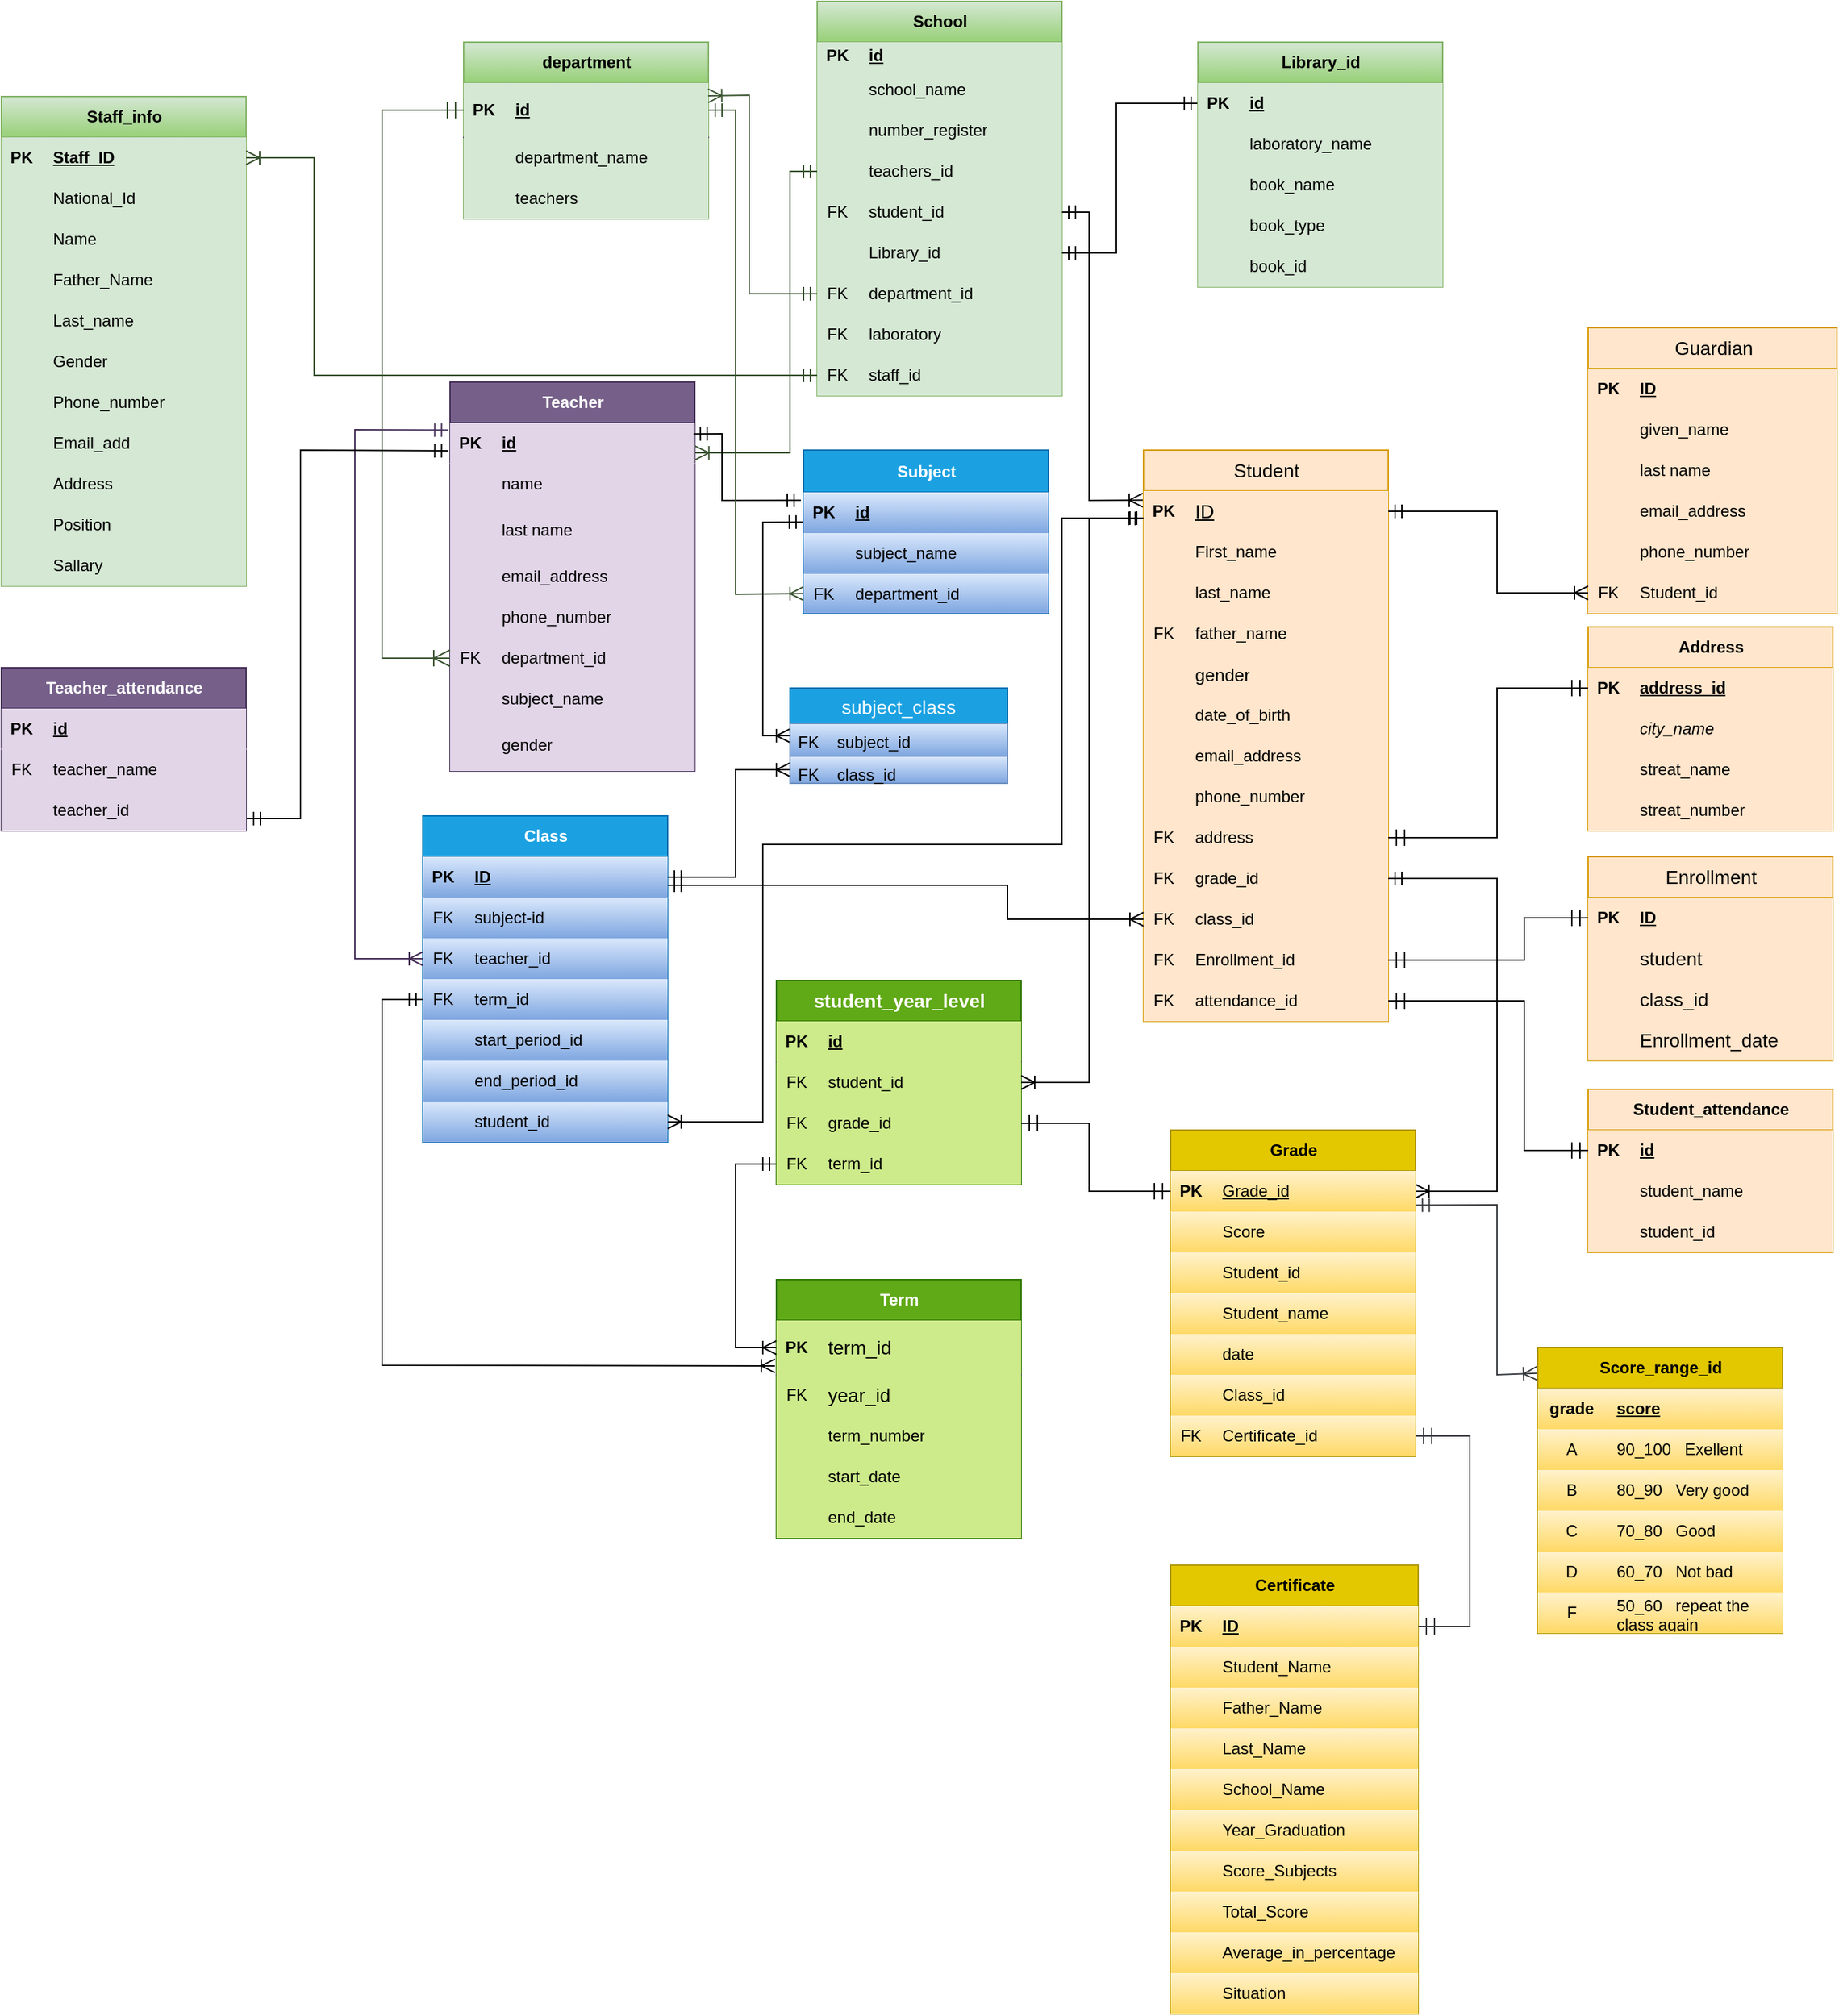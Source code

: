 <mxfile version="27.1.6" pages="2">
  <diagram name="Page-1" id="nbILnIoFjJxwPntXuKlM">
    <mxGraphModel dx="1230" dy="690" grid="1" gridSize="10" guides="1" tooltips="1" connect="1" arrows="1" fold="1" page="1" pageScale="1" pageWidth="850" pageHeight="1100" math="0" shadow="0">
      <root>
        <mxCell id="0" />
        <mxCell id="1" parent="0" />
        <mxCell id="WqCxzR1ThUmL2bFhNVii-1" value="Student" style="shape=table;startSize=30;container=1;collapsible=1;childLayout=tableLayout;fixedRows=1;rowLines=0;fontStyle=0;align=center;resizeLast=1;html=1;fontSize=14;labelBackgroundColor=none;rounded=0;fillColor=#ffe6cc;strokeColor=#d79b00;" parent="1" vertex="1">
          <mxGeometry x="1440" y="800" width="180" height="420" as="geometry" />
        </mxCell>
        <mxCell id="WqCxzR1ThUmL2bFhNVii-2" value="" style="shape=tableRow;horizontal=0;startSize=0;swimlaneHead=0;swimlaneBody=0;collapsible=0;dropTarget=0;points=[[0,0.5],[1,0.5]];portConstraint=eastwest;top=0;left=0;right=0;bottom=1;labelBackgroundColor=none;rounded=0;fillColor=#ffe6cc;strokeColor=#d79b00;" parent="WqCxzR1ThUmL2bFhNVii-1" vertex="1">
          <mxGeometry y="30" width="180" height="30" as="geometry" />
        </mxCell>
        <mxCell id="WqCxzR1ThUmL2bFhNVii-3" value="PK" style="shape=partialRectangle;connectable=0;top=0;left=0;bottom=0;right=0;fontStyle=1;overflow=hidden;whiteSpace=wrap;html=1;labelBackgroundColor=none;rounded=0;fillColor=#ffe6cc;strokeColor=#d79b00;" parent="WqCxzR1ThUmL2bFhNVii-2" vertex="1">
          <mxGeometry width="30" height="30" as="geometry">
            <mxRectangle width="30" height="30" as="alternateBounds" />
          </mxGeometry>
        </mxCell>
        <mxCell id="WqCxzR1ThUmL2bFhNVii-4" value="ID" style="shape=partialRectangle;connectable=0;top=0;left=0;bottom=0;right=0;align=left;spacingLeft=6;fontStyle=4;overflow=hidden;whiteSpace=wrap;html=1;fontSize=14;labelBackgroundColor=none;rounded=0;fillColor=#ffe6cc;strokeColor=#d79b00;" parent="WqCxzR1ThUmL2bFhNVii-2" vertex="1">
          <mxGeometry x="30" width="150" height="30" as="geometry">
            <mxRectangle width="150" height="30" as="alternateBounds" />
          </mxGeometry>
        </mxCell>
        <mxCell id="WqCxzR1ThUmL2bFhNVii-5" value="" style="shape=tableRow;horizontal=0;startSize=0;swimlaneHead=0;swimlaneBody=0;collapsible=0;dropTarget=0;points=[[0,0.5],[1,0.5]];portConstraint=eastwest;top=0;left=0;right=0;bottom=0;labelBackgroundColor=none;rounded=0;fillColor=#ffe6cc;strokeColor=#d79b00;" parent="WqCxzR1ThUmL2bFhNVii-1" vertex="1">
          <mxGeometry y="60" width="180" height="30" as="geometry" />
        </mxCell>
        <mxCell id="WqCxzR1ThUmL2bFhNVii-6" value="" style="shape=partialRectangle;connectable=0;top=0;left=0;bottom=0;right=0;editable=1;overflow=hidden;whiteSpace=wrap;html=1;labelBackgroundColor=none;rounded=0;fillColor=#ffe6cc;strokeColor=#d79b00;" parent="WqCxzR1ThUmL2bFhNVii-5" vertex="1">
          <mxGeometry width="30" height="30" as="geometry">
            <mxRectangle width="30" height="30" as="alternateBounds" />
          </mxGeometry>
        </mxCell>
        <mxCell id="WqCxzR1ThUmL2bFhNVii-7" value="First_name" style="shape=partialRectangle;connectable=0;top=0;left=0;bottom=0;right=0;align=left;spacingLeft=6;overflow=hidden;whiteSpace=wrap;html=1;labelBackgroundColor=none;rounded=0;fillColor=#ffe6cc;strokeColor=#d79b00;" parent="WqCxzR1ThUmL2bFhNVii-5" vertex="1">
          <mxGeometry x="30" width="150" height="30" as="geometry">
            <mxRectangle width="150" height="30" as="alternateBounds" />
          </mxGeometry>
        </mxCell>
        <mxCell id="WqCxzR1ThUmL2bFhNVii-8" value="" style="shape=tableRow;horizontal=0;startSize=0;swimlaneHead=0;swimlaneBody=0;collapsible=0;dropTarget=0;points=[[0,0.5],[1,0.5]];portConstraint=eastwest;top=0;left=0;right=0;bottom=0;labelBackgroundColor=none;rounded=0;fillColor=#ffe6cc;strokeColor=#d79b00;" parent="WqCxzR1ThUmL2bFhNVii-1" vertex="1">
          <mxGeometry y="90" width="180" height="30" as="geometry" />
        </mxCell>
        <mxCell id="WqCxzR1ThUmL2bFhNVii-9" value="" style="shape=partialRectangle;connectable=0;top=0;left=0;bottom=0;right=0;editable=1;overflow=hidden;whiteSpace=wrap;html=1;labelBackgroundColor=none;rounded=0;fillColor=#ffe6cc;strokeColor=#d79b00;" parent="WqCxzR1ThUmL2bFhNVii-8" vertex="1">
          <mxGeometry width="30" height="30" as="geometry">
            <mxRectangle width="30" height="30" as="alternateBounds" />
          </mxGeometry>
        </mxCell>
        <mxCell id="WqCxzR1ThUmL2bFhNVii-10" value="last_name" style="shape=partialRectangle;connectable=0;top=0;left=0;bottom=0;right=0;align=left;spacingLeft=6;overflow=hidden;whiteSpace=wrap;html=1;labelBackgroundColor=none;rounded=0;fillColor=#ffe6cc;strokeColor=#d79b00;" parent="WqCxzR1ThUmL2bFhNVii-8" vertex="1">
          <mxGeometry x="30" width="150" height="30" as="geometry">
            <mxRectangle width="150" height="30" as="alternateBounds" />
          </mxGeometry>
        </mxCell>
        <mxCell id="WqCxzR1ThUmL2bFhNVii-11" value="" style="shape=tableRow;horizontal=0;startSize=0;swimlaneHead=0;swimlaneBody=0;collapsible=0;dropTarget=0;points=[[0,0.5],[1,0.5]];portConstraint=eastwest;top=0;left=0;right=0;bottom=0;labelBackgroundColor=none;rounded=0;fillColor=#ffe6cc;strokeColor=#d79b00;" parent="WqCxzR1ThUmL2bFhNVii-1" vertex="1">
          <mxGeometry y="120" width="180" height="30" as="geometry" />
        </mxCell>
        <mxCell id="WqCxzR1ThUmL2bFhNVii-12" value="FK" style="shape=partialRectangle;connectable=0;top=0;left=0;bottom=0;right=0;editable=1;overflow=hidden;whiteSpace=wrap;html=1;labelBackgroundColor=none;rounded=0;fillColor=#ffe6cc;strokeColor=#d79b00;" parent="WqCxzR1ThUmL2bFhNVii-11" vertex="1">
          <mxGeometry width="30" height="30" as="geometry">
            <mxRectangle width="30" height="30" as="alternateBounds" />
          </mxGeometry>
        </mxCell>
        <mxCell id="WqCxzR1ThUmL2bFhNVii-13" value="father_name" style="shape=partialRectangle;connectable=0;top=0;left=0;bottom=0;right=0;align=left;spacingLeft=6;overflow=hidden;whiteSpace=wrap;html=1;labelBackgroundColor=none;rounded=0;fillColor=#ffe6cc;strokeColor=#d79b00;" parent="WqCxzR1ThUmL2bFhNVii-11" vertex="1">
          <mxGeometry x="30" width="150" height="30" as="geometry">
            <mxRectangle width="150" height="30" as="alternateBounds" />
          </mxGeometry>
        </mxCell>
        <mxCell id="WqCxzR1ThUmL2bFhNVii-14" value="" style="shape=tableRow;horizontal=0;startSize=0;swimlaneHead=0;swimlaneBody=0;collapsible=0;dropTarget=0;points=[[0,0.5],[1,0.5]];portConstraint=eastwest;top=0;left=0;right=0;bottom=0;labelBackgroundColor=none;rounded=0;fillColor=#ffe6cc;strokeColor=#d79b00;" parent="WqCxzR1ThUmL2bFhNVii-1" vertex="1">
          <mxGeometry y="150" width="180" height="30" as="geometry" />
        </mxCell>
        <mxCell id="WqCxzR1ThUmL2bFhNVii-15" value="" style="shape=partialRectangle;connectable=0;top=0;left=0;bottom=0;right=0;editable=1;overflow=hidden;whiteSpace=wrap;html=1;labelBackgroundColor=none;rounded=0;fillColor=#ffe6cc;strokeColor=#d79b00;" parent="WqCxzR1ThUmL2bFhNVii-14" vertex="1">
          <mxGeometry width="30" height="30" as="geometry">
            <mxRectangle width="30" height="30" as="alternateBounds" />
          </mxGeometry>
        </mxCell>
        <mxCell id="WqCxzR1ThUmL2bFhNVii-16" value="&lt;span style=&quot;font-weight: normal;&quot;&gt;&lt;font style=&quot;font-size: 13px;&quot;&gt;gender&lt;/font&gt;&lt;/span&gt;" style="shape=partialRectangle;connectable=0;top=0;left=0;bottom=0;right=0;align=left;spacingLeft=6;overflow=hidden;whiteSpace=wrap;html=1;fontStyle=1;labelBackgroundColor=none;rounded=0;fillColor=#ffe6cc;strokeColor=#d79b00;" parent="WqCxzR1ThUmL2bFhNVii-14" vertex="1">
          <mxGeometry x="30" width="150" height="30" as="geometry">
            <mxRectangle width="150" height="30" as="alternateBounds" />
          </mxGeometry>
        </mxCell>
        <mxCell id="WqCxzR1ThUmL2bFhNVii-17" value="" style="shape=tableRow;horizontal=0;startSize=0;swimlaneHead=0;swimlaneBody=0;collapsible=0;dropTarget=0;points=[[0,0.5],[1,0.5]];portConstraint=eastwest;top=0;left=0;right=0;bottom=0;labelBackgroundColor=none;rounded=0;fillColor=#ffe6cc;strokeColor=#d79b00;" parent="WqCxzR1ThUmL2bFhNVii-1" vertex="1">
          <mxGeometry y="180" width="180" height="30" as="geometry" />
        </mxCell>
        <mxCell id="WqCxzR1ThUmL2bFhNVii-18" value="" style="shape=partialRectangle;connectable=0;top=0;left=0;bottom=0;right=0;editable=1;overflow=hidden;whiteSpace=wrap;html=1;labelBackgroundColor=none;rounded=0;fillColor=#ffe6cc;strokeColor=#d79b00;" parent="WqCxzR1ThUmL2bFhNVii-17" vertex="1">
          <mxGeometry width="30" height="30" as="geometry">
            <mxRectangle width="30" height="30" as="alternateBounds" />
          </mxGeometry>
        </mxCell>
        <mxCell id="WqCxzR1ThUmL2bFhNVii-19" value="date_of_birth" style="shape=partialRectangle;connectable=0;top=0;left=0;bottom=0;right=0;align=left;spacingLeft=6;overflow=hidden;whiteSpace=wrap;html=1;labelBackgroundColor=none;rounded=0;fillColor=#ffe6cc;strokeColor=#d79b00;" parent="WqCxzR1ThUmL2bFhNVii-17" vertex="1">
          <mxGeometry x="30" width="150" height="30" as="geometry">
            <mxRectangle width="150" height="30" as="alternateBounds" />
          </mxGeometry>
        </mxCell>
        <mxCell id="WqCxzR1ThUmL2bFhNVii-20" value="" style="shape=tableRow;horizontal=0;startSize=0;swimlaneHead=0;swimlaneBody=0;collapsible=0;dropTarget=0;points=[[0,0.5],[1,0.5]];portConstraint=eastwest;top=0;left=0;right=0;bottom=0;labelBackgroundColor=none;rounded=0;fillColor=#ffe6cc;strokeColor=#d79b00;" parent="WqCxzR1ThUmL2bFhNVii-1" vertex="1">
          <mxGeometry y="210" width="180" height="30" as="geometry" />
        </mxCell>
        <mxCell id="WqCxzR1ThUmL2bFhNVii-21" value="" style="shape=partialRectangle;connectable=0;top=0;left=0;bottom=0;right=0;editable=1;overflow=hidden;whiteSpace=wrap;html=1;labelBackgroundColor=none;rounded=0;fillColor=#ffe6cc;strokeColor=#d79b00;" parent="WqCxzR1ThUmL2bFhNVii-20" vertex="1">
          <mxGeometry width="30" height="30" as="geometry">
            <mxRectangle width="30" height="30" as="alternateBounds" />
          </mxGeometry>
        </mxCell>
        <mxCell id="WqCxzR1ThUmL2bFhNVii-22" value="email_address" style="shape=partialRectangle;connectable=0;top=0;left=0;bottom=0;right=0;align=left;spacingLeft=6;overflow=hidden;whiteSpace=wrap;html=1;labelBackgroundColor=none;rounded=0;fillColor=#ffe6cc;strokeColor=#d79b00;" parent="WqCxzR1ThUmL2bFhNVii-20" vertex="1">
          <mxGeometry x="30" width="150" height="30" as="geometry">
            <mxRectangle width="150" height="30" as="alternateBounds" />
          </mxGeometry>
        </mxCell>
        <mxCell id="WqCxzR1ThUmL2bFhNVii-23" value="" style="shape=tableRow;horizontal=0;startSize=0;swimlaneHead=0;swimlaneBody=0;collapsible=0;dropTarget=0;points=[[0,0.5],[1,0.5]];portConstraint=eastwest;top=0;left=0;right=0;bottom=0;labelBackgroundColor=none;rounded=0;fillColor=#ffe6cc;strokeColor=#d79b00;" parent="WqCxzR1ThUmL2bFhNVii-1" vertex="1">
          <mxGeometry y="240" width="180" height="30" as="geometry" />
        </mxCell>
        <mxCell id="WqCxzR1ThUmL2bFhNVii-24" value="" style="shape=partialRectangle;connectable=0;top=0;left=0;bottom=0;right=0;editable=1;overflow=hidden;whiteSpace=wrap;html=1;labelBackgroundColor=none;rounded=0;fillColor=#ffe6cc;strokeColor=#d79b00;" parent="WqCxzR1ThUmL2bFhNVii-23" vertex="1">
          <mxGeometry width="30" height="30" as="geometry">
            <mxRectangle width="30" height="30" as="alternateBounds" />
          </mxGeometry>
        </mxCell>
        <mxCell id="WqCxzR1ThUmL2bFhNVii-25" value="phone_number" style="shape=partialRectangle;connectable=0;top=0;left=0;bottom=0;right=0;align=left;spacingLeft=6;overflow=hidden;whiteSpace=wrap;html=1;labelBackgroundColor=none;rounded=0;fillColor=#ffe6cc;strokeColor=#d79b00;" parent="WqCxzR1ThUmL2bFhNVii-23" vertex="1">
          <mxGeometry x="30" width="150" height="30" as="geometry">
            <mxRectangle width="150" height="30" as="alternateBounds" />
          </mxGeometry>
        </mxCell>
        <mxCell id="WqCxzR1ThUmL2bFhNVii-26" value="" style="shape=tableRow;horizontal=0;startSize=0;swimlaneHead=0;swimlaneBody=0;collapsible=0;dropTarget=0;points=[[0,0.5],[1,0.5]];portConstraint=eastwest;top=0;left=0;right=0;bottom=0;labelBackgroundColor=none;rounded=0;fillColor=#ffe6cc;strokeColor=#d79b00;" parent="WqCxzR1ThUmL2bFhNVii-1" vertex="1">
          <mxGeometry y="270" width="180" height="30" as="geometry" />
        </mxCell>
        <mxCell id="WqCxzR1ThUmL2bFhNVii-27" value="FK" style="shape=partialRectangle;connectable=0;top=0;left=0;bottom=0;right=0;editable=1;overflow=hidden;whiteSpace=wrap;html=1;labelBackgroundColor=none;rounded=0;fillColor=#ffe6cc;strokeColor=#d79b00;" parent="WqCxzR1ThUmL2bFhNVii-26" vertex="1">
          <mxGeometry width="30" height="30" as="geometry">
            <mxRectangle width="30" height="30" as="alternateBounds" />
          </mxGeometry>
        </mxCell>
        <mxCell id="WqCxzR1ThUmL2bFhNVii-28" value="address" style="shape=partialRectangle;connectable=0;top=0;left=0;bottom=0;right=0;align=left;spacingLeft=6;overflow=hidden;whiteSpace=wrap;html=1;labelBackgroundColor=none;rounded=0;fillColor=#ffe6cc;strokeColor=#d79b00;" parent="WqCxzR1ThUmL2bFhNVii-26" vertex="1">
          <mxGeometry x="30" width="150" height="30" as="geometry">
            <mxRectangle width="150" height="30" as="alternateBounds" />
          </mxGeometry>
        </mxCell>
        <mxCell id="WqCxzR1ThUmL2bFhNVii-29" value="" style="shape=tableRow;horizontal=0;startSize=0;swimlaneHead=0;swimlaneBody=0;collapsible=0;dropTarget=0;points=[[0,0.5],[1,0.5]];portConstraint=eastwest;top=0;left=0;right=0;bottom=0;labelBackgroundColor=none;rounded=0;fillColor=#ffe6cc;strokeColor=#d79b00;" parent="WqCxzR1ThUmL2bFhNVii-1" vertex="1">
          <mxGeometry y="300" width="180" height="30" as="geometry" />
        </mxCell>
        <mxCell id="WqCxzR1ThUmL2bFhNVii-30" value="FK" style="shape=partialRectangle;connectable=0;top=0;left=0;bottom=0;right=0;editable=1;overflow=hidden;whiteSpace=wrap;html=1;labelBackgroundColor=none;rounded=0;fillColor=#ffe6cc;strokeColor=#d79b00;" parent="WqCxzR1ThUmL2bFhNVii-29" vertex="1">
          <mxGeometry width="30" height="30" as="geometry">
            <mxRectangle width="30" height="30" as="alternateBounds" />
          </mxGeometry>
        </mxCell>
        <mxCell id="WqCxzR1ThUmL2bFhNVii-31" value="grade_id" style="shape=partialRectangle;connectable=0;top=0;left=0;bottom=0;right=0;align=left;spacingLeft=6;overflow=hidden;whiteSpace=wrap;html=1;labelBackgroundColor=none;rounded=0;fillColor=#ffe6cc;strokeColor=#d79b00;" parent="WqCxzR1ThUmL2bFhNVii-29" vertex="1">
          <mxGeometry x="30" width="150" height="30" as="geometry">
            <mxRectangle width="150" height="30" as="alternateBounds" />
          </mxGeometry>
        </mxCell>
        <mxCell id="WqCxzR1ThUmL2bFhNVii-32" value="" style="shape=tableRow;horizontal=0;startSize=0;swimlaneHead=0;swimlaneBody=0;collapsible=0;dropTarget=0;points=[[0,0.5],[1,0.5]];portConstraint=eastwest;top=0;left=0;right=0;bottom=0;labelBackgroundColor=none;rounded=0;fillColor=#ffe6cc;strokeColor=#d79b00;" parent="WqCxzR1ThUmL2bFhNVii-1" vertex="1">
          <mxGeometry y="330" width="180" height="30" as="geometry" />
        </mxCell>
        <mxCell id="WqCxzR1ThUmL2bFhNVii-33" value="FK" style="shape=partialRectangle;connectable=0;top=0;left=0;bottom=0;right=0;editable=1;overflow=hidden;whiteSpace=wrap;html=1;labelBackgroundColor=none;rounded=0;fillColor=#ffe6cc;strokeColor=#d79b00;" parent="WqCxzR1ThUmL2bFhNVii-32" vertex="1">
          <mxGeometry width="30" height="30" as="geometry">
            <mxRectangle width="30" height="30" as="alternateBounds" />
          </mxGeometry>
        </mxCell>
        <mxCell id="WqCxzR1ThUmL2bFhNVii-34" value="class_id" style="shape=partialRectangle;connectable=0;top=0;left=0;bottom=0;right=0;align=left;spacingLeft=6;overflow=hidden;whiteSpace=wrap;html=1;labelBackgroundColor=none;rounded=0;fillColor=#ffe6cc;strokeColor=#d79b00;" parent="WqCxzR1ThUmL2bFhNVii-32" vertex="1">
          <mxGeometry x="30" width="150" height="30" as="geometry">
            <mxRectangle width="150" height="30" as="alternateBounds" />
          </mxGeometry>
        </mxCell>
        <mxCell id="WqCxzR1ThUmL2bFhNVii-35" value="" style="shape=tableRow;horizontal=0;startSize=0;swimlaneHead=0;swimlaneBody=0;collapsible=0;dropTarget=0;points=[[0,0.5],[1,0.5]];portConstraint=eastwest;top=0;left=0;right=0;bottom=0;labelBackgroundColor=none;rounded=0;fillColor=#ffe6cc;strokeColor=#d79b00;" parent="WqCxzR1ThUmL2bFhNVii-1" vertex="1">
          <mxGeometry y="360" width="180" height="30" as="geometry" />
        </mxCell>
        <mxCell id="WqCxzR1ThUmL2bFhNVii-36" value="FK" style="shape=partialRectangle;connectable=0;top=0;left=0;bottom=0;right=0;editable=1;overflow=hidden;whiteSpace=wrap;html=1;labelBackgroundColor=none;rounded=0;fillColor=#ffe6cc;strokeColor=#d79b00;" parent="WqCxzR1ThUmL2bFhNVii-35" vertex="1">
          <mxGeometry width="30" height="30" as="geometry">
            <mxRectangle width="30" height="30" as="alternateBounds" />
          </mxGeometry>
        </mxCell>
        <mxCell id="WqCxzR1ThUmL2bFhNVii-37" value="Enrollment_id" style="shape=partialRectangle;connectable=0;top=0;left=0;bottom=0;right=0;align=left;spacingLeft=6;overflow=hidden;whiteSpace=wrap;html=1;labelBackgroundColor=none;rounded=0;fillColor=#ffe6cc;strokeColor=#d79b00;" parent="WqCxzR1ThUmL2bFhNVii-35" vertex="1">
          <mxGeometry x="30" width="150" height="30" as="geometry">
            <mxRectangle width="150" height="30" as="alternateBounds" />
          </mxGeometry>
        </mxCell>
        <mxCell id="WqCxzR1ThUmL2bFhNVii-38" value="" style="shape=tableRow;horizontal=0;startSize=0;swimlaneHead=0;swimlaneBody=0;collapsible=0;dropTarget=0;points=[[0,0.5],[1,0.5]];portConstraint=eastwest;top=0;left=0;right=0;bottom=0;labelBackgroundColor=none;rounded=0;fillColor=#ffe6cc;strokeColor=#d79b00;" parent="WqCxzR1ThUmL2bFhNVii-1" vertex="1">
          <mxGeometry y="390" width="180" height="30" as="geometry" />
        </mxCell>
        <mxCell id="WqCxzR1ThUmL2bFhNVii-39" value="FK" style="shape=partialRectangle;connectable=0;top=0;left=0;bottom=0;right=0;editable=1;overflow=hidden;whiteSpace=wrap;html=1;labelBackgroundColor=none;rounded=0;fillColor=#ffe6cc;strokeColor=#d79b00;" parent="WqCxzR1ThUmL2bFhNVii-38" vertex="1">
          <mxGeometry width="30" height="30" as="geometry">
            <mxRectangle width="30" height="30" as="alternateBounds" />
          </mxGeometry>
        </mxCell>
        <mxCell id="WqCxzR1ThUmL2bFhNVii-40" value="attendance_id" style="shape=partialRectangle;connectable=0;top=0;left=0;bottom=0;right=0;align=left;spacingLeft=6;overflow=hidden;whiteSpace=wrap;html=1;labelBackgroundColor=none;rounded=0;fillColor=#ffe6cc;strokeColor=#d79b00;" parent="WqCxzR1ThUmL2bFhNVii-38" vertex="1">
          <mxGeometry x="30" width="150" height="30" as="geometry">
            <mxRectangle width="150" height="30" as="alternateBounds" />
          </mxGeometry>
        </mxCell>
        <mxCell id="WqCxzR1ThUmL2bFhNVii-41" value="Guardian" style="shape=table;startSize=30;container=1;collapsible=1;childLayout=tableLayout;fixedRows=1;rowLines=0;align=center;resizeLast=1;html=1;fontSize=14;labelBackgroundColor=none;rounded=0;fillColor=#ffe6cc;strokeColor=#d79b00;" parent="1" vertex="1">
          <mxGeometry x="1767" y="710" width="183" height="210" as="geometry" />
        </mxCell>
        <mxCell id="WqCxzR1ThUmL2bFhNVii-42" value="" style="shape=tableRow;horizontal=0;startSize=0;swimlaneHead=0;swimlaneBody=0;collapsible=0;dropTarget=0;points=[[0,0.5],[1,0.5]];portConstraint=eastwest;top=0;left=0;right=0;bottom=1;labelBackgroundColor=none;rounded=0;fillColor=#ffe6cc;strokeColor=#d79b00;" parent="WqCxzR1ThUmL2bFhNVii-41" vertex="1">
          <mxGeometry y="30" width="183" height="30" as="geometry" />
        </mxCell>
        <mxCell id="WqCxzR1ThUmL2bFhNVii-43" value="PK" style="shape=partialRectangle;connectable=0;top=0;left=0;bottom=0;right=0;fontStyle=1;overflow=hidden;whiteSpace=wrap;html=1;labelBackgroundColor=none;rounded=0;fillColor=#ffe6cc;strokeColor=#d79b00;" parent="WqCxzR1ThUmL2bFhNVii-42" vertex="1">
          <mxGeometry width="30" height="30" as="geometry">
            <mxRectangle width="30" height="30" as="alternateBounds" />
          </mxGeometry>
        </mxCell>
        <mxCell id="WqCxzR1ThUmL2bFhNVii-44" value="ID" style="shape=partialRectangle;connectable=0;top=0;left=0;bottom=0;right=0;align=left;spacingLeft=6;fontStyle=5;overflow=hidden;whiteSpace=wrap;html=1;labelBackgroundColor=none;rounded=0;fillColor=#ffe6cc;strokeColor=#d79b00;" parent="WqCxzR1ThUmL2bFhNVii-42" vertex="1">
          <mxGeometry x="30" width="153" height="30" as="geometry">
            <mxRectangle width="153" height="30" as="alternateBounds" />
          </mxGeometry>
        </mxCell>
        <mxCell id="WqCxzR1ThUmL2bFhNVii-45" value="" style="shape=tableRow;horizontal=0;startSize=0;swimlaneHead=0;swimlaneBody=0;collapsible=0;dropTarget=0;points=[[0,0.5],[1,0.5]];portConstraint=eastwest;top=0;left=0;right=0;bottom=0;labelBackgroundColor=none;rounded=0;fillColor=#ffe6cc;strokeColor=#d79b00;" parent="WqCxzR1ThUmL2bFhNVii-41" vertex="1">
          <mxGeometry y="60" width="183" height="30" as="geometry" />
        </mxCell>
        <mxCell id="WqCxzR1ThUmL2bFhNVii-46" value="" style="shape=partialRectangle;connectable=0;top=0;left=0;bottom=0;right=0;editable=1;overflow=hidden;whiteSpace=wrap;html=1;labelBackgroundColor=none;rounded=0;fillColor=#ffe6cc;strokeColor=#d79b00;" parent="WqCxzR1ThUmL2bFhNVii-45" vertex="1">
          <mxGeometry width="30" height="30" as="geometry">
            <mxRectangle width="30" height="30" as="alternateBounds" />
          </mxGeometry>
        </mxCell>
        <mxCell id="WqCxzR1ThUmL2bFhNVii-47" value="given_name" style="shape=partialRectangle;connectable=0;top=0;left=0;bottom=0;right=0;align=left;spacingLeft=6;overflow=hidden;whiteSpace=wrap;html=1;labelBackgroundColor=none;rounded=0;fillColor=#ffe6cc;strokeColor=#d79b00;" parent="WqCxzR1ThUmL2bFhNVii-45" vertex="1">
          <mxGeometry x="30" width="153" height="30" as="geometry">
            <mxRectangle width="153" height="30" as="alternateBounds" />
          </mxGeometry>
        </mxCell>
        <mxCell id="WqCxzR1ThUmL2bFhNVii-48" value="" style="shape=tableRow;horizontal=0;startSize=0;swimlaneHead=0;swimlaneBody=0;collapsible=0;dropTarget=0;points=[[0,0.5],[1,0.5]];portConstraint=eastwest;top=0;left=0;right=0;bottom=0;labelBackgroundColor=none;rounded=0;fillColor=#ffe6cc;strokeColor=#d79b00;" parent="WqCxzR1ThUmL2bFhNVii-41" vertex="1">
          <mxGeometry y="90" width="183" height="30" as="geometry" />
        </mxCell>
        <mxCell id="WqCxzR1ThUmL2bFhNVii-49" value="" style="shape=partialRectangle;connectable=0;top=0;left=0;bottom=0;right=0;editable=1;overflow=hidden;whiteSpace=wrap;html=1;labelBackgroundColor=none;rounded=0;fillColor=#ffe6cc;strokeColor=#d79b00;" parent="WqCxzR1ThUmL2bFhNVii-48" vertex="1">
          <mxGeometry width="30" height="30" as="geometry">
            <mxRectangle width="30" height="30" as="alternateBounds" />
          </mxGeometry>
        </mxCell>
        <mxCell id="WqCxzR1ThUmL2bFhNVii-50" value="last name" style="shape=partialRectangle;connectable=0;top=0;left=0;bottom=0;right=0;align=left;spacingLeft=6;overflow=hidden;whiteSpace=wrap;html=1;labelBackgroundColor=none;rounded=0;fillColor=#ffe6cc;strokeColor=#d79b00;" parent="WqCxzR1ThUmL2bFhNVii-48" vertex="1">
          <mxGeometry x="30" width="153" height="30" as="geometry">
            <mxRectangle width="153" height="30" as="alternateBounds" />
          </mxGeometry>
        </mxCell>
        <mxCell id="WqCxzR1ThUmL2bFhNVii-51" value="" style="shape=tableRow;horizontal=0;startSize=0;swimlaneHead=0;swimlaneBody=0;collapsible=0;dropTarget=0;points=[[0,0.5],[1,0.5]];portConstraint=eastwest;top=0;left=0;right=0;bottom=0;labelBackgroundColor=none;rounded=0;fillColor=#ffe6cc;strokeColor=#d79b00;" parent="WqCxzR1ThUmL2bFhNVii-41" vertex="1">
          <mxGeometry y="120" width="183" height="30" as="geometry" />
        </mxCell>
        <mxCell id="WqCxzR1ThUmL2bFhNVii-52" value="" style="shape=partialRectangle;connectable=0;top=0;left=0;bottom=0;right=0;editable=1;overflow=hidden;whiteSpace=wrap;html=1;labelBackgroundColor=none;rounded=0;fillColor=#ffe6cc;strokeColor=#d79b00;" parent="WqCxzR1ThUmL2bFhNVii-51" vertex="1">
          <mxGeometry width="30" height="30" as="geometry">
            <mxRectangle width="30" height="30" as="alternateBounds" />
          </mxGeometry>
        </mxCell>
        <mxCell id="WqCxzR1ThUmL2bFhNVii-53" value="email_address" style="shape=partialRectangle;connectable=0;top=0;left=0;bottom=0;right=0;align=left;spacingLeft=6;overflow=hidden;whiteSpace=wrap;html=1;labelBackgroundColor=none;rounded=0;fillColor=#ffe6cc;strokeColor=#d79b00;" parent="WqCxzR1ThUmL2bFhNVii-51" vertex="1">
          <mxGeometry x="30" width="153" height="30" as="geometry">
            <mxRectangle width="153" height="30" as="alternateBounds" />
          </mxGeometry>
        </mxCell>
        <mxCell id="WqCxzR1ThUmL2bFhNVii-54" value="" style="shape=tableRow;horizontal=0;startSize=0;swimlaneHead=0;swimlaneBody=0;collapsible=0;dropTarget=0;points=[[0,0.5],[1,0.5]];portConstraint=eastwest;top=0;left=0;right=0;bottom=0;labelBackgroundColor=none;rounded=0;fillColor=#ffe6cc;strokeColor=#d79b00;" parent="WqCxzR1ThUmL2bFhNVii-41" vertex="1">
          <mxGeometry y="150" width="183" height="30" as="geometry" />
        </mxCell>
        <mxCell id="WqCxzR1ThUmL2bFhNVii-55" value="" style="shape=partialRectangle;connectable=0;top=0;left=0;bottom=0;right=0;editable=1;overflow=hidden;whiteSpace=wrap;html=1;labelBackgroundColor=none;rounded=0;fillColor=#ffe6cc;strokeColor=#d79b00;" parent="WqCxzR1ThUmL2bFhNVii-54" vertex="1">
          <mxGeometry width="30" height="30" as="geometry">
            <mxRectangle width="30" height="30" as="alternateBounds" />
          </mxGeometry>
        </mxCell>
        <mxCell id="WqCxzR1ThUmL2bFhNVii-56" value="phone_number" style="shape=partialRectangle;connectable=0;top=0;left=0;bottom=0;right=0;align=left;spacingLeft=6;overflow=hidden;whiteSpace=wrap;html=1;labelBackgroundColor=none;rounded=0;fillColor=#ffe6cc;strokeColor=#d79b00;" parent="WqCxzR1ThUmL2bFhNVii-54" vertex="1">
          <mxGeometry x="30" width="153" height="30" as="geometry">
            <mxRectangle width="153" height="30" as="alternateBounds" />
          </mxGeometry>
        </mxCell>
        <mxCell id="WqCxzR1ThUmL2bFhNVii-57" value="" style="shape=tableRow;horizontal=0;startSize=0;swimlaneHead=0;swimlaneBody=0;collapsible=0;dropTarget=0;points=[[0,0.5],[1,0.5]];portConstraint=eastwest;top=0;left=0;right=0;bottom=0;labelBackgroundColor=none;rounded=0;fillColor=#ffe6cc;strokeColor=#d79b00;" parent="WqCxzR1ThUmL2bFhNVii-41" vertex="1">
          <mxGeometry y="180" width="183" height="30" as="geometry" />
        </mxCell>
        <mxCell id="WqCxzR1ThUmL2bFhNVii-58" value="FK" style="shape=partialRectangle;connectable=0;top=0;left=0;bottom=0;right=0;editable=1;overflow=hidden;whiteSpace=wrap;html=1;labelBackgroundColor=none;rounded=0;fillColor=#ffe6cc;strokeColor=#d79b00;" parent="WqCxzR1ThUmL2bFhNVii-57" vertex="1">
          <mxGeometry width="30" height="30" as="geometry">
            <mxRectangle width="30" height="30" as="alternateBounds" />
          </mxGeometry>
        </mxCell>
        <mxCell id="WqCxzR1ThUmL2bFhNVii-59" value="Student_id" style="shape=partialRectangle;connectable=0;top=0;left=0;bottom=0;right=0;align=left;spacingLeft=6;overflow=hidden;whiteSpace=wrap;html=1;labelBackgroundColor=none;rounded=0;fillColor=#ffe6cc;strokeColor=#d79b00;" parent="WqCxzR1ThUmL2bFhNVii-57" vertex="1">
          <mxGeometry x="30" width="153" height="30" as="geometry">
            <mxRectangle width="153" height="30" as="alternateBounds" />
          </mxGeometry>
        </mxCell>
        <mxCell id="WqCxzR1ThUmL2bFhNVii-60" value="Class" style="shape=table;startSize=30;container=1;collapsible=1;childLayout=tableLayout;fixedRows=1;rowLines=0;fontStyle=1;align=center;resizeLast=1;html=1;labelBackgroundColor=none;fillColor=#1ba1e2;rounded=0;strokeColor=#006EAF;fontColor=#ffffff;" parent="1" vertex="1">
          <mxGeometry x="910" y="1069" width="180" height="240" as="geometry" />
        </mxCell>
        <mxCell id="WqCxzR1ThUmL2bFhNVii-61" value="" style="shape=tableRow;horizontal=0;startSize=0;swimlaneHead=0;swimlaneBody=0;fillColor=#dae8fc;collapsible=0;dropTarget=0;points=[[0,0.5],[1,0.5]];portConstraint=eastwest;top=0;left=0;right=0;bottom=1;labelBackgroundColor=none;strokeColor=#6c8ebf;rounded=0;gradientColor=#7ea6e0;" parent="WqCxzR1ThUmL2bFhNVii-60" vertex="1">
          <mxGeometry y="30" width="180" height="30" as="geometry" />
        </mxCell>
        <mxCell id="WqCxzR1ThUmL2bFhNVii-62" value="PK" style="shape=partialRectangle;connectable=0;fillColor=#dae8fc;top=0;left=0;bottom=0;right=0;fontStyle=1;overflow=hidden;whiteSpace=wrap;html=1;labelBackgroundColor=none;strokeColor=#6c8ebf;rounded=0;gradientColor=#7ea6e0;" parent="WqCxzR1ThUmL2bFhNVii-61" vertex="1">
          <mxGeometry width="30" height="30" as="geometry">
            <mxRectangle width="30" height="30" as="alternateBounds" />
          </mxGeometry>
        </mxCell>
        <mxCell id="WqCxzR1ThUmL2bFhNVii-63" value="ID" style="shape=partialRectangle;connectable=0;fillColor=#dae8fc;top=0;left=0;bottom=0;right=0;align=left;spacingLeft=6;fontStyle=5;overflow=hidden;whiteSpace=wrap;html=1;labelBackgroundColor=none;strokeColor=#6c8ebf;rounded=0;gradientColor=#7ea6e0;" parent="WqCxzR1ThUmL2bFhNVii-61" vertex="1">
          <mxGeometry x="30" width="150" height="30" as="geometry">
            <mxRectangle width="150" height="30" as="alternateBounds" />
          </mxGeometry>
        </mxCell>
        <mxCell id="WqCxzR1ThUmL2bFhNVii-64" value="" style="shape=tableRow;horizontal=0;startSize=0;swimlaneHead=0;swimlaneBody=0;fillColor=#dae8fc;collapsible=0;dropTarget=0;points=[[0,0.5],[1,0.5]];portConstraint=eastwest;top=0;left=0;right=0;bottom=0;labelBackgroundColor=none;strokeColor=#6c8ebf;rounded=0;gradientColor=#7ea6e0;" parent="WqCxzR1ThUmL2bFhNVii-60" vertex="1">
          <mxGeometry y="60" width="180" height="30" as="geometry" />
        </mxCell>
        <mxCell id="WqCxzR1ThUmL2bFhNVii-65" value="FK" style="shape=partialRectangle;connectable=0;fillColor=#dae8fc;top=0;left=0;bottom=0;right=0;editable=1;overflow=hidden;whiteSpace=wrap;html=1;labelBackgroundColor=none;strokeColor=#6c8ebf;rounded=0;gradientColor=#7ea6e0;" parent="WqCxzR1ThUmL2bFhNVii-64" vertex="1">
          <mxGeometry width="30" height="30" as="geometry">
            <mxRectangle width="30" height="30" as="alternateBounds" />
          </mxGeometry>
        </mxCell>
        <mxCell id="WqCxzR1ThUmL2bFhNVii-66" value="subject-id" style="shape=partialRectangle;connectable=0;fillColor=#dae8fc;top=0;left=0;bottom=0;right=0;align=left;spacingLeft=6;overflow=hidden;whiteSpace=wrap;html=1;labelBackgroundColor=none;strokeColor=#6c8ebf;rounded=0;gradientColor=#7ea6e0;" parent="WqCxzR1ThUmL2bFhNVii-64" vertex="1">
          <mxGeometry x="30" width="150" height="30" as="geometry">
            <mxRectangle width="150" height="30" as="alternateBounds" />
          </mxGeometry>
        </mxCell>
        <mxCell id="WqCxzR1ThUmL2bFhNVii-67" value="" style="shape=tableRow;horizontal=0;startSize=0;swimlaneHead=0;swimlaneBody=0;fillColor=#dae8fc;collapsible=0;dropTarget=0;points=[[0,0.5],[1,0.5]];portConstraint=eastwest;top=0;left=0;right=0;bottom=0;labelBackgroundColor=none;strokeColor=#6c8ebf;rounded=0;gradientColor=#7ea6e0;" parent="WqCxzR1ThUmL2bFhNVii-60" vertex="1">
          <mxGeometry y="90" width="180" height="30" as="geometry" />
        </mxCell>
        <mxCell id="WqCxzR1ThUmL2bFhNVii-68" value="FK" style="shape=partialRectangle;connectable=0;fillColor=#dae8fc;top=0;left=0;bottom=0;right=0;editable=1;overflow=hidden;whiteSpace=wrap;html=1;labelBackgroundColor=none;strokeColor=#6c8ebf;rounded=0;gradientColor=#7ea6e0;" parent="WqCxzR1ThUmL2bFhNVii-67" vertex="1">
          <mxGeometry width="30" height="30" as="geometry">
            <mxRectangle width="30" height="30" as="alternateBounds" />
          </mxGeometry>
        </mxCell>
        <mxCell id="WqCxzR1ThUmL2bFhNVii-69" value="teacher_id" style="shape=partialRectangle;connectable=0;fillColor=#dae8fc;top=0;left=0;bottom=0;right=0;align=left;spacingLeft=6;overflow=hidden;whiteSpace=wrap;html=1;labelBackgroundColor=none;strokeColor=#6c8ebf;rounded=0;gradientColor=#7ea6e0;" parent="WqCxzR1ThUmL2bFhNVii-67" vertex="1">
          <mxGeometry x="30" width="150" height="30" as="geometry">
            <mxRectangle width="150" height="30" as="alternateBounds" />
          </mxGeometry>
        </mxCell>
        <mxCell id="WqCxzR1ThUmL2bFhNVii-70" value="" style="shape=tableRow;horizontal=0;startSize=0;swimlaneHead=0;swimlaneBody=0;fillColor=#dae8fc;collapsible=0;dropTarget=0;points=[[0,0.5],[1,0.5]];portConstraint=eastwest;top=0;left=0;right=0;bottom=0;labelBackgroundColor=none;strokeColor=#6c8ebf;rounded=0;gradientColor=#7ea6e0;" parent="WqCxzR1ThUmL2bFhNVii-60" vertex="1">
          <mxGeometry y="120" width="180" height="30" as="geometry" />
        </mxCell>
        <mxCell id="WqCxzR1ThUmL2bFhNVii-71" value="FK" style="shape=partialRectangle;connectable=0;fillColor=#dae8fc;top=0;left=0;bottom=0;right=0;editable=1;overflow=hidden;whiteSpace=wrap;html=1;labelBackgroundColor=none;strokeColor=#6c8ebf;rounded=0;gradientColor=#7ea6e0;" parent="WqCxzR1ThUmL2bFhNVii-70" vertex="1">
          <mxGeometry width="30" height="30" as="geometry">
            <mxRectangle width="30" height="30" as="alternateBounds" />
          </mxGeometry>
        </mxCell>
        <mxCell id="WqCxzR1ThUmL2bFhNVii-72" value="term_id" style="shape=partialRectangle;connectable=0;fillColor=#dae8fc;top=0;left=0;bottom=0;right=0;align=left;spacingLeft=6;overflow=hidden;whiteSpace=wrap;html=1;labelBackgroundColor=none;strokeColor=#6c8ebf;rounded=0;gradientColor=#7ea6e0;" parent="WqCxzR1ThUmL2bFhNVii-70" vertex="1">
          <mxGeometry x="30" width="150" height="30" as="geometry">
            <mxRectangle width="150" height="30" as="alternateBounds" />
          </mxGeometry>
        </mxCell>
        <mxCell id="WqCxzR1ThUmL2bFhNVii-73" value="" style="shape=tableRow;horizontal=0;startSize=0;swimlaneHead=0;swimlaneBody=0;fillColor=#dae8fc;collapsible=0;dropTarget=0;points=[[0,0.5],[1,0.5]];portConstraint=eastwest;top=0;left=0;right=0;bottom=0;labelBackgroundColor=none;strokeColor=#6c8ebf;rounded=0;gradientColor=#7ea6e0;" parent="WqCxzR1ThUmL2bFhNVii-60" vertex="1">
          <mxGeometry y="150" width="180" height="30" as="geometry" />
        </mxCell>
        <mxCell id="WqCxzR1ThUmL2bFhNVii-74" value="" style="shape=partialRectangle;connectable=0;fillColor=#dae8fc;top=0;left=0;bottom=0;right=0;editable=1;overflow=hidden;whiteSpace=wrap;html=1;labelBackgroundColor=none;strokeColor=#6c8ebf;rounded=0;gradientColor=#7ea6e0;" parent="WqCxzR1ThUmL2bFhNVii-73" vertex="1">
          <mxGeometry width="30" height="30" as="geometry">
            <mxRectangle width="30" height="30" as="alternateBounds" />
          </mxGeometry>
        </mxCell>
        <mxCell id="WqCxzR1ThUmL2bFhNVii-75" value="start_period_id" style="shape=partialRectangle;connectable=0;fillColor=#dae8fc;top=0;left=0;bottom=0;right=0;align=left;spacingLeft=6;overflow=hidden;whiteSpace=wrap;html=1;labelBackgroundColor=none;strokeColor=#6c8ebf;rounded=0;gradientColor=#7ea6e0;" parent="WqCxzR1ThUmL2bFhNVii-73" vertex="1">
          <mxGeometry x="30" width="150" height="30" as="geometry">
            <mxRectangle width="150" height="30" as="alternateBounds" />
          </mxGeometry>
        </mxCell>
        <mxCell id="WqCxzR1ThUmL2bFhNVii-76" value="" style="shape=tableRow;horizontal=0;startSize=0;swimlaneHead=0;swimlaneBody=0;fillColor=#dae8fc;collapsible=0;dropTarget=0;points=[[0,0.5],[1,0.5]];portConstraint=eastwest;top=0;left=0;right=0;bottom=0;labelBackgroundColor=none;strokeColor=#6c8ebf;rounded=0;gradientColor=#7ea6e0;" parent="WqCxzR1ThUmL2bFhNVii-60" vertex="1">
          <mxGeometry y="180" width="180" height="30" as="geometry" />
        </mxCell>
        <mxCell id="WqCxzR1ThUmL2bFhNVii-77" value="" style="shape=partialRectangle;connectable=0;fillColor=#dae8fc;top=0;left=0;bottom=0;right=0;editable=1;overflow=hidden;whiteSpace=wrap;html=1;labelBackgroundColor=none;strokeColor=#6c8ebf;rounded=0;gradientColor=#7ea6e0;" parent="WqCxzR1ThUmL2bFhNVii-76" vertex="1">
          <mxGeometry width="30" height="30" as="geometry">
            <mxRectangle width="30" height="30" as="alternateBounds" />
          </mxGeometry>
        </mxCell>
        <mxCell id="WqCxzR1ThUmL2bFhNVii-78" value="end_period_id" style="shape=partialRectangle;connectable=0;fillColor=#dae8fc;top=0;left=0;bottom=0;right=0;align=left;spacingLeft=6;overflow=hidden;whiteSpace=wrap;html=1;labelBackgroundColor=none;strokeColor=#6c8ebf;rounded=0;gradientColor=#7ea6e0;" parent="WqCxzR1ThUmL2bFhNVii-76" vertex="1">
          <mxGeometry x="30" width="150" height="30" as="geometry">
            <mxRectangle width="150" height="30" as="alternateBounds" />
          </mxGeometry>
        </mxCell>
        <mxCell id="WqCxzR1ThUmL2bFhNVii-79" value="" style="shape=tableRow;horizontal=0;startSize=0;swimlaneHead=0;swimlaneBody=0;fillColor=#dae8fc;collapsible=0;dropTarget=0;points=[[0,0.5],[1,0.5]];portConstraint=eastwest;top=0;left=0;right=0;bottom=0;labelBackgroundColor=none;strokeColor=#6c8ebf;rounded=0;gradientColor=#7ea6e0;" parent="WqCxzR1ThUmL2bFhNVii-60" vertex="1">
          <mxGeometry y="210" width="180" height="30" as="geometry" />
        </mxCell>
        <mxCell id="WqCxzR1ThUmL2bFhNVii-80" value="" style="shape=partialRectangle;connectable=0;fillColor=#dae8fc;top=0;left=0;bottom=0;right=0;editable=1;overflow=hidden;whiteSpace=wrap;html=1;labelBackgroundColor=none;strokeColor=#6c8ebf;rounded=0;gradientColor=#7ea6e0;" parent="WqCxzR1ThUmL2bFhNVii-79" vertex="1">
          <mxGeometry width="30" height="30" as="geometry">
            <mxRectangle width="30" height="30" as="alternateBounds" />
          </mxGeometry>
        </mxCell>
        <mxCell id="WqCxzR1ThUmL2bFhNVii-81" value="student_id" style="shape=partialRectangle;connectable=0;fillColor=#dae8fc;top=0;left=0;bottom=0;right=0;align=left;spacingLeft=6;overflow=hidden;whiteSpace=wrap;html=1;labelBackgroundColor=none;strokeColor=#6c8ebf;rounded=0;gradientColor=#7ea6e0;" parent="WqCxzR1ThUmL2bFhNVii-79" vertex="1">
          <mxGeometry x="30" width="150" height="30" as="geometry">
            <mxRectangle width="150" height="30" as="alternateBounds" />
          </mxGeometry>
        </mxCell>
        <mxCell id="WqCxzR1ThUmL2bFhNVii-82" value="" style="fontSize=12;html=1;endArrow=ERoneToMany;startArrow=ERmandOne;rounded=0;endSize=8;startSize=8;labelBackgroundColor=none;fontColor=default;exitX=1;exitY=0.5;exitDx=0;exitDy=0;entryX=0;entryY=0.5;entryDx=0;entryDy=0;" parent="1" source="WqCxzR1ThUmL2bFhNVii-2" target="WqCxzR1ThUmL2bFhNVii-57" edge="1">
          <mxGeometry width="100" height="100" relative="1" as="geometry">
            <mxPoint x="1650" y="998" as="sourcePoint" />
            <mxPoint x="1720" y="940" as="targetPoint" />
            <Array as="points">
              <mxPoint x="1700" y="845" />
              <mxPoint x="1700" y="905" />
            </Array>
          </mxGeometry>
        </mxCell>
        <mxCell id="WqCxzR1ThUmL2bFhNVii-83" value="Subject" style="shape=table;startSize=31;container=1;collapsible=1;childLayout=tableLayout;fixedRows=1;rowLines=0;fontStyle=1;align=center;resizeLast=1;html=1;labelBackgroundColor=none;fillColor=#1ba1e2;strokeColor=#006EAF;rounded=0;fontColor=#ffffff;" parent="1" vertex="1">
          <mxGeometry x="1190" y="800" width="180" height="120" as="geometry" />
        </mxCell>
        <mxCell id="WqCxzR1ThUmL2bFhNVii-84" value="" style="shape=tableRow;horizontal=0;startSize=0;swimlaneHead=0;swimlaneBody=0;fillColor=#b0e3e6;collapsible=0;dropTarget=0;points=[[0,0.5],[1,0.5]];portConstraint=eastwest;top=0;left=0;right=0;bottom=1;labelBackgroundColor=none;strokeColor=#0e8088;rounded=0;" parent="WqCxzR1ThUmL2bFhNVii-83" vertex="1">
          <mxGeometry y="31" width="180" height="30" as="geometry" />
        </mxCell>
        <mxCell id="WqCxzR1ThUmL2bFhNVii-85" value="PK" style="shape=partialRectangle;connectable=0;fillColor=#dae8fc;top=0;left=0;bottom=0;right=0;fontStyle=1;overflow=hidden;whiteSpace=wrap;html=1;labelBackgroundColor=none;rounded=0;strokeColor=#6c8ebf;gradientColor=#7ea6e0;" parent="WqCxzR1ThUmL2bFhNVii-84" vertex="1">
          <mxGeometry width="30" height="30" as="geometry">
            <mxRectangle width="30" height="30" as="alternateBounds" />
          </mxGeometry>
        </mxCell>
        <mxCell id="WqCxzR1ThUmL2bFhNVii-86" value="id" style="shape=partialRectangle;connectable=0;fillColor=#dae8fc;top=0;left=0;bottom=0;right=0;align=left;spacingLeft=6;fontStyle=5;overflow=hidden;whiteSpace=wrap;html=1;labelBackgroundColor=none;rounded=0;strokeColor=#6c8ebf;gradientColor=#7ea6e0;" parent="WqCxzR1ThUmL2bFhNVii-84" vertex="1">
          <mxGeometry x="30" width="150" height="30" as="geometry">
            <mxRectangle width="150" height="30" as="alternateBounds" />
          </mxGeometry>
        </mxCell>
        <mxCell id="WqCxzR1ThUmL2bFhNVii-87" value="" style="shape=tableRow;horizontal=0;startSize=0;swimlaneHead=0;swimlaneBody=0;fillColor=#b0e3e6;collapsible=0;dropTarget=0;points=[[0,0.5],[1,0.5]];portConstraint=eastwest;top=0;left=0;right=0;bottom=0;labelBackgroundColor=none;strokeColor=#0e8088;rounded=0;" parent="WqCxzR1ThUmL2bFhNVii-83" vertex="1">
          <mxGeometry y="61" width="180" height="30" as="geometry" />
        </mxCell>
        <mxCell id="WqCxzR1ThUmL2bFhNVii-88" value="" style="shape=partialRectangle;connectable=0;fillColor=#dae8fc;top=0;left=0;bottom=0;right=0;editable=1;overflow=hidden;whiteSpace=wrap;html=1;labelBackgroundColor=none;rounded=0;strokeColor=#6c8ebf;gradientColor=#7ea6e0;" parent="WqCxzR1ThUmL2bFhNVii-87" vertex="1">
          <mxGeometry width="30" height="30" as="geometry">
            <mxRectangle width="30" height="30" as="alternateBounds" />
          </mxGeometry>
        </mxCell>
        <mxCell id="WqCxzR1ThUmL2bFhNVii-89" value="subject_name" style="shape=partialRectangle;connectable=0;fillColor=#dae8fc;top=0;left=0;bottom=0;right=0;align=left;spacingLeft=6;overflow=hidden;whiteSpace=wrap;html=1;labelBackgroundColor=none;rounded=0;strokeColor=#6c8ebf;gradientColor=#7ea6e0;" parent="WqCxzR1ThUmL2bFhNVii-87" vertex="1">
          <mxGeometry x="30" width="150" height="30" as="geometry">
            <mxRectangle width="150" height="30" as="alternateBounds" />
          </mxGeometry>
        </mxCell>
        <mxCell id="WqCxzR1ThUmL2bFhNVii-90" value="" style="shape=tableRow;horizontal=0;startSize=0;swimlaneHead=0;swimlaneBody=0;fillColor=#b0e3e6;collapsible=0;dropTarget=0;points=[[0,0.5],[1,0.5]];portConstraint=eastwest;top=0;left=0;right=0;bottom=0;labelBackgroundColor=none;strokeColor=#0e8088;rounded=0;" parent="WqCxzR1ThUmL2bFhNVii-83" vertex="1">
          <mxGeometry y="91" width="180" height="29" as="geometry" />
        </mxCell>
        <mxCell id="WqCxzR1ThUmL2bFhNVii-91" value="FK" style="shape=partialRectangle;connectable=0;fillColor=#dae8fc;top=0;left=0;bottom=0;right=0;editable=1;overflow=hidden;whiteSpace=wrap;html=1;labelBackgroundColor=none;rounded=0;strokeColor=#6c8ebf;gradientColor=#7ea6e0;" parent="WqCxzR1ThUmL2bFhNVii-90" vertex="1">
          <mxGeometry width="30" height="29" as="geometry">
            <mxRectangle width="30" height="29" as="alternateBounds" />
          </mxGeometry>
        </mxCell>
        <mxCell id="WqCxzR1ThUmL2bFhNVii-92" value="department_id" style="shape=partialRectangle;connectable=0;fillColor=#dae8fc;top=0;left=0;bottom=0;right=0;align=left;spacingLeft=6;overflow=hidden;whiteSpace=wrap;html=1;labelBackgroundColor=none;rounded=0;strokeColor=#6c8ebf;gradientColor=#7ea6e0;" parent="WqCxzR1ThUmL2bFhNVii-90" vertex="1">
          <mxGeometry x="30" width="150" height="29" as="geometry">
            <mxRectangle width="150" height="29" as="alternateBounds" />
          </mxGeometry>
        </mxCell>
        <mxCell id="WqCxzR1ThUmL2bFhNVii-93" value="Teacher" style="shape=table;startSize=30;container=1;collapsible=1;childLayout=tableLayout;fixedRows=1;rowLines=0;fontStyle=1;align=center;resizeLast=1;html=1;labelBackgroundColor=none;fillColor=#76608a;strokeColor=#432D57;rounded=0;fontColor=#ffffff;" parent="1" vertex="1">
          <mxGeometry x="930" y="750" width="180" height="286" as="geometry" />
        </mxCell>
        <mxCell id="WqCxzR1ThUmL2bFhNVii-94" value="" style="shape=tableRow;horizontal=0;startSize=0;swimlaneHead=0;swimlaneBody=0;fillColor=#e1d5e7;collapsible=0;dropTarget=0;points=[[0,0.5],[1,0.5]];portConstraint=eastwest;top=0;left=0;right=0;bottom=1;labelBackgroundColor=none;strokeColor=#9673a6;rounded=0;" parent="WqCxzR1ThUmL2bFhNVii-93" vertex="1">
          <mxGeometry y="30" width="180" height="30" as="geometry" />
        </mxCell>
        <mxCell id="WqCxzR1ThUmL2bFhNVii-95" value="PK" style="shape=partialRectangle;connectable=0;fillColor=#e1d5e7;top=0;left=0;bottom=0;right=0;fontStyle=1;overflow=hidden;whiteSpace=wrap;html=1;labelBackgroundColor=none;strokeColor=#9673a6;rounded=0;" parent="WqCxzR1ThUmL2bFhNVii-94" vertex="1">
          <mxGeometry width="30" height="30" as="geometry">
            <mxRectangle width="30" height="30" as="alternateBounds" />
          </mxGeometry>
        </mxCell>
        <mxCell id="WqCxzR1ThUmL2bFhNVii-96" value="id" style="shape=partialRectangle;connectable=0;fillColor=#e1d5e7;top=0;left=0;bottom=0;right=0;align=left;spacingLeft=6;fontStyle=5;overflow=hidden;whiteSpace=wrap;html=1;labelBackgroundColor=none;strokeColor=#9673a6;rounded=0;" parent="WqCxzR1ThUmL2bFhNVii-94" vertex="1">
          <mxGeometry x="30" width="150" height="30" as="geometry">
            <mxRectangle width="150" height="30" as="alternateBounds" />
          </mxGeometry>
        </mxCell>
        <mxCell id="WqCxzR1ThUmL2bFhNVii-97" value="" style="shape=tableRow;horizontal=0;startSize=0;swimlaneHead=0;swimlaneBody=0;fillColor=#e1d5e7;collapsible=0;dropTarget=0;points=[[0,0.5],[1,0.5]];portConstraint=eastwest;top=0;left=0;right=0;bottom=0;labelBackgroundColor=none;strokeColor=#9673a6;rounded=0;" parent="WqCxzR1ThUmL2bFhNVii-93" vertex="1">
          <mxGeometry y="60" width="180" height="30" as="geometry" />
        </mxCell>
        <mxCell id="WqCxzR1ThUmL2bFhNVii-98" value="" style="shape=partialRectangle;connectable=0;fillColor=#e1d5e7;top=0;left=0;bottom=0;right=0;editable=1;overflow=hidden;whiteSpace=wrap;html=1;labelBackgroundColor=none;strokeColor=#9673a6;rounded=0;" parent="WqCxzR1ThUmL2bFhNVii-97" vertex="1">
          <mxGeometry width="30" height="30" as="geometry">
            <mxRectangle width="30" height="30" as="alternateBounds" />
          </mxGeometry>
        </mxCell>
        <mxCell id="WqCxzR1ThUmL2bFhNVii-99" value="name" style="shape=partialRectangle;connectable=0;fillColor=#e1d5e7;top=0;left=0;bottom=0;right=0;align=left;spacingLeft=6;overflow=hidden;whiteSpace=wrap;html=1;labelBackgroundColor=none;strokeColor=#9673a6;rounded=0;" parent="WqCxzR1ThUmL2bFhNVii-97" vertex="1">
          <mxGeometry x="30" width="150" height="30" as="geometry">
            <mxRectangle width="150" height="30" as="alternateBounds" />
          </mxGeometry>
        </mxCell>
        <mxCell id="WqCxzR1ThUmL2bFhNVii-100" value="" style="shape=tableRow;horizontal=0;startSize=0;swimlaneHead=0;swimlaneBody=0;fillColor=#e1d5e7;collapsible=0;dropTarget=0;points=[[0,0.5],[1,0.5]];portConstraint=eastwest;top=0;left=0;right=0;bottom=0;labelBackgroundColor=none;strokeColor=#9673a6;rounded=0;" parent="WqCxzR1ThUmL2bFhNVii-93" vertex="1">
          <mxGeometry y="90" width="180" height="38" as="geometry" />
        </mxCell>
        <mxCell id="WqCxzR1ThUmL2bFhNVii-101" value="" style="shape=partialRectangle;connectable=0;fillColor=#e1d5e7;top=0;left=0;bottom=0;right=0;editable=1;overflow=hidden;whiteSpace=wrap;html=1;labelBackgroundColor=none;strokeColor=#9673a6;rounded=0;" parent="WqCxzR1ThUmL2bFhNVii-100" vertex="1">
          <mxGeometry width="30" height="38" as="geometry">
            <mxRectangle width="30" height="38" as="alternateBounds" />
          </mxGeometry>
        </mxCell>
        <mxCell id="WqCxzR1ThUmL2bFhNVii-102" value="last name" style="shape=partialRectangle;connectable=0;fillColor=#e1d5e7;top=0;left=0;bottom=0;right=0;align=left;spacingLeft=6;overflow=hidden;whiteSpace=wrap;html=1;labelBackgroundColor=none;strokeColor=#9673a6;rounded=0;" parent="WqCxzR1ThUmL2bFhNVii-100" vertex="1">
          <mxGeometry x="30" width="150" height="38" as="geometry">
            <mxRectangle width="150" height="38" as="alternateBounds" />
          </mxGeometry>
        </mxCell>
        <mxCell id="WqCxzR1ThUmL2bFhNVii-103" value="" style="shape=tableRow;horizontal=0;startSize=0;swimlaneHead=0;swimlaneBody=0;fillColor=#e1d5e7;collapsible=0;dropTarget=0;points=[[0,0.5],[1,0.5]];portConstraint=eastwest;top=0;left=0;right=0;bottom=0;labelBackgroundColor=none;strokeColor=#9673a6;rounded=0;" parent="WqCxzR1ThUmL2bFhNVii-93" vertex="1">
          <mxGeometry y="128" width="180" height="30" as="geometry" />
        </mxCell>
        <mxCell id="WqCxzR1ThUmL2bFhNVii-104" value="" style="shape=partialRectangle;connectable=0;fillColor=#e1d5e7;top=0;left=0;bottom=0;right=0;editable=1;overflow=hidden;whiteSpace=wrap;html=1;labelBackgroundColor=none;strokeColor=#9673a6;rounded=0;" parent="WqCxzR1ThUmL2bFhNVii-103" vertex="1">
          <mxGeometry width="30" height="30" as="geometry">
            <mxRectangle width="30" height="30" as="alternateBounds" />
          </mxGeometry>
        </mxCell>
        <mxCell id="WqCxzR1ThUmL2bFhNVii-105" value="email_address" style="shape=partialRectangle;connectable=0;fillColor=#e1d5e7;top=0;left=0;bottom=0;right=0;align=left;spacingLeft=6;overflow=hidden;whiteSpace=wrap;html=1;labelBackgroundColor=none;strokeColor=#9673a6;rounded=0;" parent="WqCxzR1ThUmL2bFhNVii-103" vertex="1">
          <mxGeometry x="30" width="150" height="30" as="geometry">
            <mxRectangle width="150" height="30" as="alternateBounds" />
          </mxGeometry>
        </mxCell>
        <mxCell id="WqCxzR1ThUmL2bFhNVii-106" value="" style="shape=tableRow;horizontal=0;startSize=0;swimlaneHead=0;swimlaneBody=0;fillColor=#e1d5e7;collapsible=0;dropTarget=0;points=[[0,0.5],[1,0.5]];portConstraint=eastwest;top=0;left=0;right=0;bottom=0;labelBackgroundColor=none;strokeColor=#9673a6;rounded=0;" parent="WqCxzR1ThUmL2bFhNVii-93" vertex="1">
          <mxGeometry y="158" width="180" height="30" as="geometry" />
        </mxCell>
        <mxCell id="WqCxzR1ThUmL2bFhNVii-107" value="" style="shape=partialRectangle;connectable=0;fillColor=#e1d5e7;top=0;left=0;bottom=0;right=0;editable=1;overflow=hidden;whiteSpace=wrap;html=1;labelBackgroundColor=none;strokeColor=#9673a6;rounded=0;" parent="WqCxzR1ThUmL2bFhNVii-106" vertex="1">
          <mxGeometry width="30" height="30" as="geometry">
            <mxRectangle width="30" height="30" as="alternateBounds" />
          </mxGeometry>
        </mxCell>
        <mxCell id="WqCxzR1ThUmL2bFhNVii-108" value="phone_number" style="shape=partialRectangle;connectable=0;fillColor=#e1d5e7;top=0;left=0;bottom=0;right=0;align=left;spacingLeft=6;overflow=hidden;whiteSpace=wrap;html=1;labelBackgroundColor=none;strokeColor=#9673a6;rounded=0;" parent="WqCxzR1ThUmL2bFhNVii-106" vertex="1">
          <mxGeometry x="30" width="150" height="30" as="geometry">
            <mxRectangle width="150" height="30" as="alternateBounds" />
          </mxGeometry>
        </mxCell>
        <mxCell id="WqCxzR1ThUmL2bFhNVii-109" value="" style="shape=tableRow;horizontal=0;startSize=0;swimlaneHead=0;swimlaneBody=0;fillColor=#e1d5e7;collapsible=0;dropTarget=0;points=[[0,0.5],[1,0.5]];portConstraint=eastwest;top=0;left=0;right=0;bottom=0;labelBackgroundColor=none;strokeColor=#9673a6;rounded=0;" parent="WqCxzR1ThUmL2bFhNVii-93" vertex="1">
          <mxGeometry y="188" width="180" height="30" as="geometry" />
        </mxCell>
        <mxCell id="WqCxzR1ThUmL2bFhNVii-110" value="FK" style="shape=partialRectangle;connectable=0;fillColor=#e1d5e7;top=0;left=0;bottom=0;right=0;editable=1;overflow=hidden;whiteSpace=wrap;html=1;labelBackgroundColor=none;strokeColor=#9673a6;rounded=0;" parent="WqCxzR1ThUmL2bFhNVii-109" vertex="1">
          <mxGeometry width="30" height="30" as="geometry">
            <mxRectangle width="30" height="30" as="alternateBounds" />
          </mxGeometry>
        </mxCell>
        <mxCell id="WqCxzR1ThUmL2bFhNVii-111" value="department_id" style="shape=partialRectangle;connectable=0;fillColor=#e1d5e7;top=0;left=0;bottom=0;right=0;align=left;spacingLeft=6;overflow=hidden;whiteSpace=wrap;html=1;labelBackgroundColor=none;strokeColor=#9673a6;rounded=0;" parent="WqCxzR1ThUmL2bFhNVii-109" vertex="1">
          <mxGeometry x="30" width="150" height="30" as="geometry">
            <mxRectangle width="150" height="30" as="alternateBounds" />
          </mxGeometry>
        </mxCell>
        <mxCell id="WqCxzR1ThUmL2bFhNVii-112" value="" style="shape=tableRow;horizontal=0;startSize=0;swimlaneHead=0;swimlaneBody=0;fillColor=#e1d5e7;collapsible=0;dropTarget=0;points=[[0,0.5],[1,0.5]];portConstraint=eastwest;top=0;left=0;right=0;bottom=0;labelBackgroundColor=none;strokeColor=#9673a6;rounded=0;" parent="WqCxzR1ThUmL2bFhNVii-93" vertex="1">
          <mxGeometry y="218" width="180" height="30" as="geometry" />
        </mxCell>
        <mxCell id="WqCxzR1ThUmL2bFhNVii-113" value="" style="shape=partialRectangle;connectable=0;fillColor=#e1d5e7;top=0;left=0;bottom=0;right=0;editable=1;overflow=hidden;whiteSpace=wrap;html=1;labelBackgroundColor=none;strokeColor=#9673a6;rounded=0;" parent="WqCxzR1ThUmL2bFhNVii-112" vertex="1">
          <mxGeometry width="30" height="30" as="geometry">
            <mxRectangle width="30" height="30" as="alternateBounds" />
          </mxGeometry>
        </mxCell>
        <mxCell id="WqCxzR1ThUmL2bFhNVii-114" value="subject_name" style="shape=partialRectangle;connectable=0;fillColor=#e1d5e7;top=0;left=0;bottom=0;right=0;align=left;spacingLeft=6;overflow=hidden;whiteSpace=wrap;html=1;labelBackgroundColor=none;strokeColor=#9673a6;rounded=0;" parent="WqCxzR1ThUmL2bFhNVii-112" vertex="1">
          <mxGeometry x="30" width="150" height="30" as="geometry">
            <mxRectangle width="150" height="30" as="alternateBounds" />
          </mxGeometry>
        </mxCell>
        <mxCell id="WqCxzR1ThUmL2bFhNVii-115" value="" style="shape=tableRow;horizontal=0;startSize=0;swimlaneHead=0;swimlaneBody=0;fillColor=#e1d5e7;collapsible=0;dropTarget=0;points=[[0,0.5],[1,0.5]];portConstraint=eastwest;top=0;left=0;right=0;bottom=0;labelBackgroundColor=none;strokeColor=#9673a6;rounded=0;" parent="WqCxzR1ThUmL2bFhNVii-93" vertex="1">
          <mxGeometry y="248" width="180" height="38" as="geometry" />
        </mxCell>
        <mxCell id="WqCxzR1ThUmL2bFhNVii-116" value="" style="shape=partialRectangle;connectable=0;fillColor=#e1d5e7;top=0;left=0;bottom=0;right=0;editable=1;overflow=hidden;whiteSpace=wrap;html=1;labelBackgroundColor=none;strokeColor=#9673a6;rounded=0;" parent="WqCxzR1ThUmL2bFhNVii-115" vertex="1">
          <mxGeometry width="30" height="38" as="geometry">
            <mxRectangle width="30" height="38" as="alternateBounds" />
          </mxGeometry>
        </mxCell>
        <mxCell id="WqCxzR1ThUmL2bFhNVii-117" value="gender" style="shape=partialRectangle;connectable=0;fillColor=#e1d5e7;top=0;left=0;bottom=0;right=0;align=left;spacingLeft=6;overflow=hidden;whiteSpace=wrap;html=1;labelBackgroundColor=none;strokeColor=#9673a6;rounded=0;" parent="WqCxzR1ThUmL2bFhNVii-115" vertex="1">
          <mxGeometry x="30" width="150" height="38" as="geometry">
            <mxRectangle width="150" height="38" as="alternateBounds" />
          </mxGeometry>
        </mxCell>
        <mxCell id="WqCxzR1ThUmL2bFhNVii-118" value="Enrollment" style="shape=table;startSize=30;container=1;collapsible=1;childLayout=tableLayout;fixedRows=1;rowLines=0;fontStyle=0;align=center;resizeLast=1;html=1;fontSize=14;labelBackgroundColor=none;rounded=0;fillColor=#ffe6cc;strokeColor=#d79b00;" parent="1" vertex="1">
          <mxGeometry x="1767" y="1099" width="180" height="150" as="geometry" />
        </mxCell>
        <mxCell id="WqCxzR1ThUmL2bFhNVii-119" value="" style="shape=tableRow;horizontal=0;startSize=0;swimlaneHead=0;swimlaneBody=0;collapsible=0;dropTarget=0;points=[[0,0.5],[1,0.5]];portConstraint=eastwest;top=0;left=0;right=0;bottom=1;labelBackgroundColor=none;rounded=0;fillColor=#ffe6cc;strokeColor=#d79b00;" parent="WqCxzR1ThUmL2bFhNVii-118" vertex="1">
          <mxGeometry y="30" width="180" height="30" as="geometry" />
        </mxCell>
        <mxCell id="WqCxzR1ThUmL2bFhNVii-120" value="PK" style="shape=partialRectangle;connectable=0;top=0;left=0;bottom=0;right=0;fontStyle=1;overflow=hidden;whiteSpace=wrap;html=1;labelBackgroundColor=none;rounded=0;fillColor=#ffe6cc;strokeColor=#d79b00;" parent="WqCxzR1ThUmL2bFhNVii-119" vertex="1">
          <mxGeometry width="30" height="30" as="geometry">
            <mxRectangle width="30" height="30" as="alternateBounds" />
          </mxGeometry>
        </mxCell>
        <mxCell id="WqCxzR1ThUmL2bFhNVii-121" value="ID" style="shape=partialRectangle;connectable=0;top=0;left=0;bottom=0;right=0;align=left;spacingLeft=6;fontStyle=5;overflow=hidden;whiteSpace=wrap;html=1;labelBackgroundColor=none;rounded=0;fillColor=#ffe6cc;strokeColor=#d79b00;" parent="WqCxzR1ThUmL2bFhNVii-119" vertex="1">
          <mxGeometry x="30" width="150" height="30" as="geometry">
            <mxRectangle width="150" height="30" as="alternateBounds" />
          </mxGeometry>
        </mxCell>
        <mxCell id="WqCxzR1ThUmL2bFhNVii-122" value="" style="shape=tableRow;horizontal=0;startSize=0;swimlaneHead=0;swimlaneBody=0;collapsible=0;dropTarget=0;points=[[0,0.5],[1,0.5]];portConstraint=eastwest;top=0;left=0;right=0;bottom=0;fontSize=14;labelBackgroundColor=none;rounded=0;fillColor=#ffe6cc;strokeColor=#d79b00;" parent="WqCxzR1ThUmL2bFhNVii-118" vertex="1">
          <mxGeometry y="60" width="180" height="30" as="geometry" />
        </mxCell>
        <mxCell id="WqCxzR1ThUmL2bFhNVii-123" value="" style="shape=partialRectangle;connectable=0;top=0;left=0;bottom=0;right=0;editable=1;overflow=hidden;whiteSpace=wrap;html=1;labelBackgroundColor=none;rounded=0;fillColor=#ffe6cc;strokeColor=#d79b00;" parent="WqCxzR1ThUmL2bFhNVii-122" vertex="1">
          <mxGeometry width="30" height="30" as="geometry">
            <mxRectangle width="30" height="30" as="alternateBounds" />
          </mxGeometry>
        </mxCell>
        <mxCell id="WqCxzR1ThUmL2bFhNVii-124" value="&lt;span style=&quot;font-weight: normal;&quot;&gt;student&lt;/span&gt;" style="shape=partialRectangle;connectable=0;top=0;left=0;bottom=0;right=0;align=left;spacingLeft=6;overflow=hidden;whiteSpace=wrap;html=1;fontSize=14;fontStyle=1;labelBackgroundColor=none;rounded=0;fillColor=#ffe6cc;strokeColor=#d79b00;" parent="WqCxzR1ThUmL2bFhNVii-122" vertex="1">
          <mxGeometry x="30" width="150" height="30" as="geometry">
            <mxRectangle width="150" height="30" as="alternateBounds" />
          </mxGeometry>
        </mxCell>
        <mxCell id="WqCxzR1ThUmL2bFhNVii-125" value="" style="shape=tableRow;horizontal=0;startSize=0;swimlaneHead=0;swimlaneBody=0;collapsible=0;dropTarget=0;points=[[0,0.5],[1,0.5]];portConstraint=eastwest;top=0;left=0;right=0;bottom=0;labelBackgroundColor=none;rounded=0;fillColor=#ffe6cc;strokeColor=#d79b00;" parent="WqCxzR1ThUmL2bFhNVii-118" vertex="1">
          <mxGeometry y="90" width="180" height="30" as="geometry" />
        </mxCell>
        <mxCell id="WqCxzR1ThUmL2bFhNVii-126" value="" style="shape=partialRectangle;connectable=0;top=0;left=0;bottom=0;right=0;editable=1;overflow=hidden;whiteSpace=wrap;html=1;labelBackgroundColor=none;rounded=0;fillColor=#ffe6cc;strokeColor=#d79b00;" parent="WqCxzR1ThUmL2bFhNVii-125" vertex="1">
          <mxGeometry width="30" height="30" as="geometry">
            <mxRectangle width="30" height="30" as="alternateBounds" />
          </mxGeometry>
        </mxCell>
        <mxCell id="WqCxzR1ThUmL2bFhNVii-127" value="&lt;span style=&quot;font-weight: normal;&quot;&gt;class_id&lt;/span&gt;" style="shape=partialRectangle;connectable=0;top=0;left=0;bottom=0;right=0;align=left;spacingLeft=6;overflow=hidden;whiteSpace=wrap;html=1;fontSize=14;fontStyle=1;labelBackgroundColor=none;rounded=0;fillColor=#ffe6cc;strokeColor=#d79b00;" parent="WqCxzR1ThUmL2bFhNVii-125" vertex="1">
          <mxGeometry x="30" width="150" height="30" as="geometry">
            <mxRectangle width="150" height="30" as="alternateBounds" />
          </mxGeometry>
        </mxCell>
        <mxCell id="WqCxzR1ThUmL2bFhNVii-128" value="" style="shape=tableRow;horizontal=0;startSize=0;swimlaneHead=0;swimlaneBody=0;collapsible=0;dropTarget=0;points=[[0,0.5],[1,0.5]];portConstraint=eastwest;top=0;left=0;right=0;bottom=0;labelBackgroundColor=none;rounded=0;fillColor=#ffe6cc;strokeColor=#d79b00;" parent="WqCxzR1ThUmL2bFhNVii-118" vertex="1">
          <mxGeometry y="120" width="180" height="30" as="geometry" />
        </mxCell>
        <mxCell id="WqCxzR1ThUmL2bFhNVii-129" value="" style="shape=partialRectangle;connectable=0;top=0;left=0;bottom=0;right=0;editable=1;overflow=hidden;whiteSpace=wrap;html=1;labelBackgroundColor=none;rounded=0;fillColor=#ffe6cc;strokeColor=#d79b00;" parent="WqCxzR1ThUmL2bFhNVii-128" vertex="1">
          <mxGeometry width="30" height="30" as="geometry">
            <mxRectangle width="30" height="30" as="alternateBounds" />
          </mxGeometry>
        </mxCell>
        <mxCell id="WqCxzR1ThUmL2bFhNVii-130" value="&lt;span style=&quot;font-weight: normal;&quot;&gt;Enrollment_date&lt;/span&gt;" style="shape=partialRectangle;connectable=0;top=0;left=0;bottom=0;right=0;align=left;spacingLeft=6;overflow=hidden;whiteSpace=wrap;html=1;fontSize=14;fontStyle=1;labelBackgroundColor=none;rounded=0;fillColor=#ffe6cc;strokeColor=#d79b00;" parent="WqCxzR1ThUmL2bFhNVii-128" vertex="1">
          <mxGeometry x="30" width="150" height="30" as="geometry">
            <mxRectangle width="150" height="30" as="alternateBounds" />
          </mxGeometry>
        </mxCell>
        <mxCell id="WqCxzR1ThUmL2bFhNVii-131" value="" style="fontSize=12;html=1;endArrow=ERoneToMany;startArrow=ERmandOne;rounded=0;labelBackgroundColor=none;fontColor=default;entryX=0;entryY=0.5;entryDx=0;entryDy=0;endSize=8;startSize=8;exitX=-0.007;exitY=0.175;exitDx=0;exitDy=0;exitPerimeter=0;fillColor=#76608a;strokeColor=#432D57;" parent="1" source="WqCxzR1ThUmL2bFhNVii-94" target="WqCxzR1ThUmL2bFhNVii-67" edge="1">
          <mxGeometry width="100" height="100" relative="1" as="geometry">
            <mxPoint x="920" y="903" as="sourcePoint" />
            <mxPoint x="690" y="1430" as="targetPoint" />
            <Array as="points">
              <mxPoint x="860" y="785" />
              <mxPoint x="860" y="903" />
              <mxPoint x="860" y="1174" />
            </Array>
          </mxGeometry>
        </mxCell>
        <mxCell id="WqCxzR1ThUmL2bFhNVii-132" value="" style="fontSize=12;html=1;endArrow=ERmandOne;startArrow=ERmandOne;rounded=0;endSize=10;startSize=10;entryX=0;entryY=0.5;entryDx=0;entryDy=0;labelBackgroundColor=none;fontColor=default;exitX=1;exitY=0.5;exitDx=0;exitDy=0;" parent="1" source="WqCxzR1ThUmL2bFhNVii-35" target="WqCxzR1ThUmL2bFhNVii-119" edge="1">
          <mxGeometry width="100" height="100" relative="1" as="geometry">
            <mxPoint x="1620.54" y="920.63" as="sourcePoint" />
            <mxPoint x="1767" y="692.5" as="targetPoint" />
            <Array as="points">
              <mxPoint x="1720" y="1175" />
              <mxPoint x="1720" y="1144" />
            </Array>
          </mxGeometry>
        </mxCell>
        <mxCell id="WqCxzR1ThUmL2bFhNVii-133" value="" style="edgeStyle=elbowEdgeStyle;fontSize=12;html=1;endArrow=ERoneToMany;startArrow=ERmandOne;rounded=0;entryX=1;entryY=0.5;entryDx=0;entryDy=0;exitX=1;exitY=0.5;exitDx=0;exitDy=0;endSize=8;startSize=8;" parent="1" source="WqCxzR1ThUmL2bFhNVii-29" target="WqCxzR1ThUmL2bFhNVii-135" edge="1">
          <mxGeometry width="100" height="100" relative="1" as="geometry">
            <mxPoint x="1660.54" y="1162.92" as="sourcePoint" />
            <mxPoint x="1690" y="1373" as="targetPoint" />
            <Array as="points">
              <mxPoint x="1700" y="1260" />
            </Array>
          </mxGeometry>
        </mxCell>
        <mxCell id="WqCxzR1ThUmL2bFhNVii-134" value="Grade" style="shape=table;startSize=30;container=1;collapsible=1;childLayout=tableLayout;fixedRows=1;rowLines=0;fontStyle=1;align=center;resizeLast=1;html=1;fillColor=#e3c800;strokeColor=#B09500;rounded=0;fontColor=#000000;" parent="1" vertex="1">
          <mxGeometry x="1460" y="1300" width="180" height="240" as="geometry" />
        </mxCell>
        <mxCell id="WqCxzR1ThUmL2bFhNVii-135" value="" style="shape=tableRow;horizontal=0;startSize=0;swimlaneHead=0;swimlaneBody=0;fillColor=#fff2cc;collapsible=0;dropTarget=0;points=[[0,0.5],[1,0.5]];portConstraint=eastwest;top=0;left=0;right=0;bottom=1;strokeColor=#d6b656;rounded=0;gradientColor=#ffd966;" parent="WqCxzR1ThUmL2bFhNVii-134" vertex="1">
          <mxGeometry y="30" width="180" height="30" as="geometry" />
        </mxCell>
        <mxCell id="WqCxzR1ThUmL2bFhNVii-136" value="PK" style="shape=partialRectangle;connectable=0;fillColor=#fff2cc;top=0;left=0;bottom=0;right=0;fontStyle=1;overflow=hidden;whiteSpace=wrap;html=1;strokeColor=#d6b656;rounded=0;gradientColor=#ffd966;" parent="WqCxzR1ThUmL2bFhNVii-135" vertex="1">
          <mxGeometry width="30" height="30" as="geometry">
            <mxRectangle width="30" height="30" as="alternateBounds" />
          </mxGeometry>
        </mxCell>
        <mxCell id="WqCxzR1ThUmL2bFhNVii-137" value="&lt;span style=&quot;font-weight: normal;&quot;&gt;Grade_id&lt;/span&gt;" style="shape=partialRectangle;connectable=0;fillColor=#fff2cc;top=0;left=0;bottom=0;right=0;align=left;spacingLeft=6;fontStyle=5;overflow=hidden;whiteSpace=wrap;html=1;strokeColor=#d6b656;rounded=0;gradientColor=#ffd966;" parent="WqCxzR1ThUmL2bFhNVii-135" vertex="1">
          <mxGeometry x="30" width="150" height="30" as="geometry">
            <mxRectangle width="150" height="30" as="alternateBounds" />
          </mxGeometry>
        </mxCell>
        <mxCell id="WqCxzR1ThUmL2bFhNVii-138" value="" style="shape=tableRow;horizontal=0;startSize=0;swimlaneHead=0;swimlaneBody=0;fillColor=#fff2cc;collapsible=0;dropTarget=0;points=[[0,0.5],[1,0.5]];portConstraint=eastwest;top=0;left=0;right=0;bottom=0;strokeColor=#d6b656;rounded=0;gradientColor=#ffd966;" parent="WqCxzR1ThUmL2bFhNVii-134" vertex="1">
          <mxGeometry y="60" width="180" height="30" as="geometry" />
        </mxCell>
        <mxCell id="WqCxzR1ThUmL2bFhNVii-139" value="" style="shape=partialRectangle;connectable=0;fillColor=#fff2cc;top=0;left=0;bottom=0;right=0;editable=1;overflow=hidden;whiteSpace=wrap;html=1;strokeColor=#d6b656;rounded=0;gradientColor=#ffd966;" parent="WqCxzR1ThUmL2bFhNVii-138" vertex="1">
          <mxGeometry width="30" height="30" as="geometry">
            <mxRectangle width="30" height="30" as="alternateBounds" />
          </mxGeometry>
        </mxCell>
        <mxCell id="WqCxzR1ThUmL2bFhNVii-140" value="Score" style="shape=partialRectangle;connectable=0;fillColor=#fff2cc;top=0;left=0;bottom=0;right=0;align=left;spacingLeft=6;overflow=hidden;whiteSpace=wrap;html=1;strokeColor=#d6b656;rounded=0;gradientColor=#ffd966;" parent="WqCxzR1ThUmL2bFhNVii-138" vertex="1">
          <mxGeometry x="30" width="150" height="30" as="geometry">
            <mxRectangle width="150" height="30" as="alternateBounds" />
          </mxGeometry>
        </mxCell>
        <mxCell id="WqCxzR1ThUmL2bFhNVii-141" value="" style="shape=tableRow;horizontal=0;startSize=0;swimlaneHead=0;swimlaneBody=0;fillColor=#fff2cc;collapsible=0;dropTarget=0;points=[[0,0.5],[1,0.5]];portConstraint=eastwest;top=0;left=0;right=0;bottom=0;strokeColor=#d6b656;rounded=0;gradientColor=#ffd966;" parent="WqCxzR1ThUmL2bFhNVii-134" vertex="1">
          <mxGeometry y="90" width="180" height="30" as="geometry" />
        </mxCell>
        <mxCell id="WqCxzR1ThUmL2bFhNVii-142" value="" style="shape=partialRectangle;connectable=0;fillColor=#fff2cc;top=0;left=0;bottom=0;right=0;editable=1;overflow=hidden;whiteSpace=wrap;html=1;strokeColor=#d6b656;rounded=0;gradientColor=#ffd966;" parent="WqCxzR1ThUmL2bFhNVii-141" vertex="1">
          <mxGeometry width="30" height="30" as="geometry">
            <mxRectangle width="30" height="30" as="alternateBounds" />
          </mxGeometry>
        </mxCell>
        <mxCell id="WqCxzR1ThUmL2bFhNVii-143" value="Student_id" style="shape=partialRectangle;connectable=0;fillColor=#fff2cc;top=0;left=0;bottom=0;right=0;align=left;spacingLeft=6;overflow=hidden;whiteSpace=wrap;html=1;strokeColor=#d6b656;rounded=0;gradientColor=#ffd966;" parent="WqCxzR1ThUmL2bFhNVii-141" vertex="1">
          <mxGeometry x="30" width="150" height="30" as="geometry">
            <mxRectangle width="150" height="30" as="alternateBounds" />
          </mxGeometry>
        </mxCell>
        <mxCell id="WqCxzR1ThUmL2bFhNVii-144" value="" style="shape=tableRow;horizontal=0;startSize=0;swimlaneHead=0;swimlaneBody=0;fillColor=#fff2cc;collapsible=0;dropTarget=0;points=[[0,0.5],[1,0.5]];portConstraint=eastwest;top=0;left=0;right=0;bottom=0;strokeColor=#d6b656;rounded=0;gradientColor=#ffd966;" parent="WqCxzR1ThUmL2bFhNVii-134" vertex="1">
          <mxGeometry y="120" width="180" height="30" as="geometry" />
        </mxCell>
        <mxCell id="WqCxzR1ThUmL2bFhNVii-145" value="" style="shape=partialRectangle;connectable=0;fillColor=#fff2cc;top=0;left=0;bottom=0;right=0;editable=1;overflow=hidden;whiteSpace=wrap;html=1;strokeColor=#d6b656;rounded=0;gradientColor=#ffd966;" parent="WqCxzR1ThUmL2bFhNVii-144" vertex="1">
          <mxGeometry width="30" height="30" as="geometry">
            <mxRectangle width="30" height="30" as="alternateBounds" />
          </mxGeometry>
        </mxCell>
        <mxCell id="WqCxzR1ThUmL2bFhNVii-146" value="Student_name" style="shape=partialRectangle;connectable=0;fillColor=#fff2cc;top=0;left=0;bottom=0;right=0;align=left;spacingLeft=6;overflow=hidden;whiteSpace=wrap;html=1;strokeColor=#d6b656;rounded=0;gradientColor=#ffd966;" parent="WqCxzR1ThUmL2bFhNVii-144" vertex="1">
          <mxGeometry x="30" width="150" height="30" as="geometry">
            <mxRectangle width="150" height="30" as="alternateBounds" />
          </mxGeometry>
        </mxCell>
        <mxCell id="WqCxzR1ThUmL2bFhNVii-147" value="" style="shape=tableRow;horizontal=0;startSize=0;swimlaneHead=0;swimlaneBody=0;fillColor=#fff2cc;collapsible=0;dropTarget=0;points=[[0,0.5],[1,0.5]];portConstraint=eastwest;top=0;left=0;right=0;bottom=0;strokeColor=#d6b656;rounded=0;gradientColor=#ffd966;" parent="WqCxzR1ThUmL2bFhNVii-134" vertex="1">
          <mxGeometry y="150" width="180" height="30" as="geometry" />
        </mxCell>
        <mxCell id="WqCxzR1ThUmL2bFhNVii-148" value="" style="shape=partialRectangle;connectable=0;fillColor=#fff2cc;top=0;left=0;bottom=0;right=0;editable=1;overflow=hidden;whiteSpace=wrap;html=1;strokeColor=#d6b656;rounded=0;gradientColor=#ffd966;" parent="WqCxzR1ThUmL2bFhNVii-147" vertex="1">
          <mxGeometry width="30" height="30" as="geometry">
            <mxRectangle width="30" height="30" as="alternateBounds" />
          </mxGeometry>
        </mxCell>
        <mxCell id="WqCxzR1ThUmL2bFhNVii-149" value="date" style="shape=partialRectangle;connectable=0;fillColor=#fff2cc;top=0;left=0;bottom=0;right=0;align=left;spacingLeft=6;overflow=hidden;whiteSpace=wrap;html=1;strokeColor=#d6b656;rounded=0;gradientColor=#ffd966;" parent="WqCxzR1ThUmL2bFhNVii-147" vertex="1">
          <mxGeometry x="30" width="150" height="30" as="geometry">
            <mxRectangle width="150" height="30" as="alternateBounds" />
          </mxGeometry>
        </mxCell>
        <mxCell id="WqCxzR1ThUmL2bFhNVii-150" value="" style="shape=tableRow;horizontal=0;startSize=0;swimlaneHead=0;swimlaneBody=0;fillColor=#fff2cc;collapsible=0;dropTarget=0;points=[[0,0.5],[1,0.5]];portConstraint=eastwest;top=0;left=0;right=0;bottom=0;strokeColor=#d6b656;rounded=0;gradientColor=#ffd966;" parent="WqCxzR1ThUmL2bFhNVii-134" vertex="1">
          <mxGeometry y="180" width="180" height="30" as="geometry" />
        </mxCell>
        <mxCell id="WqCxzR1ThUmL2bFhNVii-151" value="" style="shape=partialRectangle;connectable=0;fillColor=#fff2cc;top=0;left=0;bottom=0;right=0;editable=1;overflow=hidden;whiteSpace=wrap;html=1;strokeColor=#d6b656;rounded=0;gradientColor=#ffd966;" parent="WqCxzR1ThUmL2bFhNVii-150" vertex="1">
          <mxGeometry width="30" height="30" as="geometry">
            <mxRectangle width="30" height="30" as="alternateBounds" />
          </mxGeometry>
        </mxCell>
        <mxCell id="WqCxzR1ThUmL2bFhNVii-152" value="Class_id" style="shape=partialRectangle;connectable=0;fillColor=#fff2cc;top=0;left=0;bottom=0;right=0;align=left;spacingLeft=6;overflow=hidden;whiteSpace=wrap;html=1;strokeColor=#d6b656;rounded=0;gradientColor=#ffd966;" parent="WqCxzR1ThUmL2bFhNVii-150" vertex="1">
          <mxGeometry x="30" width="150" height="30" as="geometry">
            <mxRectangle width="150" height="30" as="alternateBounds" />
          </mxGeometry>
        </mxCell>
        <mxCell id="WqCxzR1ThUmL2bFhNVii-153" value="" style="shape=tableRow;horizontal=0;startSize=0;swimlaneHead=0;swimlaneBody=0;fillColor=#fff2cc;collapsible=0;dropTarget=0;points=[[0,0.5],[1,0.5]];portConstraint=eastwest;top=0;left=0;right=0;bottom=0;strokeColor=#d6b656;rounded=0;gradientColor=#ffd966;" parent="WqCxzR1ThUmL2bFhNVii-134" vertex="1">
          <mxGeometry y="210" width="180" height="30" as="geometry" />
        </mxCell>
        <mxCell id="WqCxzR1ThUmL2bFhNVii-154" value="FK" style="shape=partialRectangle;connectable=0;fillColor=#fff2cc;top=0;left=0;bottom=0;right=0;editable=1;overflow=hidden;whiteSpace=wrap;html=1;strokeColor=#d6b656;rounded=0;gradientColor=#ffd966;" parent="WqCxzR1ThUmL2bFhNVii-153" vertex="1">
          <mxGeometry width="30" height="30" as="geometry">
            <mxRectangle width="30" height="30" as="alternateBounds" />
          </mxGeometry>
        </mxCell>
        <mxCell id="WqCxzR1ThUmL2bFhNVii-155" value="Certificate_id" style="shape=partialRectangle;connectable=0;fillColor=#fff2cc;top=0;left=0;bottom=0;right=0;align=left;spacingLeft=6;overflow=hidden;whiteSpace=wrap;html=1;strokeColor=#d6b656;rounded=0;gradientColor=#ffd966;" parent="WqCxzR1ThUmL2bFhNVii-153" vertex="1">
          <mxGeometry x="30" width="150" height="30" as="geometry">
            <mxRectangle width="150" height="30" as="alternateBounds" />
          </mxGeometry>
        </mxCell>
        <mxCell id="WqCxzR1ThUmL2bFhNVii-156" value="School" style="shape=table;startSize=30;container=1;collapsible=1;childLayout=tableLayout;fixedRows=1;rowLines=0;fontStyle=1;align=center;resizeLast=1;html=1;fillColor=#d5e8d4;strokeColor=#82b366;rounded=0;gradientColor=#97d077;" parent="1" vertex="1">
          <mxGeometry x="1200" y="470" width="180" height="290" as="geometry" />
        </mxCell>
        <mxCell id="WqCxzR1ThUmL2bFhNVii-157" value="" style="shape=tableRow;horizontal=0;startSize=0;swimlaneHead=0;swimlaneBody=0;fillColor=#d5e8d4;collapsible=0;dropTarget=0;points=[[0,0.5],[1,0.5]];portConstraint=eastwest;top=0;left=0;right=0;bottom=1;strokeColor=#82b366;rounded=0;" parent="WqCxzR1ThUmL2bFhNVii-156" vertex="1">
          <mxGeometry y="30" width="180" height="20" as="geometry" />
        </mxCell>
        <mxCell id="WqCxzR1ThUmL2bFhNVii-158" value="PK" style="shape=partialRectangle;connectable=0;fillColor=#d5e8d4;top=0;left=0;bottom=0;right=0;fontStyle=1;overflow=hidden;whiteSpace=wrap;html=1;strokeColor=#82b366;rounded=0;" parent="WqCxzR1ThUmL2bFhNVii-157" vertex="1">
          <mxGeometry width="30" height="20" as="geometry">
            <mxRectangle width="30" height="20" as="alternateBounds" />
          </mxGeometry>
        </mxCell>
        <mxCell id="WqCxzR1ThUmL2bFhNVii-159" value="id" style="shape=partialRectangle;connectable=0;fillColor=#d5e8d4;top=0;left=0;bottom=0;right=0;align=left;spacingLeft=6;fontStyle=5;overflow=hidden;whiteSpace=wrap;html=1;strokeColor=#82b366;rounded=0;" parent="WqCxzR1ThUmL2bFhNVii-157" vertex="1">
          <mxGeometry x="30" width="150" height="20" as="geometry">
            <mxRectangle width="150" height="20" as="alternateBounds" />
          </mxGeometry>
        </mxCell>
        <mxCell id="WqCxzR1ThUmL2bFhNVii-160" value="" style="shape=tableRow;horizontal=0;startSize=0;swimlaneHead=0;swimlaneBody=0;fillColor=#d5e8d4;collapsible=0;dropTarget=0;points=[[0,0.5],[1,0.5]];portConstraint=eastwest;top=0;left=0;right=0;bottom=0;strokeColor=#82b366;rounded=0;" parent="WqCxzR1ThUmL2bFhNVii-156" vertex="1">
          <mxGeometry y="50" width="180" height="30" as="geometry" />
        </mxCell>
        <mxCell id="WqCxzR1ThUmL2bFhNVii-161" value="" style="shape=partialRectangle;connectable=0;fillColor=#d5e8d4;top=0;left=0;bottom=0;right=0;editable=1;overflow=hidden;whiteSpace=wrap;html=1;strokeColor=#82b366;rounded=0;" parent="WqCxzR1ThUmL2bFhNVii-160" vertex="1">
          <mxGeometry width="30" height="30" as="geometry">
            <mxRectangle width="30" height="30" as="alternateBounds" />
          </mxGeometry>
        </mxCell>
        <mxCell id="WqCxzR1ThUmL2bFhNVii-162" value="school_name" style="shape=partialRectangle;connectable=0;fillColor=#d5e8d4;top=0;left=0;bottom=0;right=0;align=left;spacingLeft=6;overflow=hidden;whiteSpace=wrap;html=1;strokeColor=#82b366;rounded=0;" parent="WqCxzR1ThUmL2bFhNVii-160" vertex="1">
          <mxGeometry x="30" width="150" height="30" as="geometry">
            <mxRectangle width="150" height="30" as="alternateBounds" />
          </mxGeometry>
        </mxCell>
        <mxCell id="WqCxzR1ThUmL2bFhNVii-163" value="" style="shape=tableRow;horizontal=0;startSize=0;swimlaneHead=0;swimlaneBody=0;fillColor=#d5e8d4;collapsible=0;dropTarget=0;points=[[0,0.5],[1,0.5]];portConstraint=eastwest;top=0;left=0;right=0;bottom=0;strokeColor=#82b366;rounded=0;" parent="WqCxzR1ThUmL2bFhNVii-156" vertex="1">
          <mxGeometry y="80" width="180" height="30" as="geometry" />
        </mxCell>
        <mxCell id="WqCxzR1ThUmL2bFhNVii-164" value="" style="shape=partialRectangle;connectable=0;fillColor=#d5e8d4;top=0;left=0;bottom=0;right=0;editable=1;overflow=hidden;whiteSpace=wrap;html=1;strokeColor=#82b366;rounded=0;" parent="WqCxzR1ThUmL2bFhNVii-163" vertex="1">
          <mxGeometry width="30" height="30" as="geometry">
            <mxRectangle width="30" height="30" as="alternateBounds" />
          </mxGeometry>
        </mxCell>
        <mxCell id="WqCxzR1ThUmL2bFhNVii-165" value="number_register" style="shape=partialRectangle;connectable=0;fillColor=#d5e8d4;top=0;left=0;bottom=0;right=0;align=left;spacingLeft=6;overflow=hidden;whiteSpace=wrap;html=1;strokeColor=#82b366;rounded=0;" parent="WqCxzR1ThUmL2bFhNVii-163" vertex="1">
          <mxGeometry x="30" width="150" height="30" as="geometry">
            <mxRectangle width="150" height="30" as="alternateBounds" />
          </mxGeometry>
        </mxCell>
        <mxCell id="WqCxzR1ThUmL2bFhNVii-166" value="" style="shape=tableRow;horizontal=0;startSize=0;swimlaneHead=0;swimlaneBody=0;fillColor=#d5e8d4;collapsible=0;dropTarget=0;points=[[0,0.5],[1,0.5]];portConstraint=eastwest;top=0;left=0;right=0;bottom=0;strokeColor=#82b366;rounded=0;" parent="WqCxzR1ThUmL2bFhNVii-156" vertex="1">
          <mxGeometry y="110" width="180" height="30" as="geometry" />
        </mxCell>
        <mxCell id="WqCxzR1ThUmL2bFhNVii-167" value="" style="shape=partialRectangle;connectable=0;fillColor=#d5e8d4;top=0;left=0;bottom=0;right=0;editable=1;overflow=hidden;whiteSpace=wrap;html=1;strokeColor=#82b366;rounded=0;" parent="WqCxzR1ThUmL2bFhNVii-166" vertex="1">
          <mxGeometry width="30" height="30" as="geometry">
            <mxRectangle width="30" height="30" as="alternateBounds" />
          </mxGeometry>
        </mxCell>
        <mxCell id="WqCxzR1ThUmL2bFhNVii-168" value="teachers_id" style="shape=partialRectangle;connectable=0;fillColor=#d5e8d4;top=0;left=0;bottom=0;right=0;align=left;spacingLeft=6;overflow=hidden;whiteSpace=wrap;html=1;strokeColor=#82b366;rounded=0;" parent="WqCxzR1ThUmL2bFhNVii-166" vertex="1">
          <mxGeometry x="30" width="150" height="30" as="geometry">
            <mxRectangle width="150" height="30" as="alternateBounds" />
          </mxGeometry>
        </mxCell>
        <mxCell id="WqCxzR1ThUmL2bFhNVii-169" value="" style="shape=tableRow;horizontal=0;startSize=0;swimlaneHead=0;swimlaneBody=0;fillColor=#d5e8d4;collapsible=0;dropTarget=0;points=[[0,0.5],[1,0.5]];portConstraint=eastwest;top=0;left=0;right=0;bottom=0;strokeColor=#82b366;rounded=0;" parent="WqCxzR1ThUmL2bFhNVii-156" vertex="1">
          <mxGeometry y="140" width="180" height="30" as="geometry" />
        </mxCell>
        <mxCell id="WqCxzR1ThUmL2bFhNVii-170" value="FK" style="shape=partialRectangle;connectable=0;fillColor=#d5e8d4;top=0;left=0;bottom=0;right=0;editable=1;overflow=hidden;whiteSpace=wrap;html=1;strokeColor=#82b366;rounded=0;" parent="WqCxzR1ThUmL2bFhNVii-169" vertex="1">
          <mxGeometry width="30" height="30" as="geometry">
            <mxRectangle width="30" height="30" as="alternateBounds" />
          </mxGeometry>
        </mxCell>
        <mxCell id="WqCxzR1ThUmL2bFhNVii-171" value="student_id" style="shape=partialRectangle;connectable=0;fillColor=#d5e8d4;top=0;left=0;bottom=0;right=0;align=left;spacingLeft=6;overflow=hidden;whiteSpace=wrap;html=1;strokeColor=#82b366;rounded=0;" parent="WqCxzR1ThUmL2bFhNVii-169" vertex="1">
          <mxGeometry x="30" width="150" height="30" as="geometry">
            <mxRectangle width="150" height="30" as="alternateBounds" />
          </mxGeometry>
        </mxCell>
        <mxCell id="WqCxzR1ThUmL2bFhNVii-172" value="" style="shape=tableRow;horizontal=0;startSize=0;swimlaneHead=0;swimlaneBody=0;fillColor=#d5e8d4;collapsible=0;dropTarget=0;points=[[0,0.5],[1,0.5]];portConstraint=eastwest;top=0;left=0;right=0;bottom=0;strokeColor=#82b366;rounded=0;" parent="WqCxzR1ThUmL2bFhNVii-156" vertex="1">
          <mxGeometry y="170" width="180" height="30" as="geometry" />
        </mxCell>
        <mxCell id="WqCxzR1ThUmL2bFhNVii-173" value="" style="shape=partialRectangle;connectable=0;fillColor=#d5e8d4;top=0;left=0;bottom=0;right=0;editable=1;overflow=hidden;whiteSpace=wrap;html=1;strokeColor=#82b366;rounded=0;" parent="WqCxzR1ThUmL2bFhNVii-172" vertex="1">
          <mxGeometry width="30" height="30" as="geometry">
            <mxRectangle width="30" height="30" as="alternateBounds" />
          </mxGeometry>
        </mxCell>
        <mxCell id="WqCxzR1ThUmL2bFhNVii-174" value="Library_id" style="shape=partialRectangle;connectable=0;fillColor=#d5e8d4;top=0;left=0;bottom=0;right=0;align=left;spacingLeft=6;overflow=hidden;whiteSpace=wrap;html=1;strokeColor=#82b366;rounded=0;" parent="WqCxzR1ThUmL2bFhNVii-172" vertex="1">
          <mxGeometry x="30" width="150" height="30" as="geometry">
            <mxRectangle width="150" height="30" as="alternateBounds" />
          </mxGeometry>
        </mxCell>
        <mxCell id="WqCxzR1ThUmL2bFhNVii-175" value="" style="shape=tableRow;horizontal=0;startSize=0;swimlaneHead=0;swimlaneBody=0;fillColor=#d5e8d4;collapsible=0;dropTarget=0;points=[[0,0.5],[1,0.5]];portConstraint=eastwest;top=0;left=0;right=0;bottom=0;strokeColor=#82b366;rounded=0;" parent="WqCxzR1ThUmL2bFhNVii-156" vertex="1">
          <mxGeometry y="200" width="180" height="30" as="geometry" />
        </mxCell>
        <mxCell id="WqCxzR1ThUmL2bFhNVii-176" value="FK" style="shape=partialRectangle;connectable=0;fillColor=#d5e8d4;top=0;left=0;bottom=0;right=0;editable=1;overflow=hidden;whiteSpace=wrap;html=1;strokeColor=#82b366;rounded=0;" parent="WqCxzR1ThUmL2bFhNVii-175" vertex="1">
          <mxGeometry width="30" height="30" as="geometry">
            <mxRectangle width="30" height="30" as="alternateBounds" />
          </mxGeometry>
        </mxCell>
        <mxCell id="WqCxzR1ThUmL2bFhNVii-177" value="department_id" style="shape=partialRectangle;connectable=0;fillColor=#d5e8d4;top=0;left=0;bottom=0;right=0;align=left;spacingLeft=6;overflow=hidden;whiteSpace=wrap;html=1;strokeColor=#82b366;rounded=0;" parent="WqCxzR1ThUmL2bFhNVii-175" vertex="1">
          <mxGeometry x="30" width="150" height="30" as="geometry">
            <mxRectangle width="150" height="30" as="alternateBounds" />
          </mxGeometry>
        </mxCell>
        <mxCell id="WqCxzR1ThUmL2bFhNVii-178" value="" style="shape=tableRow;horizontal=0;startSize=0;swimlaneHead=0;swimlaneBody=0;fillColor=#d5e8d4;collapsible=0;dropTarget=0;points=[[0,0.5],[1,0.5]];portConstraint=eastwest;top=0;left=0;right=0;bottom=0;strokeColor=#82b366;rounded=0;" parent="WqCxzR1ThUmL2bFhNVii-156" vertex="1">
          <mxGeometry y="230" width="180" height="30" as="geometry" />
        </mxCell>
        <mxCell id="WqCxzR1ThUmL2bFhNVii-179" value="FK" style="shape=partialRectangle;connectable=0;fillColor=#d5e8d4;top=0;left=0;bottom=0;right=0;editable=1;overflow=hidden;whiteSpace=wrap;html=1;strokeColor=#82b366;rounded=0;" parent="WqCxzR1ThUmL2bFhNVii-178" vertex="1">
          <mxGeometry width="30" height="30" as="geometry">
            <mxRectangle width="30" height="30" as="alternateBounds" />
          </mxGeometry>
        </mxCell>
        <mxCell id="WqCxzR1ThUmL2bFhNVii-180" value="laboratory" style="shape=partialRectangle;connectable=0;fillColor=#d5e8d4;top=0;left=0;bottom=0;right=0;align=left;spacingLeft=6;overflow=hidden;whiteSpace=wrap;html=1;strokeColor=#82b366;rounded=0;" parent="WqCxzR1ThUmL2bFhNVii-178" vertex="1">
          <mxGeometry x="30" width="150" height="30" as="geometry">
            <mxRectangle width="150" height="30" as="alternateBounds" />
          </mxGeometry>
        </mxCell>
        <mxCell id="WqCxzR1ThUmL2bFhNVii-181" value="" style="shape=tableRow;horizontal=0;startSize=0;swimlaneHead=0;swimlaneBody=0;fillColor=#d5e8d4;collapsible=0;dropTarget=0;points=[[0,0.5],[1,0.5]];portConstraint=eastwest;top=0;left=0;right=0;bottom=0;strokeColor=#82b366;rounded=0;" parent="WqCxzR1ThUmL2bFhNVii-156" vertex="1">
          <mxGeometry y="260" width="180" height="30" as="geometry" />
        </mxCell>
        <mxCell id="WqCxzR1ThUmL2bFhNVii-182" value="FK" style="shape=partialRectangle;connectable=0;fillColor=#d5e8d4;top=0;left=0;bottom=0;right=0;editable=1;overflow=hidden;whiteSpace=wrap;html=1;strokeColor=#82b366;rounded=0;" parent="WqCxzR1ThUmL2bFhNVii-181" vertex="1">
          <mxGeometry width="30" height="30" as="geometry">
            <mxRectangle width="30" height="30" as="alternateBounds" />
          </mxGeometry>
        </mxCell>
        <mxCell id="WqCxzR1ThUmL2bFhNVii-183" value="staff_id" style="shape=partialRectangle;connectable=0;fillColor=#d5e8d4;top=0;left=0;bottom=0;right=0;align=left;spacingLeft=6;overflow=hidden;whiteSpace=wrap;html=1;strokeColor=#82b366;rounded=0;" parent="WqCxzR1ThUmL2bFhNVii-181" vertex="1">
          <mxGeometry x="30" width="150" height="30" as="geometry">
            <mxRectangle width="150" height="30" as="alternateBounds" />
          </mxGeometry>
        </mxCell>
        <mxCell id="WqCxzR1ThUmL2bFhNVii-184" value="" style="fontSize=12;html=1;endArrow=ERoneToMany;startArrow=ERmandOne;rounded=0;endSize=8;startSize=8;labelBackgroundColor=none;fontColor=default;exitX=0;exitY=0.5;exitDx=0;exitDy=0;entryX=1.002;entryY=0.734;entryDx=0;entryDy=0;entryPerimeter=0;fillColor=#6d8764;strokeColor=#3A5431;" parent="1" source="WqCxzR1ThUmL2bFhNVii-166" target="WqCxzR1ThUmL2bFhNVii-94" edge="1">
          <mxGeometry width="100" height="100" relative="1" as="geometry">
            <mxPoint x="1100.0" y="660.26" as="sourcePoint" />
            <mxPoint x="1130" y="810" as="targetPoint" />
            <Array as="points">
              <mxPoint x="1180" y="595" />
              <mxPoint x="1180" y="802" />
            </Array>
          </mxGeometry>
        </mxCell>
        <mxCell id="WqCxzR1ThUmL2bFhNVii-185" value="" style="fontSize=12;html=1;endArrow=ERoneToMany;startArrow=ERmandOne;rounded=0;endSize=8;startSize=8;entryX=-0.003;entryY=0.226;entryDx=0;entryDy=0;labelBackgroundColor=none;fontColor=default;exitX=1;exitY=0.5;exitDx=0;exitDy=0;entryPerimeter=0;" parent="1" source="WqCxzR1ThUmL2bFhNVii-169" target="WqCxzR1ThUmL2bFhNVii-2" edge="1">
          <mxGeometry width="100" height="100" relative="1" as="geometry">
            <mxPoint x="1541" y="570" as="sourcePoint" />
            <mxPoint x="1420" y="892" as="targetPoint" />
            <Array as="points">
              <mxPoint x="1400" y="625" />
              <mxPoint x="1400" y="837" />
            </Array>
          </mxGeometry>
        </mxCell>
        <mxCell id="WqCxzR1ThUmL2bFhNVii-186" value="" style="fontSize=12;html=1;endArrow=ERmandOne;startArrow=ERmandOne;rounded=0;endSize=8;startSize=8;entryX=1;entryY=0.5;entryDx=0;entryDy=0;labelBackgroundColor=none;fontColor=default;exitX=0;exitY=0.5;exitDx=0;exitDy=0;" parent="1" source="WqCxzR1ThUmL2bFhNVii-188" target="WqCxzR1ThUmL2bFhNVii-172" edge="1">
          <mxGeometry width="100" height="100" relative="1" as="geometry">
            <mxPoint x="600" y="566" as="sourcePoint" />
            <mxPoint x="1189.46" y="660.37" as="targetPoint" />
            <Array as="points">
              <mxPoint x="1420" y="545" />
              <mxPoint x="1420" y="655" />
            </Array>
          </mxGeometry>
        </mxCell>
        <mxCell id="WqCxzR1ThUmL2bFhNVii-187" value="Library_id" style="shape=table;startSize=30;container=1;collapsible=1;childLayout=tableLayout;fixedRows=1;rowLines=0;fontStyle=1;align=center;resizeLast=1;html=1;fillColor=#d5e8d4;strokeColor=#82b366;rounded=0;gradientColor=#97d077;" parent="1" vertex="1">
          <mxGeometry x="1480" y="500" width="180" height="180" as="geometry" />
        </mxCell>
        <mxCell id="WqCxzR1ThUmL2bFhNVii-188" value="" style="shape=tableRow;horizontal=0;startSize=0;swimlaneHead=0;swimlaneBody=0;fillColor=#d5e8d4;collapsible=0;dropTarget=0;points=[[0,0.5],[1,0.5]];portConstraint=eastwest;top=0;left=0;right=0;bottom=1;strokeColor=#82b366;rounded=0;" parent="WqCxzR1ThUmL2bFhNVii-187" vertex="1">
          <mxGeometry y="30" width="180" height="30" as="geometry" />
        </mxCell>
        <mxCell id="WqCxzR1ThUmL2bFhNVii-189" value="PK" style="shape=partialRectangle;connectable=0;fillColor=#d5e8d4;top=0;left=0;bottom=0;right=0;fontStyle=1;overflow=hidden;whiteSpace=wrap;html=1;strokeColor=#82b366;rounded=0;" parent="WqCxzR1ThUmL2bFhNVii-188" vertex="1">
          <mxGeometry width="30" height="30" as="geometry">
            <mxRectangle width="30" height="30" as="alternateBounds" />
          </mxGeometry>
        </mxCell>
        <mxCell id="WqCxzR1ThUmL2bFhNVii-190" value="id" style="shape=partialRectangle;connectable=0;fillColor=#d5e8d4;top=0;left=0;bottom=0;right=0;align=left;spacingLeft=6;fontStyle=5;overflow=hidden;whiteSpace=wrap;html=1;strokeColor=#82b366;rounded=0;" parent="WqCxzR1ThUmL2bFhNVii-188" vertex="1">
          <mxGeometry x="30" width="150" height="30" as="geometry">
            <mxRectangle width="150" height="30" as="alternateBounds" />
          </mxGeometry>
        </mxCell>
        <mxCell id="WqCxzR1ThUmL2bFhNVii-191" value="" style="shape=tableRow;horizontal=0;startSize=0;swimlaneHead=0;swimlaneBody=0;fillColor=#d5e8d4;collapsible=0;dropTarget=0;points=[[0,0.5],[1,0.5]];portConstraint=eastwest;top=0;left=0;right=0;bottom=0;strokeColor=#82b366;rounded=0;" parent="WqCxzR1ThUmL2bFhNVii-187" vertex="1">
          <mxGeometry y="60" width="180" height="30" as="geometry" />
        </mxCell>
        <mxCell id="WqCxzR1ThUmL2bFhNVii-192" value="" style="shape=partialRectangle;connectable=0;fillColor=#d5e8d4;top=0;left=0;bottom=0;right=0;editable=1;overflow=hidden;whiteSpace=wrap;html=1;strokeColor=#82b366;rounded=0;" parent="WqCxzR1ThUmL2bFhNVii-191" vertex="1">
          <mxGeometry width="30" height="30" as="geometry">
            <mxRectangle width="30" height="30" as="alternateBounds" />
          </mxGeometry>
        </mxCell>
        <mxCell id="WqCxzR1ThUmL2bFhNVii-193" value="laboratory_name" style="shape=partialRectangle;connectable=0;fillColor=#d5e8d4;top=0;left=0;bottom=0;right=0;align=left;spacingLeft=6;overflow=hidden;whiteSpace=wrap;html=1;strokeColor=#82b366;rounded=0;" parent="WqCxzR1ThUmL2bFhNVii-191" vertex="1">
          <mxGeometry x="30" width="150" height="30" as="geometry">
            <mxRectangle width="150" height="30" as="alternateBounds" />
          </mxGeometry>
        </mxCell>
        <mxCell id="WqCxzR1ThUmL2bFhNVii-194" value="" style="shape=tableRow;horizontal=0;startSize=0;swimlaneHead=0;swimlaneBody=0;fillColor=#d5e8d4;collapsible=0;dropTarget=0;points=[[0,0.5],[1,0.5]];portConstraint=eastwest;top=0;left=0;right=0;bottom=0;strokeColor=#82b366;rounded=0;" parent="WqCxzR1ThUmL2bFhNVii-187" vertex="1">
          <mxGeometry y="90" width="180" height="30" as="geometry" />
        </mxCell>
        <mxCell id="WqCxzR1ThUmL2bFhNVii-195" value="" style="shape=partialRectangle;connectable=0;fillColor=#d5e8d4;top=0;left=0;bottom=0;right=0;editable=1;overflow=hidden;whiteSpace=wrap;html=1;strokeColor=#82b366;rounded=0;" parent="WqCxzR1ThUmL2bFhNVii-194" vertex="1">
          <mxGeometry width="30" height="30" as="geometry">
            <mxRectangle width="30" height="30" as="alternateBounds" />
          </mxGeometry>
        </mxCell>
        <mxCell id="WqCxzR1ThUmL2bFhNVii-196" value="book_name" style="shape=partialRectangle;connectable=0;fillColor=#d5e8d4;top=0;left=0;bottom=0;right=0;align=left;spacingLeft=6;overflow=hidden;whiteSpace=wrap;html=1;strokeColor=#82b366;rounded=0;" parent="WqCxzR1ThUmL2bFhNVii-194" vertex="1">
          <mxGeometry x="30" width="150" height="30" as="geometry">
            <mxRectangle width="150" height="30" as="alternateBounds" />
          </mxGeometry>
        </mxCell>
        <mxCell id="WqCxzR1ThUmL2bFhNVii-197" value="" style="shape=tableRow;horizontal=0;startSize=0;swimlaneHead=0;swimlaneBody=0;fillColor=#d5e8d4;collapsible=0;dropTarget=0;points=[[0,0.5],[1,0.5]];portConstraint=eastwest;top=0;left=0;right=0;bottom=0;strokeColor=#82b366;rounded=0;" parent="WqCxzR1ThUmL2bFhNVii-187" vertex="1">
          <mxGeometry y="120" width="180" height="30" as="geometry" />
        </mxCell>
        <mxCell id="WqCxzR1ThUmL2bFhNVii-198" value="" style="shape=partialRectangle;connectable=0;fillColor=#d5e8d4;top=0;left=0;bottom=0;right=0;editable=1;overflow=hidden;whiteSpace=wrap;html=1;strokeColor=#82b366;rounded=0;" parent="WqCxzR1ThUmL2bFhNVii-197" vertex="1">
          <mxGeometry width="30" height="30" as="geometry">
            <mxRectangle width="30" height="30" as="alternateBounds" />
          </mxGeometry>
        </mxCell>
        <mxCell id="WqCxzR1ThUmL2bFhNVii-199" value="book_type" style="shape=partialRectangle;connectable=0;fillColor=#d5e8d4;top=0;left=0;bottom=0;right=0;align=left;spacingLeft=6;overflow=hidden;whiteSpace=wrap;html=1;strokeColor=#82b366;rounded=0;" parent="WqCxzR1ThUmL2bFhNVii-197" vertex="1">
          <mxGeometry x="30" width="150" height="30" as="geometry">
            <mxRectangle width="150" height="30" as="alternateBounds" />
          </mxGeometry>
        </mxCell>
        <mxCell id="puIyBULRSXG_Wqe4rF09-23" value="" style="shape=tableRow;horizontal=0;startSize=0;swimlaneHead=0;swimlaneBody=0;fillColor=#d5e8d4;collapsible=0;dropTarget=0;points=[[0,0.5],[1,0.5]];portConstraint=eastwest;top=0;left=0;right=0;bottom=0;strokeColor=#82b366;rounded=0;" parent="WqCxzR1ThUmL2bFhNVii-187" vertex="1">
          <mxGeometry y="150" width="180" height="30" as="geometry" />
        </mxCell>
        <mxCell id="puIyBULRSXG_Wqe4rF09-24" value="" style="shape=partialRectangle;connectable=0;fillColor=#d5e8d4;top=0;left=0;bottom=0;right=0;editable=1;overflow=hidden;whiteSpace=wrap;html=1;strokeColor=#82b366;rounded=0;" parent="puIyBULRSXG_Wqe4rF09-23" vertex="1">
          <mxGeometry width="30" height="30" as="geometry">
            <mxRectangle width="30" height="30" as="alternateBounds" />
          </mxGeometry>
        </mxCell>
        <mxCell id="puIyBULRSXG_Wqe4rF09-25" value="book_id" style="shape=partialRectangle;connectable=0;fillColor=#d5e8d4;top=0;left=0;bottom=0;right=0;align=left;spacingLeft=6;overflow=hidden;whiteSpace=wrap;html=1;strokeColor=#82b366;rounded=0;" parent="puIyBULRSXG_Wqe4rF09-23" vertex="1">
          <mxGeometry x="30" width="150" height="30" as="geometry">
            <mxRectangle width="150" height="30" as="alternateBounds" />
          </mxGeometry>
        </mxCell>
        <mxCell id="WqCxzR1ThUmL2bFhNVii-200" value="department" style="shape=table;startSize=30;container=1;collapsible=1;childLayout=tableLayout;fixedRows=1;rowLines=0;fontStyle=1;align=center;resizeLast=1;html=1;fillColor=#d5e8d4;strokeColor=#82b366;rounded=0;gradientColor=#97d077;" parent="1" vertex="1">
          <mxGeometry x="940" y="500" width="180" height="130" as="geometry" />
        </mxCell>
        <mxCell id="WqCxzR1ThUmL2bFhNVii-201" value="" style="shape=tableRow;horizontal=0;startSize=0;swimlaneHead=0;swimlaneBody=0;fillColor=#76608a;collapsible=0;dropTarget=0;points=[[0,0.5],[1,0.5]];portConstraint=eastwest;top=0;left=0;right=0;bottom=1;strokeColor=#432D57;rounded=0;fontColor=#ffffff;" parent="WqCxzR1ThUmL2bFhNVii-200" vertex="1">
          <mxGeometry y="30" width="180" height="40" as="geometry" />
        </mxCell>
        <mxCell id="WqCxzR1ThUmL2bFhNVii-202" value="PK" style="shape=partialRectangle;connectable=0;fillColor=#d5e8d4;top=0;left=0;bottom=0;right=0;fontStyle=1;overflow=hidden;whiteSpace=wrap;html=1;strokeColor=#82b366;rounded=0;" parent="WqCxzR1ThUmL2bFhNVii-201" vertex="1">
          <mxGeometry width="30" height="40" as="geometry">
            <mxRectangle width="30" height="40" as="alternateBounds" />
          </mxGeometry>
        </mxCell>
        <mxCell id="WqCxzR1ThUmL2bFhNVii-203" value="id" style="shape=partialRectangle;connectable=0;fillColor=#d5e8d4;top=0;left=0;bottom=0;right=0;align=left;spacingLeft=6;fontStyle=5;overflow=hidden;whiteSpace=wrap;html=1;strokeColor=#82b366;rounded=0;" parent="WqCxzR1ThUmL2bFhNVii-201" vertex="1">
          <mxGeometry x="30" width="150" height="40" as="geometry">
            <mxRectangle width="150" height="40" as="alternateBounds" />
          </mxGeometry>
        </mxCell>
        <mxCell id="WqCxzR1ThUmL2bFhNVii-204" value="" style="shape=tableRow;horizontal=0;startSize=0;swimlaneHead=0;swimlaneBody=0;fillColor=#76608a;collapsible=0;dropTarget=0;points=[[0,0.5],[1,0.5]];portConstraint=eastwest;top=0;left=0;right=0;bottom=0;strokeColor=#432D57;rounded=0;fontColor=#ffffff;" parent="WqCxzR1ThUmL2bFhNVii-200" vertex="1">
          <mxGeometry y="70" width="180" height="30" as="geometry" />
        </mxCell>
        <mxCell id="WqCxzR1ThUmL2bFhNVii-205" value="" style="shape=partialRectangle;connectable=0;fillColor=#d5e8d4;top=0;left=0;bottom=0;right=0;editable=1;overflow=hidden;whiteSpace=wrap;html=1;strokeColor=#82b366;rounded=0;" parent="WqCxzR1ThUmL2bFhNVii-204" vertex="1">
          <mxGeometry width="30" height="30" as="geometry">
            <mxRectangle width="30" height="30" as="alternateBounds" />
          </mxGeometry>
        </mxCell>
        <mxCell id="WqCxzR1ThUmL2bFhNVii-206" value="department_name" style="shape=partialRectangle;connectable=0;fillColor=#d5e8d4;top=0;left=0;bottom=0;right=0;align=left;spacingLeft=6;overflow=hidden;whiteSpace=wrap;html=1;strokeColor=#82b366;rounded=0;" parent="WqCxzR1ThUmL2bFhNVii-204" vertex="1">
          <mxGeometry x="30" width="150" height="30" as="geometry">
            <mxRectangle width="150" height="30" as="alternateBounds" />
          </mxGeometry>
        </mxCell>
        <mxCell id="WqCxzR1ThUmL2bFhNVii-207" value="" style="shape=tableRow;horizontal=0;startSize=0;swimlaneHead=0;swimlaneBody=0;fillColor=#76608a;collapsible=0;dropTarget=0;points=[[0,0.5],[1,0.5]];portConstraint=eastwest;top=0;left=0;right=0;bottom=0;strokeColor=#432D57;rounded=0;fontColor=#ffffff;" parent="WqCxzR1ThUmL2bFhNVii-200" vertex="1">
          <mxGeometry y="100" width="180" height="30" as="geometry" />
        </mxCell>
        <mxCell id="WqCxzR1ThUmL2bFhNVii-208" value="" style="shape=partialRectangle;connectable=0;fillColor=#d5e8d4;top=0;left=0;bottom=0;right=0;editable=1;overflow=hidden;whiteSpace=wrap;html=1;strokeColor=#82b366;rounded=0;" parent="WqCxzR1ThUmL2bFhNVii-207" vertex="1">
          <mxGeometry width="30" height="30" as="geometry">
            <mxRectangle width="30" height="30" as="alternateBounds" />
          </mxGeometry>
        </mxCell>
        <mxCell id="WqCxzR1ThUmL2bFhNVii-209" value="teachers" style="shape=partialRectangle;connectable=0;fillColor=#d5e8d4;top=0;left=0;bottom=0;right=0;align=left;spacingLeft=6;overflow=hidden;whiteSpace=wrap;html=1;strokeColor=#82b366;rounded=0;" parent="WqCxzR1ThUmL2bFhNVii-207" vertex="1">
          <mxGeometry x="30" width="150" height="30" as="geometry">
            <mxRectangle width="150" height="30" as="alternateBounds" />
          </mxGeometry>
        </mxCell>
        <mxCell id="WqCxzR1ThUmL2bFhNVii-210" value="" style="fontSize=12;html=1;endArrow=ERoneToMany;startArrow=ERmandOne;rounded=0;endSize=8;startSize=8;labelBackgroundColor=none;fontColor=default;exitX=0;exitY=0.5;exitDx=0;exitDy=0;entryX=0.999;entryY=0.236;entryDx=0;entryDy=0;entryPerimeter=0;fillColor=#6d8764;strokeColor=#3A5431;" parent="1" source="WqCxzR1ThUmL2bFhNVii-175" target="WqCxzR1ThUmL2bFhNVii-201" edge="1">
          <mxGeometry width="100" height="100" relative="1" as="geometry">
            <mxPoint x="1210" y="625" as="sourcePoint" />
            <mxPoint x="1150" y="540" as="targetPoint" />
            <Array as="points">
              <mxPoint x="1150" y="685" />
              <mxPoint x="1150" y="539" />
            </Array>
          </mxGeometry>
        </mxCell>
        <mxCell id="WqCxzR1ThUmL2bFhNVii-211" value="" style="fontSize=12;html=1;endArrow=ERoneToMany;startArrow=ERmandOne;rounded=0;endSize=10;startSize=10;entryX=0;entryY=0.5;entryDx=0;entryDy=0;labelBackgroundColor=none;fontColor=default;exitX=0;exitY=0.5;exitDx=0;exitDy=0;fillColor=#6d8764;strokeColor=#3A5431;" parent="1" source="WqCxzR1ThUmL2bFhNVii-201" target="WqCxzR1ThUmL2bFhNVii-109" edge="1">
          <mxGeometry width="100" height="100" relative="1" as="geometry">
            <mxPoint x="870" y="570" as="sourcePoint" />
            <mxPoint x="1110" y="947" as="targetPoint" />
            <Array as="points">
              <mxPoint x="880" y="550" />
              <mxPoint x="880" y="953" />
            </Array>
          </mxGeometry>
        </mxCell>
        <mxCell id="WqCxzR1ThUmL2bFhNVii-212" value="Student_attendance" style="shape=table;startSize=30;container=1;collapsible=1;childLayout=tableLayout;fixedRows=1;rowLines=0;fontStyle=1;align=center;resizeLast=1;html=1;rounded=0;fillColor=#ffe6cc;strokeColor=#d79b00;" parent="1" vertex="1">
          <mxGeometry x="1767" y="1270" width="180" height="120" as="geometry" />
        </mxCell>
        <mxCell id="WqCxzR1ThUmL2bFhNVii-213" value="" style="shape=tableRow;horizontal=0;startSize=0;swimlaneHead=0;swimlaneBody=0;collapsible=0;dropTarget=0;points=[[0,0.5],[1,0.5]];portConstraint=eastwest;top=0;left=0;right=0;bottom=1;rounded=0;fillColor=#ffe6cc;strokeColor=#d79b00;" parent="WqCxzR1ThUmL2bFhNVii-212" vertex="1">
          <mxGeometry y="30" width="180" height="30" as="geometry" />
        </mxCell>
        <mxCell id="WqCxzR1ThUmL2bFhNVii-214" value="PK" style="shape=partialRectangle;connectable=0;top=0;left=0;bottom=0;right=0;fontStyle=1;overflow=hidden;whiteSpace=wrap;html=1;rounded=0;fillColor=#ffe6cc;strokeColor=#d79b00;" parent="WqCxzR1ThUmL2bFhNVii-213" vertex="1">
          <mxGeometry width="30" height="30" as="geometry">
            <mxRectangle width="30" height="30" as="alternateBounds" />
          </mxGeometry>
        </mxCell>
        <mxCell id="WqCxzR1ThUmL2bFhNVii-215" value="id" style="shape=partialRectangle;connectable=0;top=0;left=0;bottom=0;right=0;align=left;spacingLeft=6;fontStyle=5;overflow=hidden;whiteSpace=wrap;html=1;rounded=0;fillColor=#ffe6cc;strokeColor=#d79b00;" parent="WqCxzR1ThUmL2bFhNVii-213" vertex="1">
          <mxGeometry x="30" width="150" height="30" as="geometry">
            <mxRectangle width="150" height="30" as="alternateBounds" />
          </mxGeometry>
        </mxCell>
        <mxCell id="WqCxzR1ThUmL2bFhNVii-216" value="" style="shape=tableRow;horizontal=0;startSize=0;swimlaneHead=0;swimlaneBody=0;collapsible=0;dropTarget=0;points=[[0,0.5],[1,0.5]];portConstraint=eastwest;top=0;left=0;right=0;bottom=0;rounded=0;fillColor=#ffe6cc;strokeColor=#d79b00;" parent="WqCxzR1ThUmL2bFhNVii-212" vertex="1">
          <mxGeometry y="60" width="180" height="30" as="geometry" />
        </mxCell>
        <mxCell id="WqCxzR1ThUmL2bFhNVii-217" value="" style="shape=partialRectangle;connectable=0;top=0;left=0;bottom=0;right=0;editable=1;overflow=hidden;whiteSpace=wrap;html=1;rounded=0;fillColor=#ffe6cc;strokeColor=#d79b00;" parent="WqCxzR1ThUmL2bFhNVii-216" vertex="1">
          <mxGeometry width="30" height="30" as="geometry">
            <mxRectangle width="30" height="30" as="alternateBounds" />
          </mxGeometry>
        </mxCell>
        <mxCell id="WqCxzR1ThUmL2bFhNVii-218" value="student_name" style="shape=partialRectangle;connectable=0;top=0;left=0;bottom=0;right=0;align=left;spacingLeft=6;overflow=hidden;whiteSpace=wrap;html=1;rounded=0;fillColor=#ffe6cc;strokeColor=#d79b00;" parent="WqCxzR1ThUmL2bFhNVii-216" vertex="1">
          <mxGeometry x="30" width="150" height="30" as="geometry">
            <mxRectangle width="150" height="30" as="alternateBounds" />
          </mxGeometry>
        </mxCell>
        <mxCell id="WqCxzR1ThUmL2bFhNVii-219" value="" style="shape=tableRow;horizontal=0;startSize=0;swimlaneHead=0;swimlaneBody=0;collapsible=0;dropTarget=0;points=[[0,0.5],[1,0.5]];portConstraint=eastwest;top=0;left=0;right=0;bottom=0;rounded=0;fillColor=#ffe6cc;strokeColor=#d79b00;" parent="WqCxzR1ThUmL2bFhNVii-212" vertex="1">
          <mxGeometry y="90" width="180" height="30" as="geometry" />
        </mxCell>
        <mxCell id="WqCxzR1ThUmL2bFhNVii-220" value="" style="shape=partialRectangle;connectable=0;top=0;left=0;bottom=0;right=0;editable=1;overflow=hidden;whiteSpace=wrap;html=1;rounded=0;fillColor=#ffe6cc;strokeColor=#d79b00;" parent="WqCxzR1ThUmL2bFhNVii-219" vertex="1">
          <mxGeometry width="30" height="30" as="geometry">
            <mxRectangle width="30" height="30" as="alternateBounds" />
          </mxGeometry>
        </mxCell>
        <mxCell id="WqCxzR1ThUmL2bFhNVii-221" value="student_id" style="shape=partialRectangle;connectable=0;top=0;left=0;bottom=0;right=0;align=left;spacingLeft=6;overflow=hidden;whiteSpace=wrap;html=1;rounded=0;fillColor=#ffe6cc;strokeColor=#d79b00;" parent="WqCxzR1ThUmL2bFhNVii-219" vertex="1">
          <mxGeometry x="30" width="150" height="30" as="geometry">
            <mxRectangle width="150" height="30" as="alternateBounds" />
          </mxGeometry>
        </mxCell>
        <mxCell id="WqCxzR1ThUmL2bFhNVii-222" value="Teacher_attendance" style="shape=table;startSize=30;container=1;collapsible=1;childLayout=tableLayout;fixedRows=1;rowLines=0;fontStyle=1;align=center;resizeLast=1;html=1;fillColor=#76608a;strokeColor=#432D57;rounded=0;fontColor=#ffffff;" parent="1" vertex="1">
          <mxGeometry x="600" y="960" width="180" height="120" as="geometry" />
        </mxCell>
        <mxCell id="WqCxzR1ThUmL2bFhNVii-223" value="" style="shape=tableRow;horizontal=0;startSize=0;swimlaneHead=0;swimlaneBody=0;fillColor=#e1d5e7;collapsible=0;dropTarget=0;points=[[0,0.5],[1,0.5]];portConstraint=eastwest;top=0;left=0;right=0;bottom=1;strokeColor=#9673a6;rounded=0;" parent="WqCxzR1ThUmL2bFhNVii-222" vertex="1">
          <mxGeometry y="30" width="180" height="30" as="geometry" />
        </mxCell>
        <mxCell id="WqCxzR1ThUmL2bFhNVii-224" value="PK" style="shape=partialRectangle;connectable=0;fillColor=#e1d5e7;top=0;left=0;bottom=0;right=0;fontStyle=1;overflow=hidden;whiteSpace=wrap;html=1;strokeColor=#9673a6;rounded=0;" parent="WqCxzR1ThUmL2bFhNVii-223" vertex="1">
          <mxGeometry width="30" height="30" as="geometry">
            <mxRectangle width="30" height="30" as="alternateBounds" />
          </mxGeometry>
        </mxCell>
        <mxCell id="WqCxzR1ThUmL2bFhNVii-225" value="id" style="shape=partialRectangle;connectable=0;fillColor=#e1d5e7;top=0;left=0;bottom=0;right=0;align=left;spacingLeft=6;fontStyle=5;overflow=hidden;whiteSpace=wrap;html=1;strokeColor=#9673a6;rounded=0;" parent="WqCxzR1ThUmL2bFhNVii-223" vertex="1">
          <mxGeometry x="30" width="150" height="30" as="geometry">
            <mxRectangle width="150" height="30" as="alternateBounds" />
          </mxGeometry>
        </mxCell>
        <mxCell id="WqCxzR1ThUmL2bFhNVii-226" value="" style="shape=tableRow;horizontal=0;startSize=0;swimlaneHead=0;swimlaneBody=0;fillColor=#e1d5e7;collapsible=0;dropTarget=0;points=[[0,0.5],[1,0.5]];portConstraint=eastwest;top=0;left=0;right=0;bottom=0;strokeColor=#9673a6;rounded=0;" parent="WqCxzR1ThUmL2bFhNVii-222" vertex="1">
          <mxGeometry y="60" width="180" height="30" as="geometry" />
        </mxCell>
        <mxCell id="WqCxzR1ThUmL2bFhNVii-227" value="FK" style="shape=partialRectangle;connectable=0;fillColor=#e1d5e7;top=0;left=0;bottom=0;right=0;editable=1;overflow=hidden;whiteSpace=wrap;html=1;strokeColor=#9673a6;rounded=0;" parent="WqCxzR1ThUmL2bFhNVii-226" vertex="1">
          <mxGeometry width="30" height="30" as="geometry">
            <mxRectangle width="30" height="30" as="alternateBounds" />
          </mxGeometry>
        </mxCell>
        <mxCell id="WqCxzR1ThUmL2bFhNVii-228" value="teacher_name" style="shape=partialRectangle;connectable=0;fillColor=#e1d5e7;top=0;left=0;bottom=0;right=0;align=left;spacingLeft=6;overflow=hidden;whiteSpace=wrap;html=1;strokeColor=#9673a6;rounded=0;" parent="WqCxzR1ThUmL2bFhNVii-226" vertex="1">
          <mxGeometry x="30" width="150" height="30" as="geometry">
            <mxRectangle width="150" height="30" as="alternateBounds" />
          </mxGeometry>
        </mxCell>
        <mxCell id="WqCxzR1ThUmL2bFhNVii-229" value="" style="shape=tableRow;horizontal=0;startSize=0;swimlaneHead=0;swimlaneBody=0;fillColor=#e1d5e7;collapsible=0;dropTarget=0;points=[[0,0.5],[1,0.5]];portConstraint=eastwest;top=0;left=0;right=0;bottom=0;strokeColor=#9673a6;rounded=0;" parent="WqCxzR1ThUmL2bFhNVii-222" vertex="1">
          <mxGeometry y="90" width="180" height="30" as="geometry" />
        </mxCell>
        <mxCell id="WqCxzR1ThUmL2bFhNVii-230" value="" style="shape=partialRectangle;connectable=0;fillColor=#e1d5e7;top=0;left=0;bottom=0;right=0;editable=1;overflow=hidden;whiteSpace=wrap;html=1;strokeColor=#9673a6;rounded=0;" parent="WqCxzR1ThUmL2bFhNVii-229" vertex="1">
          <mxGeometry width="30" height="30" as="geometry">
            <mxRectangle width="30" height="30" as="alternateBounds" />
          </mxGeometry>
        </mxCell>
        <mxCell id="WqCxzR1ThUmL2bFhNVii-231" value="teacher_id" style="shape=partialRectangle;connectable=0;fillColor=#e1d5e7;top=0;left=0;bottom=0;right=0;align=left;spacingLeft=6;overflow=hidden;whiteSpace=wrap;html=1;strokeColor=#9673a6;rounded=0;" parent="WqCxzR1ThUmL2bFhNVii-229" vertex="1">
          <mxGeometry x="30" width="150" height="30" as="geometry">
            <mxRectangle width="150" height="30" as="alternateBounds" />
          </mxGeometry>
        </mxCell>
        <mxCell id="WqCxzR1ThUmL2bFhNVii-232" value="" style="fontSize=12;html=1;endArrow=ERmandOne;startArrow=ERmandOne;rounded=0;endSize=10;startSize=10;entryX=0;entryY=0.5;entryDx=0;entryDy=0;exitX=1;exitY=0.5;exitDx=0;exitDy=0;" parent="1" source="WqCxzR1ThUmL2bFhNVii-38" target="WqCxzR1ThUmL2bFhNVii-213" edge="1">
          <mxGeometry width="100" height="100" relative="1" as="geometry">
            <mxPoint x="1442" y="1177" as="sourcePoint" />
            <mxPoint x="810" y="1220" as="targetPoint" />
            <Array as="points">
              <mxPoint x="1720" y="1205" />
              <mxPoint x="1720" y="1315" />
            </Array>
          </mxGeometry>
        </mxCell>
        <mxCell id="WqCxzR1ThUmL2bFhNVii-233" value="" style="fontSize=12;html=1;endArrow=ERmandOne;startArrow=ERmandOne;rounded=0;endSize=8;startSize=8;exitX=-0.007;exitY=0.683;exitDx=0;exitDy=0;exitPerimeter=0;entryX=1.003;entryY=0.698;entryDx=0;entryDy=0;entryPerimeter=0;" parent="1" source="WqCxzR1ThUmL2bFhNVii-94" target="WqCxzR1ThUmL2bFhNVii-229" edge="1">
          <mxGeometry width="100" height="100" relative="1" as="geometry">
            <mxPoint x="910" y="830" as="sourcePoint" />
            <mxPoint x="800" y="810" as="targetPoint" />
            <Array as="points">
              <mxPoint x="820" y="800" />
              <mxPoint x="820" y="1071" />
            </Array>
          </mxGeometry>
        </mxCell>
        <mxCell id="WqCxzR1ThUmL2bFhNVii-234" value="Address" style="shape=table;startSize=30;container=1;collapsible=1;childLayout=tableLayout;fixedRows=1;rowLines=0;fontStyle=1;align=center;resizeLast=1;html=1;fillColor=#ffe6cc;strokeColor=#d79b00;" parent="1" vertex="1">
          <mxGeometry x="1767" y="930" width="180" height="150" as="geometry" />
        </mxCell>
        <mxCell id="WqCxzR1ThUmL2bFhNVii-235" value="" style="shape=tableRow;horizontal=0;startSize=0;swimlaneHead=0;swimlaneBody=0;collapsible=0;dropTarget=0;points=[[0,0.5],[1,0.5]];portConstraint=eastwest;top=0;left=0;right=0;bottom=1;fillColor=#ffe6cc;strokeColor=#d79b00;" parent="WqCxzR1ThUmL2bFhNVii-234" vertex="1">
          <mxGeometry y="30" width="180" height="30" as="geometry" />
        </mxCell>
        <mxCell id="WqCxzR1ThUmL2bFhNVii-236" value="PK" style="shape=partialRectangle;connectable=0;top=0;left=0;bottom=0;right=0;fontStyle=1;overflow=hidden;whiteSpace=wrap;html=1;fillColor=#ffe6cc;strokeColor=#d79b00;" parent="WqCxzR1ThUmL2bFhNVii-235" vertex="1">
          <mxGeometry width="30" height="30" as="geometry">
            <mxRectangle width="30" height="30" as="alternateBounds" />
          </mxGeometry>
        </mxCell>
        <mxCell id="WqCxzR1ThUmL2bFhNVii-237" value="address_id" style="shape=partialRectangle;connectable=0;top=0;left=0;bottom=0;right=0;align=left;spacingLeft=6;fontStyle=5;overflow=hidden;whiteSpace=wrap;html=1;fillColor=#ffe6cc;strokeColor=#d79b00;" parent="WqCxzR1ThUmL2bFhNVii-235" vertex="1">
          <mxGeometry x="30" width="150" height="30" as="geometry">
            <mxRectangle width="150" height="30" as="alternateBounds" />
          </mxGeometry>
        </mxCell>
        <mxCell id="WqCxzR1ThUmL2bFhNVii-238" value="" style="shape=tableRow;horizontal=0;startSize=0;swimlaneHead=0;swimlaneBody=0;collapsible=0;dropTarget=0;points=[[0,0.5],[1,0.5]];portConstraint=eastwest;top=0;left=0;right=0;bottom=0;fillColor=#ffe6cc;strokeColor=#d79b00;" parent="WqCxzR1ThUmL2bFhNVii-234" vertex="1">
          <mxGeometry y="60" width="180" height="30" as="geometry" />
        </mxCell>
        <mxCell id="WqCxzR1ThUmL2bFhNVii-239" value="" style="shape=partialRectangle;connectable=0;top=0;left=0;bottom=0;right=0;editable=1;overflow=hidden;whiteSpace=wrap;html=1;fillColor=#ffe6cc;strokeColor=#d79b00;" parent="WqCxzR1ThUmL2bFhNVii-238" vertex="1">
          <mxGeometry width="30" height="30" as="geometry">
            <mxRectangle width="30" height="30" as="alternateBounds" />
          </mxGeometry>
        </mxCell>
        <mxCell id="WqCxzR1ThUmL2bFhNVii-240" value="&lt;i style=&quot;&quot;&gt;city_name&lt;/i&gt;" style="shape=partialRectangle;connectable=0;top=0;left=0;bottom=0;right=0;align=left;spacingLeft=6;overflow=hidden;whiteSpace=wrap;html=1;fillColor=#ffe6cc;strokeColor=#d79b00;" parent="WqCxzR1ThUmL2bFhNVii-238" vertex="1">
          <mxGeometry x="30" width="150" height="30" as="geometry">
            <mxRectangle width="150" height="30" as="alternateBounds" />
          </mxGeometry>
        </mxCell>
        <mxCell id="WqCxzR1ThUmL2bFhNVii-241" value="" style="shape=tableRow;horizontal=0;startSize=0;swimlaneHead=0;swimlaneBody=0;collapsible=0;dropTarget=0;points=[[0,0.5],[1,0.5]];portConstraint=eastwest;top=0;left=0;right=0;bottom=0;fillColor=#ffe6cc;strokeColor=#d79b00;" parent="WqCxzR1ThUmL2bFhNVii-234" vertex="1">
          <mxGeometry y="90" width="180" height="30" as="geometry" />
        </mxCell>
        <mxCell id="WqCxzR1ThUmL2bFhNVii-242" value="" style="shape=partialRectangle;connectable=0;top=0;left=0;bottom=0;right=0;editable=1;overflow=hidden;whiteSpace=wrap;html=1;fillColor=#ffe6cc;strokeColor=#d79b00;" parent="WqCxzR1ThUmL2bFhNVii-241" vertex="1">
          <mxGeometry width="30" height="30" as="geometry">
            <mxRectangle width="30" height="30" as="alternateBounds" />
          </mxGeometry>
        </mxCell>
        <mxCell id="WqCxzR1ThUmL2bFhNVii-243" value="streat_name" style="shape=partialRectangle;connectable=0;top=0;left=0;bottom=0;right=0;align=left;spacingLeft=6;overflow=hidden;whiteSpace=wrap;html=1;fillColor=#ffe6cc;strokeColor=#d79b00;" parent="WqCxzR1ThUmL2bFhNVii-241" vertex="1">
          <mxGeometry x="30" width="150" height="30" as="geometry">
            <mxRectangle width="150" height="30" as="alternateBounds" />
          </mxGeometry>
        </mxCell>
        <mxCell id="WqCxzR1ThUmL2bFhNVii-244" value="" style="shape=tableRow;horizontal=0;startSize=0;swimlaneHead=0;swimlaneBody=0;collapsible=0;dropTarget=0;points=[[0,0.5],[1,0.5]];portConstraint=eastwest;top=0;left=0;right=0;bottom=0;fillColor=#ffe6cc;strokeColor=#d79b00;" parent="WqCxzR1ThUmL2bFhNVii-234" vertex="1">
          <mxGeometry y="120" width="180" height="30" as="geometry" />
        </mxCell>
        <mxCell id="WqCxzR1ThUmL2bFhNVii-245" value="" style="shape=partialRectangle;connectable=0;top=0;left=0;bottom=0;right=0;editable=1;overflow=hidden;whiteSpace=wrap;html=1;fillColor=#ffe6cc;strokeColor=#d79b00;" parent="WqCxzR1ThUmL2bFhNVii-244" vertex="1">
          <mxGeometry width="30" height="30" as="geometry">
            <mxRectangle width="30" height="30" as="alternateBounds" />
          </mxGeometry>
        </mxCell>
        <mxCell id="WqCxzR1ThUmL2bFhNVii-246" value="streat_number" style="shape=partialRectangle;connectable=0;top=0;left=0;bottom=0;right=0;align=left;spacingLeft=6;overflow=hidden;whiteSpace=wrap;html=1;fillColor=#ffe6cc;strokeColor=#d79b00;" parent="WqCxzR1ThUmL2bFhNVii-244" vertex="1">
          <mxGeometry x="30" width="150" height="30" as="geometry">
            <mxRectangle width="150" height="30" as="alternateBounds" />
          </mxGeometry>
        </mxCell>
        <mxCell id="WqCxzR1ThUmL2bFhNVii-247" value="Term" style="shape=table;startSize=30;container=1;collapsible=1;childLayout=tableLayout;fixedRows=1;rowLines=0;fontStyle=1;align=center;resizeLast=1;html=1;fillColor=#60a917;strokeColor=#2D7600;fontColor=#ffffff;" parent="1" vertex="1">
          <mxGeometry x="1170" y="1410" width="180" height="190" as="geometry" />
        </mxCell>
        <mxCell id="WqCxzR1ThUmL2bFhNVii-248" value="" style="shape=tableRow;horizontal=0;startSize=0;swimlaneHead=0;swimlaneBody=0;fillColor=#cdeb8b;collapsible=0;dropTarget=0;points=[[0,0.5],[1,0.5]];portConstraint=eastwest;top=0;left=0;right=0;bottom=1;strokeColor=#36393d;" parent="WqCxzR1ThUmL2bFhNVii-247" vertex="1">
          <mxGeometry y="30" width="180" height="40" as="geometry" />
        </mxCell>
        <mxCell id="WqCxzR1ThUmL2bFhNVii-249" value="PK" style="shape=partialRectangle;connectable=0;fillColor=#cdeb8b;top=0;left=0;bottom=0;right=0;fontStyle=1;overflow=hidden;whiteSpace=wrap;html=1;strokeColor=#36393d;" parent="WqCxzR1ThUmL2bFhNVii-248" vertex="1">
          <mxGeometry width="30" height="40" as="geometry">
            <mxRectangle width="30" height="40" as="alternateBounds" />
          </mxGeometry>
        </mxCell>
        <mxCell id="WqCxzR1ThUmL2bFhNVii-250" value="term_id" style="shape=partialRectangle;connectable=0;fillColor=#cdeb8b;top=0;left=0;bottom=0;right=0;align=left;spacingLeft=6;overflow=hidden;whiteSpace=wrap;html=1;fontSize=14;strokeColor=#36393d;" parent="WqCxzR1ThUmL2bFhNVii-248" vertex="1">
          <mxGeometry x="30" width="150" height="40" as="geometry">
            <mxRectangle width="150" height="40" as="alternateBounds" />
          </mxGeometry>
        </mxCell>
        <mxCell id="WqCxzR1ThUmL2bFhNVii-251" value="" style="shape=tableRow;horizontal=0;startSize=0;swimlaneHead=0;swimlaneBody=0;fillColor=#cdeb8b;collapsible=0;dropTarget=0;points=[[0,0.5],[1,0.5]];portConstraint=eastwest;top=0;left=0;right=0;bottom=0;strokeColor=#36393d;" parent="WqCxzR1ThUmL2bFhNVii-247" vertex="1">
          <mxGeometry y="70" width="180" height="30" as="geometry" />
        </mxCell>
        <mxCell id="WqCxzR1ThUmL2bFhNVii-252" value="FK" style="shape=partialRectangle;connectable=0;fillColor=#cdeb8b;top=0;left=0;bottom=0;right=0;editable=1;overflow=hidden;whiteSpace=wrap;html=1;strokeColor=#36393d;" parent="WqCxzR1ThUmL2bFhNVii-251" vertex="1">
          <mxGeometry width="30" height="30" as="geometry">
            <mxRectangle width="30" height="30" as="alternateBounds" />
          </mxGeometry>
        </mxCell>
        <mxCell id="WqCxzR1ThUmL2bFhNVii-253" value="year_id" style="shape=partialRectangle;connectable=0;fillColor=#cdeb8b;top=0;left=0;bottom=0;right=0;align=left;spacingLeft=6;overflow=hidden;whiteSpace=wrap;html=1;fontSize=14;strokeColor=#36393d;" parent="WqCxzR1ThUmL2bFhNVii-251" vertex="1">
          <mxGeometry x="30" width="150" height="30" as="geometry">
            <mxRectangle width="150" height="30" as="alternateBounds" />
          </mxGeometry>
        </mxCell>
        <mxCell id="WqCxzR1ThUmL2bFhNVii-254" value="" style="shape=tableRow;horizontal=0;startSize=0;swimlaneHead=0;swimlaneBody=0;fillColor=#cdeb8b;collapsible=0;dropTarget=0;points=[[0,0.5],[1,0.5]];portConstraint=eastwest;top=0;left=0;right=0;bottom=0;strokeColor=#36393d;" parent="WqCxzR1ThUmL2bFhNVii-247" vertex="1">
          <mxGeometry y="100" width="180" height="30" as="geometry" />
        </mxCell>
        <mxCell id="WqCxzR1ThUmL2bFhNVii-255" value="" style="shape=partialRectangle;connectable=0;fillColor=#cdeb8b;top=0;left=0;bottom=0;right=0;editable=1;overflow=hidden;whiteSpace=wrap;html=1;strokeColor=#36393d;" parent="WqCxzR1ThUmL2bFhNVii-254" vertex="1">
          <mxGeometry width="30" height="30" as="geometry">
            <mxRectangle width="30" height="30" as="alternateBounds" />
          </mxGeometry>
        </mxCell>
        <mxCell id="WqCxzR1ThUmL2bFhNVii-256" value="term_number" style="shape=partialRectangle;connectable=0;fillColor=#cdeb8b;top=0;left=0;bottom=0;right=0;align=left;spacingLeft=6;overflow=hidden;whiteSpace=wrap;html=1;strokeColor=#36393d;" parent="WqCxzR1ThUmL2bFhNVii-254" vertex="1">
          <mxGeometry x="30" width="150" height="30" as="geometry">
            <mxRectangle width="150" height="30" as="alternateBounds" />
          </mxGeometry>
        </mxCell>
        <mxCell id="WqCxzR1ThUmL2bFhNVii-257" value="" style="shape=tableRow;horizontal=0;startSize=0;swimlaneHead=0;swimlaneBody=0;fillColor=#cdeb8b;collapsible=0;dropTarget=0;points=[[0,0.5],[1,0.5]];portConstraint=eastwest;top=0;left=0;right=0;bottom=0;strokeColor=#36393d;" parent="WqCxzR1ThUmL2bFhNVii-247" vertex="1">
          <mxGeometry y="130" width="180" height="30" as="geometry" />
        </mxCell>
        <mxCell id="WqCxzR1ThUmL2bFhNVii-258" value="" style="shape=partialRectangle;connectable=0;fillColor=#cdeb8b;top=0;left=0;bottom=0;right=0;editable=1;overflow=hidden;whiteSpace=wrap;html=1;strokeColor=#36393d;" parent="WqCxzR1ThUmL2bFhNVii-257" vertex="1">
          <mxGeometry width="30" height="30" as="geometry">
            <mxRectangle width="30" height="30" as="alternateBounds" />
          </mxGeometry>
        </mxCell>
        <mxCell id="WqCxzR1ThUmL2bFhNVii-259" value="start_date" style="shape=partialRectangle;connectable=0;fillColor=#cdeb8b;top=0;left=0;bottom=0;right=0;align=left;spacingLeft=6;overflow=hidden;whiteSpace=wrap;html=1;strokeColor=#36393d;" parent="WqCxzR1ThUmL2bFhNVii-257" vertex="1">
          <mxGeometry x="30" width="150" height="30" as="geometry">
            <mxRectangle width="150" height="30" as="alternateBounds" />
          </mxGeometry>
        </mxCell>
        <mxCell id="WqCxzR1ThUmL2bFhNVii-260" value="" style="shape=tableRow;horizontal=0;startSize=0;swimlaneHead=0;swimlaneBody=0;fillColor=#cdeb8b;collapsible=0;dropTarget=0;points=[[0,0.5],[1,0.5]];portConstraint=eastwest;top=0;left=0;right=0;bottom=0;strokeColor=#36393d;" parent="WqCxzR1ThUmL2bFhNVii-247" vertex="1">
          <mxGeometry y="160" width="180" height="30" as="geometry" />
        </mxCell>
        <mxCell id="WqCxzR1ThUmL2bFhNVii-261" value="" style="shape=partialRectangle;connectable=0;fillColor=#cdeb8b;top=0;left=0;bottom=0;right=0;editable=1;overflow=hidden;whiteSpace=wrap;html=1;strokeColor=#36393d;" parent="WqCxzR1ThUmL2bFhNVii-260" vertex="1">
          <mxGeometry width="30" height="30" as="geometry">
            <mxRectangle width="30" height="30" as="alternateBounds" />
          </mxGeometry>
        </mxCell>
        <mxCell id="WqCxzR1ThUmL2bFhNVii-262" value="end_date" style="shape=partialRectangle;connectable=0;fillColor=#cdeb8b;top=0;left=0;bottom=0;right=0;align=left;spacingLeft=6;overflow=hidden;whiteSpace=wrap;html=1;strokeColor=#36393d;" parent="WqCxzR1ThUmL2bFhNVii-260" vertex="1">
          <mxGeometry x="30" width="150" height="30" as="geometry">
            <mxRectangle width="150" height="30" as="alternateBounds" />
          </mxGeometry>
        </mxCell>
        <mxCell id="WqCxzR1ThUmL2bFhNVii-263" value="" style="fontSize=12;html=1;endArrow=ERoneToMany;startArrow=ERmandOne;rounded=0;endSize=8;startSize=8;labelBackgroundColor=none;fontColor=default;exitX=0;exitY=0.5;exitDx=0;exitDy=0;entryX=-0.006;entryY=0.836;entryDx=0;entryDy=0;entryPerimeter=0;" parent="1" source="WqCxzR1ThUmL2bFhNVii-70" target="WqCxzR1ThUmL2bFhNVii-248" edge="1">
          <mxGeometry width="100" height="100" relative="1" as="geometry">
            <mxPoint x="889" y="1290" as="sourcePoint" />
            <mxPoint x="840" y="1690" as="targetPoint" />
            <Array as="points">
              <mxPoint x="880" y="1204" />
              <mxPoint x="880" y="1340" />
              <mxPoint x="880" y="1473" />
            </Array>
          </mxGeometry>
        </mxCell>
        <mxCell id="WqCxzR1ThUmL2bFhNVii-264" value="" style="fontSize=12;html=1;endArrow=ERmandOne;startArrow=ERmandOne;rounded=0;endSize=8;startSize=8;labelBackgroundColor=none;fontColor=default;entryX=0.995;entryY=0.27;entryDx=0;entryDy=0;exitX=-0.011;exitY=0.195;exitDx=0;exitDy=0;entryPerimeter=0;exitPerimeter=0;" parent="1" source="WqCxzR1ThUmL2bFhNVii-84" target="WqCxzR1ThUmL2bFhNVii-94" edge="1">
          <mxGeometry width="100" height="100" relative="1" as="geometry">
            <mxPoint x="1180" y="1320" as="sourcePoint" />
            <mxPoint x="1110" y="980" as="targetPoint" />
            <Array as="points">
              <mxPoint x="1130" y="837" />
              <mxPoint x="1130" y="788" />
            </Array>
          </mxGeometry>
        </mxCell>
        <mxCell id="WqCxzR1ThUmL2bFhNVii-265" value="student_year_level" style="shape=table;startSize=30;container=1;collapsible=1;childLayout=tableLayout;fixedRows=1;rowLines=0;align=center;resizeLast=1;html=1;fontSize=14;fontStyle=1;fillColor=#60a917;strokeColor=#2D7600;fontColor=#ffffff;" parent="1" vertex="1">
          <mxGeometry x="1170" y="1190" width="180" height="150" as="geometry" />
        </mxCell>
        <mxCell id="WqCxzR1ThUmL2bFhNVii-266" value="" style="shape=tableRow;horizontal=0;startSize=0;swimlaneHead=0;swimlaneBody=0;fillColor=#cdeb8b;collapsible=0;dropTarget=0;points=[[0,0.5],[1,0.5]];portConstraint=eastwest;top=0;left=0;right=0;bottom=1;strokeColor=#36393d;" parent="WqCxzR1ThUmL2bFhNVii-265" vertex="1">
          <mxGeometry y="30" width="180" height="30" as="geometry" />
        </mxCell>
        <mxCell id="WqCxzR1ThUmL2bFhNVii-267" value="PK" style="shape=partialRectangle;connectable=0;fillColor=#cdeb8b;top=0;left=0;bottom=0;right=0;fontStyle=1;overflow=hidden;whiteSpace=wrap;html=1;strokeColor=#36393d;" parent="WqCxzR1ThUmL2bFhNVii-266" vertex="1">
          <mxGeometry width="30" height="30" as="geometry">
            <mxRectangle width="30" height="30" as="alternateBounds" />
          </mxGeometry>
        </mxCell>
        <mxCell id="WqCxzR1ThUmL2bFhNVii-268" value="id" style="shape=partialRectangle;connectable=0;fillColor=#cdeb8b;top=0;left=0;bottom=0;right=0;align=left;spacingLeft=6;fontStyle=5;overflow=hidden;whiteSpace=wrap;html=1;strokeColor=#36393d;" parent="WqCxzR1ThUmL2bFhNVii-266" vertex="1">
          <mxGeometry x="30" width="150" height="30" as="geometry">
            <mxRectangle width="150" height="30" as="alternateBounds" />
          </mxGeometry>
        </mxCell>
        <mxCell id="WqCxzR1ThUmL2bFhNVii-269" value="" style="shape=tableRow;horizontal=0;startSize=0;swimlaneHead=0;swimlaneBody=0;fillColor=#cdeb8b;collapsible=0;dropTarget=0;points=[[0,0.5],[1,0.5]];portConstraint=eastwest;top=0;left=0;right=0;bottom=0;strokeColor=#36393d;" parent="WqCxzR1ThUmL2bFhNVii-265" vertex="1">
          <mxGeometry y="60" width="180" height="30" as="geometry" />
        </mxCell>
        <mxCell id="WqCxzR1ThUmL2bFhNVii-270" value="FK" style="shape=partialRectangle;connectable=0;fillColor=#cdeb8b;top=0;left=0;bottom=0;right=0;editable=1;overflow=hidden;whiteSpace=wrap;html=1;strokeColor=#36393d;" parent="WqCxzR1ThUmL2bFhNVii-269" vertex="1">
          <mxGeometry width="30" height="30" as="geometry">
            <mxRectangle width="30" height="30" as="alternateBounds" />
          </mxGeometry>
        </mxCell>
        <mxCell id="WqCxzR1ThUmL2bFhNVii-271" value="student_id" style="shape=partialRectangle;connectable=0;fillColor=#cdeb8b;top=0;left=0;bottom=0;right=0;align=left;spacingLeft=6;overflow=hidden;whiteSpace=wrap;html=1;strokeColor=#36393d;" parent="WqCxzR1ThUmL2bFhNVii-269" vertex="1">
          <mxGeometry x="30" width="150" height="30" as="geometry">
            <mxRectangle width="150" height="30" as="alternateBounds" />
          </mxGeometry>
        </mxCell>
        <mxCell id="WqCxzR1ThUmL2bFhNVii-272" value="" style="shape=tableRow;horizontal=0;startSize=0;swimlaneHead=0;swimlaneBody=0;fillColor=#cdeb8b;collapsible=0;dropTarget=0;points=[[0,0.5],[1,0.5]];portConstraint=eastwest;top=0;left=0;right=0;bottom=0;strokeColor=#36393d;" parent="WqCxzR1ThUmL2bFhNVii-265" vertex="1">
          <mxGeometry y="90" width="180" height="30" as="geometry" />
        </mxCell>
        <mxCell id="WqCxzR1ThUmL2bFhNVii-273" value="FK" style="shape=partialRectangle;connectable=0;fillColor=#cdeb8b;top=0;left=0;bottom=0;right=0;editable=1;overflow=hidden;whiteSpace=wrap;html=1;strokeColor=#36393d;" parent="WqCxzR1ThUmL2bFhNVii-272" vertex="1">
          <mxGeometry width="30" height="30" as="geometry">
            <mxRectangle width="30" height="30" as="alternateBounds" />
          </mxGeometry>
        </mxCell>
        <mxCell id="WqCxzR1ThUmL2bFhNVii-274" value="grade_id" style="shape=partialRectangle;connectable=0;fillColor=#cdeb8b;top=0;left=0;bottom=0;right=0;align=left;spacingLeft=6;overflow=hidden;whiteSpace=wrap;html=1;strokeColor=#36393d;" parent="WqCxzR1ThUmL2bFhNVii-272" vertex="1">
          <mxGeometry x="30" width="150" height="30" as="geometry">
            <mxRectangle width="150" height="30" as="alternateBounds" />
          </mxGeometry>
        </mxCell>
        <mxCell id="WqCxzR1ThUmL2bFhNVii-275" value="" style="shape=tableRow;horizontal=0;startSize=0;swimlaneHead=0;swimlaneBody=0;fillColor=#cdeb8b;collapsible=0;dropTarget=0;points=[[0,0.5],[1,0.5]];portConstraint=eastwest;top=0;left=0;right=0;bottom=0;strokeColor=#36393d;" parent="WqCxzR1ThUmL2bFhNVii-265" vertex="1">
          <mxGeometry y="120" width="180" height="30" as="geometry" />
        </mxCell>
        <mxCell id="WqCxzR1ThUmL2bFhNVii-276" value="FK" style="shape=partialRectangle;connectable=0;fillColor=#cdeb8b;top=0;left=0;bottom=0;right=0;editable=1;overflow=hidden;whiteSpace=wrap;html=1;strokeColor=#36393d;" parent="WqCxzR1ThUmL2bFhNVii-275" vertex="1">
          <mxGeometry width="30" height="30" as="geometry">
            <mxRectangle width="30" height="30" as="alternateBounds" />
          </mxGeometry>
        </mxCell>
        <mxCell id="WqCxzR1ThUmL2bFhNVii-277" value="term_id" style="shape=partialRectangle;connectable=0;fillColor=#cdeb8b;top=0;left=0;bottom=0;right=0;align=left;spacingLeft=6;overflow=hidden;whiteSpace=wrap;html=1;strokeColor=#36393d;" parent="WqCxzR1ThUmL2bFhNVii-275" vertex="1">
          <mxGeometry x="30" width="150" height="30" as="geometry">
            <mxRectangle width="150" height="30" as="alternateBounds" />
          </mxGeometry>
        </mxCell>
        <mxCell id="WqCxzR1ThUmL2bFhNVii-278" value="" style="fontSize=12;html=1;endArrow=ERoneToMany;startArrow=ERmandOne;rounded=0;endSize=8;startSize=8;entryX=1;entryY=0.5;entryDx=0;entryDy=0;labelBackgroundColor=none;fontColor=default;exitX=-0.006;exitY=0.675;exitDx=0;exitDy=0;exitPerimeter=0;" parent="1" source="WqCxzR1ThUmL2bFhNVii-2" target="WqCxzR1ThUmL2bFhNVii-269" edge="1">
          <mxGeometry width="100" height="100" relative="1" as="geometry">
            <mxPoint x="1370" y="845" as="sourcePoint" />
            <mxPoint x="1430" y="1045" as="targetPoint" />
            <Array as="points">
              <mxPoint x="1400" y="850" />
              <mxPoint x="1400" y="945" />
              <mxPoint x="1400" y="1265" />
            </Array>
          </mxGeometry>
        </mxCell>
        <mxCell id="WqCxzR1ThUmL2bFhNVii-279" value="" style="fontSize=12;html=1;endArrow=ERoneToMany;startArrow=ERmandOne;rounded=0;endSize=8;startSize=8;labelBackgroundColor=none;fontColor=default;exitX=0;exitY=0.5;exitDx=0;exitDy=0;" parent="1" source="WqCxzR1ThUmL2bFhNVii-275" edge="1">
          <mxGeometry width="100" height="100" relative="1" as="geometry">
            <mxPoint x="1140" y="978.519" as="sourcePoint" />
            <mxPoint x="1170" y="1460" as="targetPoint" />
            <Array as="points">
              <mxPoint x="1140" y="1325" />
              <mxPoint x="1140" y="1460" />
            </Array>
          </mxGeometry>
        </mxCell>
        <mxCell id="WqCxzR1ThUmL2bFhNVii-280" value="" style="fontSize=12;html=1;endArrow=ERmandOne;startArrow=ERmandOne;rounded=0;endSize=10;startSize=10;labelBackgroundColor=none;fontColor=default;exitX=1;exitY=0.5;exitDx=0;exitDy=0;entryX=0;entryY=0.5;entryDx=0;entryDy=0;" parent="1" source="WqCxzR1ThUmL2bFhNVii-26" target="WqCxzR1ThUmL2bFhNVii-235" edge="1">
          <mxGeometry width="100" height="100" relative="1" as="geometry">
            <mxPoint x="1530" y="1080" as="sourcePoint" />
            <mxPoint x="1740" y="980" as="targetPoint" />
            <Array as="points">
              <mxPoint x="1700" y="1085" />
              <mxPoint x="1700" y="975" />
            </Array>
          </mxGeometry>
        </mxCell>
        <mxCell id="WqCxzR1ThUmL2bFhNVii-281" value="" style="fontSize=12;html=1;endArrow=ERoneToMany;startArrow=ERmandOne;rounded=0;endSize=8;startSize=8;labelBackgroundColor=none;fontColor=default;exitX=1;exitY=0.5;exitDx=0;exitDy=0;entryX=0;entryY=0.5;entryDx=0;entryDy=0;fillColor=#6d8764;strokeColor=#3A5431;" parent="1" source="WqCxzR1ThUmL2bFhNVii-201" target="WqCxzR1ThUmL2bFhNVii-90" edge="1">
          <mxGeometry width="100" height="100" relative="1" as="geometry">
            <mxPoint x="1230" y="736" as="sourcePoint" />
            <mxPoint x="1150" y="570" as="targetPoint" />
            <Array as="points">
              <mxPoint x="1140" y="550" />
              <mxPoint x="1140" y="906" />
            </Array>
          </mxGeometry>
        </mxCell>
        <mxCell id="WqCxzR1ThUmL2bFhNVii-282" value="" style="fontSize=12;html=1;endArrow=ERoneToMany;startArrow=ERmandOne;rounded=0;labelBackgroundColor=none;fontColor=default;entryX=0;entryY=0.5;entryDx=0;entryDy=0;endSize=8;startSize=8;" parent="1" target="WqCxzR1ThUmL2bFhNVii-32" edge="1">
          <mxGeometry width="100" height="100" relative="1" as="geometry">
            <mxPoint x="1090" y="1120" as="sourcePoint" />
            <mxPoint x="1190" y="1460" as="targetPoint" />
            <Array as="points">
              <mxPoint x="1340" y="1120" />
              <mxPoint x="1340" y="1145" />
            </Array>
          </mxGeometry>
        </mxCell>
        <mxCell id="WqCxzR1ThUmL2bFhNVii-283" value="" style="fontSize=12;html=1;endArrow=ERoneToMany;startArrow=ERmandOne;rounded=0;labelBackgroundColor=none;fontColor=default;endSize=8;startSize=8;exitX=-0.003;exitY=0.728;exitDx=0;exitDy=0;exitPerimeter=0;entryX=0;entryY=0.5;entryDx=0;entryDy=0;" parent="1" source="WqCxzR1ThUmL2bFhNVii-84" target="WqCxzR1ThUmL2bFhNVii-285" edge="1">
          <mxGeometry width="100" height="100" relative="1" as="geometry">
            <mxPoint x="1130" y="1128" as="sourcePoint" />
            <mxPoint x="1170" y="1000" as="targetPoint" />
            <Array as="points">
              <mxPoint x="1160" y="853" />
              <mxPoint x="1160" y="1010" />
            </Array>
          </mxGeometry>
        </mxCell>
        <mxCell id="WqCxzR1ThUmL2bFhNVii-284" value="" style="fontSize=12;html=1;endArrow=ERoneToMany;startArrow=ERmandOne;rounded=0;labelBackgroundColor=none;fontColor=default;endSize=8;startSize=8;exitX=1;exitY=0.5;exitDx=0;exitDy=0;entryX=0;entryY=0.5;entryDx=0;entryDy=0;" parent="1" source="WqCxzR1ThUmL2bFhNVii-61" target="WqCxzR1ThUmL2bFhNVii-287" edge="1">
          <mxGeometry width="100" height="100" relative="1" as="geometry">
            <mxPoint x="1100" y="1152" as="sourcePoint" />
            <mxPoint x="1160" y="1050" as="targetPoint" />
            <Array as="points">
              <mxPoint x="1140" y="1114" />
              <mxPoint x="1140" y="1035" />
            </Array>
          </mxGeometry>
        </mxCell>
        <mxCell id="WqCxzR1ThUmL2bFhNVii-285" value="subject_class" style="swimlane;fontStyle=0;childLayout=stackLayout;horizontal=1;startSize=26;horizontalStack=0;resizeParent=1;resizeParentMax=0;resizeLast=0;collapsible=1;marginBottom=0;align=center;fontSize=14;fillColor=#1ba1e2;strokeColor=#006EAF;fontColor=#ffffff;" parent="1" vertex="1">
          <mxGeometry x="1180" y="975" width="160" height="70" as="geometry" />
        </mxCell>
        <mxCell id="WqCxzR1ThUmL2bFhNVii-286" value="&lt;div&gt;FK&amp;nbsp; &amp;nbsp; subject_id&lt;/div&gt;" style="text;strokeColor=#6c8ebf;fillColor=#dae8fc;spacingLeft=4;spacingRight=4;overflow=hidden;rotatable=0;points=[[0,0.5],[1,0.5]];portConstraint=eastwest;fontSize=12;whiteSpace=wrap;html=1;gradientColor=#7ea6e0;" parent="WqCxzR1ThUmL2bFhNVii-285" vertex="1">
          <mxGeometry y="26" width="160" height="24" as="geometry" />
        </mxCell>
        <mxCell id="WqCxzR1ThUmL2bFhNVii-287" value="FK&amp;nbsp; &amp;nbsp; class_id" style="text;strokeColor=#6c8ebf;fillColor=#dae8fc;spacingLeft=4;spacingRight=4;overflow=hidden;rotatable=0;points=[[0,0.5],[1,0.5]];portConstraint=eastwest;fontSize=12;whiteSpace=wrap;html=1;gradientColor=#7ea6e0;" parent="WqCxzR1ThUmL2bFhNVii-285" vertex="1">
          <mxGeometry y="50" width="160" height="20" as="geometry" />
        </mxCell>
        <mxCell id="WqCxzR1ThUmL2bFhNVii-288" value="" style="fontSize=12;html=1;endArrow=ERoneToMany;startArrow=ERmandOne;rounded=0;endSize=8;startSize=8;labelBackgroundColor=none;fontColor=default;entryX=1;entryY=0.5;entryDx=0;entryDy=0;" parent="1" target="WqCxzR1ThUmL2bFhNVii-79" edge="1">
          <mxGeometry width="100" height="100" relative="1" as="geometry">
            <mxPoint x="1440" y="850" as="sourcePoint" />
            <mxPoint x="1160" y="1130" as="targetPoint" />
            <Array as="points">
              <mxPoint x="1380" y="850" />
              <mxPoint x="1380" y="1090" />
              <mxPoint x="1160" y="1090" />
              <mxPoint x="1160" y="1294" />
            </Array>
          </mxGeometry>
        </mxCell>
        <mxCell id="WqCxzR1ThUmL2bFhNVii-289" value="Score_range_id" style="shape=table;startSize=30;container=1;collapsible=1;childLayout=tableLayout;fixedRows=1;rowLines=0;fontStyle=1;align=center;resizeLast=1;html=1;fillColor=#e3c800;strokeColor=#B09500;fontColor=#000000;" parent="1" vertex="1">
          <mxGeometry x="1730" y="1460" width="180" height="210" as="geometry" />
        </mxCell>
        <mxCell id="WqCxzR1ThUmL2bFhNVii-290" value="" style="shape=tableRow;horizontal=0;startSize=0;swimlaneHead=0;swimlaneBody=0;fillColor=#fff2cc;collapsible=0;dropTarget=0;points=[[0,0.5],[1,0.5]];portConstraint=eastwest;top=0;left=0;right=0;bottom=1;strokeColor=#d6b656;gradientColor=#ffd966;" parent="WqCxzR1ThUmL2bFhNVii-289" vertex="1">
          <mxGeometry y="30" width="180" height="30" as="geometry" />
        </mxCell>
        <mxCell id="WqCxzR1ThUmL2bFhNVii-291" value="grade" style="shape=partialRectangle;connectable=0;fillColor=#fff2cc;top=0;left=0;bottom=0;right=0;fontStyle=1;overflow=hidden;whiteSpace=wrap;html=1;strokeColor=#d6b656;gradientColor=#ffd966;" parent="WqCxzR1ThUmL2bFhNVii-290" vertex="1">
          <mxGeometry width="50" height="30" as="geometry">
            <mxRectangle width="50" height="30" as="alternateBounds" />
          </mxGeometry>
        </mxCell>
        <mxCell id="WqCxzR1ThUmL2bFhNVii-292" value="score" style="shape=partialRectangle;connectable=0;fillColor=#fff2cc;top=0;left=0;bottom=0;right=0;align=left;spacingLeft=6;fontStyle=5;overflow=hidden;whiteSpace=wrap;html=1;strokeColor=#d6b656;gradientColor=#ffd966;" parent="WqCxzR1ThUmL2bFhNVii-290" vertex="1">
          <mxGeometry x="50" width="130" height="30" as="geometry">
            <mxRectangle width="130" height="30" as="alternateBounds" />
          </mxGeometry>
        </mxCell>
        <mxCell id="WqCxzR1ThUmL2bFhNVii-293" value="" style="shape=tableRow;horizontal=0;startSize=0;swimlaneHead=0;swimlaneBody=0;fillColor=#fff2cc;collapsible=0;dropTarget=0;points=[[0,0.5],[1,0.5]];portConstraint=eastwest;top=0;left=0;right=0;bottom=0;strokeColor=#d6b656;gradientColor=#ffd966;" parent="WqCxzR1ThUmL2bFhNVii-289" vertex="1">
          <mxGeometry y="60" width="180" height="30" as="geometry" />
        </mxCell>
        <mxCell id="WqCxzR1ThUmL2bFhNVii-294" value="A" style="shape=partialRectangle;connectable=0;fillColor=#fff2cc;top=0;left=0;bottom=0;right=0;editable=1;overflow=hidden;whiteSpace=wrap;html=1;strokeColor=#d6b656;gradientColor=#ffd966;" parent="WqCxzR1ThUmL2bFhNVii-293" vertex="1">
          <mxGeometry width="50" height="30" as="geometry">
            <mxRectangle width="50" height="30" as="alternateBounds" />
          </mxGeometry>
        </mxCell>
        <mxCell id="WqCxzR1ThUmL2bFhNVii-295" value="90_100&amp;nbsp; &amp;nbsp;Exellent" style="shape=partialRectangle;connectable=0;fillColor=#fff2cc;top=0;left=0;bottom=0;right=0;align=left;spacingLeft=6;overflow=hidden;whiteSpace=wrap;html=1;strokeColor=#d6b656;gradientColor=#ffd966;" parent="WqCxzR1ThUmL2bFhNVii-293" vertex="1">
          <mxGeometry x="50" width="130" height="30" as="geometry">
            <mxRectangle width="130" height="30" as="alternateBounds" />
          </mxGeometry>
        </mxCell>
        <mxCell id="WqCxzR1ThUmL2bFhNVii-296" value="" style="shape=tableRow;horizontal=0;startSize=0;swimlaneHead=0;swimlaneBody=0;fillColor=#fff2cc;collapsible=0;dropTarget=0;points=[[0,0.5],[1,0.5]];portConstraint=eastwest;top=0;left=0;right=0;bottom=0;strokeColor=#d6b656;gradientColor=#ffd966;" parent="WqCxzR1ThUmL2bFhNVii-289" vertex="1">
          <mxGeometry y="90" width="180" height="30" as="geometry" />
        </mxCell>
        <mxCell id="WqCxzR1ThUmL2bFhNVii-297" value="B" style="shape=partialRectangle;connectable=0;fillColor=#fff2cc;top=0;left=0;bottom=0;right=0;editable=1;overflow=hidden;whiteSpace=wrap;html=1;strokeColor=#d6b656;gradientColor=#ffd966;" parent="WqCxzR1ThUmL2bFhNVii-296" vertex="1">
          <mxGeometry width="50" height="30" as="geometry">
            <mxRectangle width="50" height="30" as="alternateBounds" />
          </mxGeometry>
        </mxCell>
        <mxCell id="WqCxzR1ThUmL2bFhNVii-298" value="80_90&amp;nbsp; &amp;nbsp;Very good" style="shape=partialRectangle;connectable=0;fillColor=#fff2cc;top=0;left=0;bottom=0;right=0;align=left;spacingLeft=6;overflow=hidden;whiteSpace=wrap;html=1;strokeColor=#d6b656;gradientColor=#ffd966;" parent="WqCxzR1ThUmL2bFhNVii-296" vertex="1">
          <mxGeometry x="50" width="130" height="30" as="geometry">
            <mxRectangle width="130" height="30" as="alternateBounds" />
          </mxGeometry>
        </mxCell>
        <mxCell id="WqCxzR1ThUmL2bFhNVii-299" value="" style="shape=tableRow;horizontal=0;startSize=0;swimlaneHead=0;swimlaneBody=0;fillColor=#fff2cc;collapsible=0;dropTarget=0;points=[[0,0.5],[1,0.5]];portConstraint=eastwest;top=0;left=0;right=0;bottom=0;strokeColor=#d6b656;gradientColor=#ffd966;" parent="WqCxzR1ThUmL2bFhNVii-289" vertex="1">
          <mxGeometry y="120" width="180" height="30" as="geometry" />
        </mxCell>
        <mxCell id="WqCxzR1ThUmL2bFhNVii-300" value="&lt;div&gt;C&lt;/div&gt;" style="shape=partialRectangle;connectable=0;fillColor=#fff2cc;top=0;left=0;bottom=0;right=0;editable=1;overflow=hidden;whiteSpace=wrap;html=1;strokeColor=#d6b656;gradientColor=#ffd966;" parent="WqCxzR1ThUmL2bFhNVii-299" vertex="1">
          <mxGeometry width="50" height="30" as="geometry">
            <mxRectangle width="50" height="30" as="alternateBounds" />
          </mxGeometry>
        </mxCell>
        <mxCell id="WqCxzR1ThUmL2bFhNVii-301" value="70_80&amp;nbsp; &amp;nbsp;Good" style="shape=partialRectangle;connectable=0;fillColor=#fff2cc;top=0;left=0;bottom=0;right=0;align=left;spacingLeft=6;overflow=hidden;whiteSpace=wrap;html=1;strokeColor=#d6b656;gradientColor=#ffd966;" parent="WqCxzR1ThUmL2bFhNVii-299" vertex="1">
          <mxGeometry x="50" width="130" height="30" as="geometry">
            <mxRectangle width="130" height="30" as="alternateBounds" />
          </mxGeometry>
        </mxCell>
        <mxCell id="WqCxzR1ThUmL2bFhNVii-302" value="" style="shape=tableRow;horizontal=0;startSize=0;swimlaneHead=0;swimlaneBody=0;fillColor=#fff2cc;collapsible=0;dropTarget=0;points=[[0,0.5],[1,0.5]];portConstraint=eastwest;top=0;left=0;right=0;bottom=0;strokeColor=#d6b656;gradientColor=#ffd966;" parent="WqCxzR1ThUmL2bFhNVii-289" vertex="1">
          <mxGeometry y="150" width="180" height="30" as="geometry" />
        </mxCell>
        <mxCell id="WqCxzR1ThUmL2bFhNVii-303" value="D" style="shape=partialRectangle;connectable=0;fillColor=#fff2cc;top=0;left=0;bottom=0;right=0;editable=1;overflow=hidden;whiteSpace=wrap;html=1;strokeColor=#d6b656;gradientColor=#ffd966;" parent="WqCxzR1ThUmL2bFhNVii-302" vertex="1">
          <mxGeometry width="50" height="30" as="geometry">
            <mxRectangle width="50" height="30" as="alternateBounds" />
          </mxGeometry>
        </mxCell>
        <mxCell id="WqCxzR1ThUmL2bFhNVii-304" value="60_70&amp;nbsp; &amp;nbsp;Not bad" style="shape=partialRectangle;connectable=0;fillColor=#fff2cc;top=0;left=0;bottom=0;right=0;align=left;spacingLeft=6;overflow=hidden;whiteSpace=wrap;html=1;strokeColor=#d6b656;gradientColor=#ffd966;" parent="WqCxzR1ThUmL2bFhNVii-302" vertex="1">
          <mxGeometry x="50" width="130" height="30" as="geometry">
            <mxRectangle width="130" height="30" as="alternateBounds" />
          </mxGeometry>
        </mxCell>
        <mxCell id="WqCxzR1ThUmL2bFhNVii-305" value="" style="shape=tableRow;horizontal=0;startSize=0;swimlaneHead=0;swimlaneBody=0;fillColor=#fff2cc;collapsible=0;dropTarget=0;points=[[0,0.5],[1,0.5]];portConstraint=eastwest;top=0;left=0;right=0;bottom=0;strokeColor=#d6b656;gradientColor=#ffd966;" parent="WqCxzR1ThUmL2bFhNVii-289" vertex="1">
          <mxGeometry y="180" width="180" height="30" as="geometry" />
        </mxCell>
        <mxCell id="WqCxzR1ThUmL2bFhNVii-306" value="F" style="shape=partialRectangle;connectable=0;fillColor=#fff2cc;top=0;left=0;bottom=0;right=0;editable=1;overflow=hidden;whiteSpace=wrap;html=1;strokeColor=#d6b656;gradientColor=#ffd966;" parent="WqCxzR1ThUmL2bFhNVii-305" vertex="1">
          <mxGeometry width="50" height="30" as="geometry">
            <mxRectangle width="50" height="30" as="alternateBounds" />
          </mxGeometry>
        </mxCell>
        <mxCell id="WqCxzR1ThUmL2bFhNVii-307" value="50_60&amp;nbsp; &amp;nbsp;repeat the class again" style="shape=partialRectangle;connectable=0;fillColor=#fff2cc;top=0;left=0;bottom=0;right=0;align=left;spacingLeft=6;overflow=hidden;whiteSpace=wrap;html=1;strokeColor=#d6b656;gradientColor=#ffd966;" parent="WqCxzR1ThUmL2bFhNVii-305" vertex="1">
          <mxGeometry x="50" width="130" height="30" as="geometry">
            <mxRectangle width="130" height="30" as="alternateBounds" />
          </mxGeometry>
        </mxCell>
        <mxCell id="WqCxzR1ThUmL2bFhNVii-308" value="" style="fontSize=12;html=1;endArrow=ERmandOne;startArrow=ERmandOne;rounded=0;endSize=10;startSize=10;entryX=0;entryY=0.5;entryDx=0;entryDy=0;exitX=1;exitY=0.5;exitDx=0;exitDy=0;" parent="1" source="WqCxzR1ThUmL2bFhNVii-272" target="WqCxzR1ThUmL2bFhNVii-135" edge="1">
          <mxGeometry width="100" height="100" relative="1" as="geometry">
            <mxPoint x="1370" y="1300" as="sourcePoint" />
            <mxPoint x="1517" y="1410" as="targetPoint" />
            <Array as="points">
              <mxPoint x="1400" y="1295" />
              <mxPoint x="1400" y="1345" />
            </Array>
          </mxGeometry>
        </mxCell>
        <mxCell id="WqCxzR1ThUmL2bFhNVii-309" value="" style="fontSize=12;html=1;endArrow=ERoneToMany;startArrow=ERmandOne;rounded=0;endSize=8;startSize=8;labelBackgroundColor=none;fontColor=default;exitX=1.001;exitY=0.842;exitDx=0;exitDy=0;exitPerimeter=0;entryX=-0.003;entryY=0.09;entryDx=0;entryDy=0;entryPerimeter=0;fillColor=#ffff88;strokeColor=#36393d;" parent="1" source="WqCxzR1ThUmL2bFhNVii-135" target="WqCxzR1ThUmL2bFhNVii-289" edge="1">
          <mxGeometry width="100" height="100" relative="1" as="geometry">
            <mxPoint x="1690" y="1375" as="sourcePoint" />
            <mxPoint x="1690" y="1510" as="targetPoint" />
            <Array as="points">
              <mxPoint x="1700" y="1355" />
              <mxPoint x="1700" y="1480" />
            </Array>
          </mxGeometry>
        </mxCell>
        <mxCell id="WqCxzR1ThUmL2bFhNVii-318" value="Certificate" style="shape=table;startSize=30;container=1;collapsible=1;childLayout=tableLayout;fixedRows=1;rowLines=0;fontStyle=1;align=center;resizeLast=1;html=1;fillColor=#e3c800;strokeColor=#B09500;fontColor=#000000;" parent="1" vertex="1">
          <mxGeometry x="1460" y="1620" width="182" height="330" as="geometry" />
        </mxCell>
        <mxCell id="WqCxzR1ThUmL2bFhNVii-319" value="" style="shape=tableRow;horizontal=0;startSize=0;swimlaneHead=0;swimlaneBody=0;fillColor=#fff2cc;collapsible=0;dropTarget=0;points=[[0,0.5],[1,0.5]];portConstraint=eastwest;top=0;left=0;right=0;bottom=1;strokeColor=#d6b656;gradientColor=#ffd966;" parent="WqCxzR1ThUmL2bFhNVii-318" vertex="1">
          <mxGeometry y="30" width="182" height="30" as="geometry" />
        </mxCell>
        <mxCell id="WqCxzR1ThUmL2bFhNVii-320" value="PK" style="shape=partialRectangle;connectable=0;fillColor=#fff2cc;top=0;left=0;bottom=0;right=0;fontStyle=1;overflow=hidden;whiteSpace=wrap;html=1;strokeColor=#d6b656;gradientColor=#ffd966;" parent="WqCxzR1ThUmL2bFhNVii-319" vertex="1">
          <mxGeometry width="30" height="30" as="geometry">
            <mxRectangle width="30" height="30" as="alternateBounds" />
          </mxGeometry>
        </mxCell>
        <mxCell id="WqCxzR1ThUmL2bFhNVii-321" value="ID" style="shape=partialRectangle;connectable=0;fillColor=#fff2cc;top=0;left=0;bottom=0;right=0;align=left;spacingLeft=6;fontStyle=5;overflow=hidden;whiteSpace=wrap;html=1;strokeColor=#d6b656;gradientColor=#ffd966;" parent="WqCxzR1ThUmL2bFhNVii-319" vertex="1">
          <mxGeometry x="30" width="152" height="30" as="geometry">
            <mxRectangle width="152" height="30" as="alternateBounds" />
          </mxGeometry>
        </mxCell>
        <mxCell id="WqCxzR1ThUmL2bFhNVii-322" value="" style="shape=tableRow;horizontal=0;startSize=0;swimlaneHead=0;swimlaneBody=0;fillColor=#fff2cc;collapsible=0;dropTarget=0;points=[[0,0.5],[1,0.5]];portConstraint=eastwest;top=0;left=0;right=0;bottom=0;strokeColor=#d6b656;gradientColor=#ffd966;" parent="WqCxzR1ThUmL2bFhNVii-318" vertex="1">
          <mxGeometry y="60" width="182" height="30" as="geometry" />
        </mxCell>
        <mxCell id="WqCxzR1ThUmL2bFhNVii-323" value="" style="shape=partialRectangle;connectable=0;fillColor=#fff2cc;top=0;left=0;bottom=0;right=0;editable=1;overflow=hidden;whiteSpace=wrap;html=1;strokeColor=#d6b656;gradientColor=#ffd966;" parent="WqCxzR1ThUmL2bFhNVii-322" vertex="1">
          <mxGeometry width="30" height="30" as="geometry">
            <mxRectangle width="30" height="30" as="alternateBounds" />
          </mxGeometry>
        </mxCell>
        <mxCell id="WqCxzR1ThUmL2bFhNVii-324" value="Student_Name" style="shape=partialRectangle;connectable=0;fillColor=#fff2cc;top=0;left=0;bottom=0;right=0;align=left;spacingLeft=6;overflow=hidden;whiteSpace=wrap;html=1;strokeColor=#d6b656;gradientColor=#ffd966;" parent="WqCxzR1ThUmL2bFhNVii-322" vertex="1">
          <mxGeometry x="30" width="152" height="30" as="geometry">
            <mxRectangle width="152" height="30" as="alternateBounds" />
          </mxGeometry>
        </mxCell>
        <mxCell id="WqCxzR1ThUmL2bFhNVii-325" value="" style="shape=tableRow;horizontal=0;startSize=0;swimlaneHead=0;swimlaneBody=0;fillColor=#fff2cc;collapsible=0;dropTarget=0;points=[[0,0.5],[1,0.5]];portConstraint=eastwest;top=0;left=0;right=0;bottom=0;strokeColor=#d6b656;gradientColor=#ffd966;" parent="WqCxzR1ThUmL2bFhNVii-318" vertex="1">
          <mxGeometry y="90" width="182" height="30" as="geometry" />
        </mxCell>
        <mxCell id="WqCxzR1ThUmL2bFhNVii-326" value="" style="shape=partialRectangle;connectable=0;fillColor=#fff2cc;top=0;left=0;bottom=0;right=0;editable=1;overflow=hidden;whiteSpace=wrap;html=1;strokeColor=#d6b656;gradientColor=#ffd966;" parent="WqCxzR1ThUmL2bFhNVii-325" vertex="1">
          <mxGeometry width="30" height="30" as="geometry">
            <mxRectangle width="30" height="30" as="alternateBounds" />
          </mxGeometry>
        </mxCell>
        <mxCell id="WqCxzR1ThUmL2bFhNVii-327" value="Father_Name" style="shape=partialRectangle;connectable=0;fillColor=#fff2cc;top=0;left=0;bottom=0;right=0;align=left;spacingLeft=6;overflow=hidden;whiteSpace=wrap;html=1;strokeColor=#d6b656;gradientColor=#ffd966;" parent="WqCxzR1ThUmL2bFhNVii-325" vertex="1">
          <mxGeometry x="30" width="152" height="30" as="geometry">
            <mxRectangle width="152" height="30" as="alternateBounds" />
          </mxGeometry>
        </mxCell>
        <mxCell id="WqCxzR1ThUmL2bFhNVii-328" value="" style="shape=tableRow;horizontal=0;startSize=0;swimlaneHead=0;swimlaneBody=0;fillColor=#fff2cc;collapsible=0;dropTarget=0;points=[[0,0.5],[1,0.5]];portConstraint=eastwest;top=0;left=0;right=0;bottom=0;strokeColor=#d6b656;gradientColor=#ffd966;" parent="WqCxzR1ThUmL2bFhNVii-318" vertex="1">
          <mxGeometry y="120" width="182" height="30" as="geometry" />
        </mxCell>
        <mxCell id="WqCxzR1ThUmL2bFhNVii-329" value="" style="shape=partialRectangle;connectable=0;fillColor=#fff2cc;top=0;left=0;bottom=0;right=0;editable=1;overflow=hidden;whiteSpace=wrap;html=1;strokeColor=#d6b656;gradientColor=#ffd966;" parent="WqCxzR1ThUmL2bFhNVii-328" vertex="1">
          <mxGeometry width="30" height="30" as="geometry">
            <mxRectangle width="30" height="30" as="alternateBounds" />
          </mxGeometry>
        </mxCell>
        <mxCell id="WqCxzR1ThUmL2bFhNVii-330" value="Last_Name" style="shape=partialRectangle;connectable=0;fillColor=#fff2cc;top=0;left=0;bottom=0;right=0;align=left;spacingLeft=6;overflow=hidden;whiteSpace=wrap;html=1;strokeColor=#d6b656;gradientColor=#ffd966;" parent="WqCxzR1ThUmL2bFhNVii-328" vertex="1">
          <mxGeometry x="30" width="152" height="30" as="geometry">
            <mxRectangle width="152" height="30" as="alternateBounds" />
          </mxGeometry>
        </mxCell>
        <mxCell id="WqCxzR1ThUmL2bFhNVii-331" value="" style="shape=tableRow;horizontal=0;startSize=0;swimlaneHead=0;swimlaneBody=0;fillColor=#fff2cc;collapsible=0;dropTarget=0;points=[[0,0.5],[1,0.5]];portConstraint=eastwest;top=0;left=0;right=0;bottom=0;strokeColor=#d6b656;gradientColor=#ffd966;" parent="WqCxzR1ThUmL2bFhNVii-318" vertex="1">
          <mxGeometry y="150" width="182" height="30" as="geometry" />
        </mxCell>
        <mxCell id="WqCxzR1ThUmL2bFhNVii-332" value="" style="shape=partialRectangle;connectable=0;fillColor=#fff2cc;top=0;left=0;bottom=0;right=0;editable=1;overflow=hidden;whiteSpace=wrap;html=1;strokeColor=#d6b656;gradientColor=#ffd966;" parent="WqCxzR1ThUmL2bFhNVii-331" vertex="1">
          <mxGeometry width="30" height="30" as="geometry">
            <mxRectangle width="30" height="30" as="alternateBounds" />
          </mxGeometry>
        </mxCell>
        <mxCell id="WqCxzR1ThUmL2bFhNVii-333" value="School_Name" style="shape=partialRectangle;connectable=0;fillColor=#fff2cc;top=0;left=0;bottom=0;right=0;align=left;spacingLeft=6;overflow=hidden;whiteSpace=wrap;html=1;strokeColor=#d6b656;gradientColor=#ffd966;" parent="WqCxzR1ThUmL2bFhNVii-331" vertex="1">
          <mxGeometry x="30" width="152" height="30" as="geometry">
            <mxRectangle width="152" height="30" as="alternateBounds" />
          </mxGeometry>
        </mxCell>
        <mxCell id="WqCxzR1ThUmL2bFhNVii-334" value="" style="shape=tableRow;horizontal=0;startSize=0;swimlaneHead=0;swimlaneBody=0;fillColor=#fff2cc;collapsible=0;dropTarget=0;points=[[0,0.5],[1,0.5]];portConstraint=eastwest;top=0;left=0;right=0;bottom=0;strokeColor=#d6b656;gradientColor=#ffd966;" parent="WqCxzR1ThUmL2bFhNVii-318" vertex="1">
          <mxGeometry y="180" width="182" height="30" as="geometry" />
        </mxCell>
        <mxCell id="WqCxzR1ThUmL2bFhNVii-335" value="" style="shape=partialRectangle;connectable=0;fillColor=#fff2cc;top=0;left=0;bottom=0;right=0;editable=1;overflow=hidden;whiteSpace=wrap;html=1;strokeColor=#d6b656;gradientColor=#ffd966;" parent="WqCxzR1ThUmL2bFhNVii-334" vertex="1">
          <mxGeometry width="30" height="30" as="geometry">
            <mxRectangle width="30" height="30" as="alternateBounds" />
          </mxGeometry>
        </mxCell>
        <mxCell id="WqCxzR1ThUmL2bFhNVii-336" value="Year_Graduation" style="shape=partialRectangle;connectable=0;fillColor=#fff2cc;top=0;left=0;bottom=0;right=0;align=left;spacingLeft=6;overflow=hidden;whiteSpace=wrap;html=1;strokeColor=#d6b656;gradientColor=#ffd966;" parent="WqCxzR1ThUmL2bFhNVii-334" vertex="1">
          <mxGeometry x="30" width="152" height="30" as="geometry">
            <mxRectangle width="152" height="30" as="alternateBounds" />
          </mxGeometry>
        </mxCell>
        <mxCell id="WqCxzR1ThUmL2bFhNVii-337" value="" style="shape=tableRow;horizontal=0;startSize=0;swimlaneHead=0;swimlaneBody=0;fillColor=#fff2cc;collapsible=0;dropTarget=0;points=[[0,0.5],[1,0.5]];portConstraint=eastwest;top=0;left=0;right=0;bottom=0;strokeColor=#d6b656;gradientColor=#ffd966;" parent="WqCxzR1ThUmL2bFhNVii-318" vertex="1">
          <mxGeometry y="210" width="182" height="30" as="geometry" />
        </mxCell>
        <mxCell id="WqCxzR1ThUmL2bFhNVii-338" value="" style="shape=partialRectangle;connectable=0;fillColor=#fff2cc;top=0;left=0;bottom=0;right=0;editable=1;overflow=hidden;whiteSpace=wrap;html=1;strokeColor=#d6b656;gradientColor=#ffd966;" parent="WqCxzR1ThUmL2bFhNVii-337" vertex="1">
          <mxGeometry width="30" height="30" as="geometry">
            <mxRectangle width="30" height="30" as="alternateBounds" />
          </mxGeometry>
        </mxCell>
        <mxCell id="WqCxzR1ThUmL2bFhNVii-339" value="Score_Subjects" style="shape=partialRectangle;connectable=0;fillColor=#fff2cc;top=0;left=0;bottom=0;right=0;align=left;spacingLeft=6;overflow=hidden;whiteSpace=wrap;html=1;strokeColor=#d6b656;gradientColor=#ffd966;" parent="WqCxzR1ThUmL2bFhNVii-337" vertex="1">
          <mxGeometry x="30" width="152" height="30" as="geometry">
            <mxRectangle width="152" height="30" as="alternateBounds" />
          </mxGeometry>
        </mxCell>
        <mxCell id="WqCxzR1ThUmL2bFhNVii-340" value="" style="shape=tableRow;horizontal=0;startSize=0;swimlaneHead=0;swimlaneBody=0;fillColor=#fff2cc;collapsible=0;dropTarget=0;points=[[0,0.5],[1,0.5]];portConstraint=eastwest;top=0;left=0;right=0;bottom=0;strokeColor=#d6b656;gradientColor=#ffd966;" parent="WqCxzR1ThUmL2bFhNVii-318" vertex="1">
          <mxGeometry y="240" width="182" height="30" as="geometry" />
        </mxCell>
        <mxCell id="WqCxzR1ThUmL2bFhNVii-341" value="" style="shape=partialRectangle;connectable=0;fillColor=#fff2cc;top=0;left=0;bottom=0;right=0;editable=1;overflow=hidden;whiteSpace=wrap;html=1;strokeColor=#d6b656;gradientColor=#ffd966;" parent="WqCxzR1ThUmL2bFhNVii-340" vertex="1">
          <mxGeometry width="30" height="30" as="geometry">
            <mxRectangle width="30" height="30" as="alternateBounds" />
          </mxGeometry>
        </mxCell>
        <mxCell id="WqCxzR1ThUmL2bFhNVii-342" value="Total_Score" style="shape=partialRectangle;connectable=0;fillColor=#fff2cc;top=0;left=0;bottom=0;right=0;align=left;spacingLeft=6;overflow=hidden;whiteSpace=wrap;html=1;strokeColor=#d6b656;gradientColor=#ffd966;" parent="WqCxzR1ThUmL2bFhNVii-340" vertex="1">
          <mxGeometry x="30" width="152" height="30" as="geometry">
            <mxRectangle width="152" height="30" as="alternateBounds" />
          </mxGeometry>
        </mxCell>
        <mxCell id="WqCxzR1ThUmL2bFhNVii-343" value="" style="shape=tableRow;horizontal=0;startSize=0;swimlaneHead=0;swimlaneBody=0;fillColor=#fff2cc;collapsible=0;dropTarget=0;points=[[0,0.5],[1,0.5]];portConstraint=eastwest;top=0;left=0;right=0;bottom=0;strokeColor=#d6b656;gradientColor=#ffd966;" parent="WqCxzR1ThUmL2bFhNVii-318" vertex="1">
          <mxGeometry y="270" width="182" height="30" as="geometry" />
        </mxCell>
        <mxCell id="WqCxzR1ThUmL2bFhNVii-344" value="" style="shape=partialRectangle;connectable=0;fillColor=#fff2cc;top=0;left=0;bottom=0;right=0;editable=1;overflow=hidden;whiteSpace=wrap;html=1;strokeColor=#d6b656;gradientColor=#ffd966;" parent="WqCxzR1ThUmL2bFhNVii-343" vertex="1">
          <mxGeometry width="30" height="30" as="geometry">
            <mxRectangle width="30" height="30" as="alternateBounds" />
          </mxGeometry>
        </mxCell>
        <mxCell id="WqCxzR1ThUmL2bFhNVii-345" value="Average_in_percentage" style="shape=partialRectangle;connectable=0;fillColor=#fff2cc;top=0;left=0;bottom=0;right=0;align=left;spacingLeft=6;overflow=hidden;whiteSpace=wrap;html=1;strokeColor=#d6b656;gradientColor=#ffd966;" parent="WqCxzR1ThUmL2bFhNVii-343" vertex="1">
          <mxGeometry x="30" width="152" height="30" as="geometry">
            <mxRectangle width="152" height="30" as="alternateBounds" />
          </mxGeometry>
        </mxCell>
        <mxCell id="WqCxzR1ThUmL2bFhNVii-346" value="" style="shape=tableRow;horizontal=0;startSize=0;swimlaneHead=0;swimlaneBody=0;fillColor=#fff2cc;collapsible=0;dropTarget=0;points=[[0,0.5],[1,0.5]];portConstraint=eastwest;top=0;left=0;right=0;bottom=0;strokeColor=#d6b656;gradientColor=#ffd966;" parent="WqCxzR1ThUmL2bFhNVii-318" vertex="1">
          <mxGeometry y="300" width="182" height="30" as="geometry" />
        </mxCell>
        <mxCell id="WqCxzR1ThUmL2bFhNVii-347" value="" style="shape=partialRectangle;connectable=0;fillColor=#fff2cc;top=0;left=0;bottom=0;right=0;editable=1;overflow=hidden;whiteSpace=wrap;html=1;strokeColor=#d6b656;gradientColor=#ffd966;" parent="WqCxzR1ThUmL2bFhNVii-346" vertex="1">
          <mxGeometry width="30" height="30" as="geometry">
            <mxRectangle width="30" height="30" as="alternateBounds" />
          </mxGeometry>
        </mxCell>
        <mxCell id="WqCxzR1ThUmL2bFhNVii-348" value="Situation" style="shape=partialRectangle;connectable=0;fillColor=#fff2cc;top=0;left=0;bottom=0;right=0;align=left;spacingLeft=6;overflow=hidden;whiteSpace=wrap;html=1;strokeColor=#d6b656;gradientColor=#ffd966;" parent="WqCxzR1ThUmL2bFhNVii-346" vertex="1">
          <mxGeometry x="30" width="152" height="30" as="geometry">
            <mxRectangle width="152" height="30" as="alternateBounds" />
          </mxGeometry>
        </mxCell>
        <mxCell id="WqCxzR1ThUmL2bFhNVii-349" value="" style="fontSize=12;html=1;endArrow=ERmandOne;startArrow=ERmandOne;rounded=0;endSize=10;startSize=10;entryX=1;entryY=0.5;entryDx=0;entryDy=0;exitX=1;exitY=0.5;exitDx=0;exitDy=0;fillColor=#ffff88;strokeColor=#36393d;" parent="1" source="WqCxzR1ThUmL2bFhNVii-153" target="WqCxzR1ThUmL2bFhNVii-319" edge="1">
          <mxGeometry width="100" height="100" relative="1" as="geometry">
            <mxPoint x="1570" y="1600" as="sourcePoint" />
            <mxPoint x="1717" y="1710" as="targetPoint" />
            <Array as="points">
              <mxPoint x="1680" y="1525" />
              <mxPoint x="1680" y="1665" />
            </Array>
          </mxGeometry>
        </mxCell>
        <mxCell id="WqCxzR1ThUmL2bFhNVii-350" value="Staff_info" style="shape=table;startSize=30;container=1;collapsible=1;childLayout=tableLayout;fixedRows=1;rowLines=0;fontStyle=1;align=center;resizeLast=1;html=1;fillColor=#d5e8d4;strokeColor=#82b366;gradientColor=#97d077;" parent="1" vertex="1">
          <mxGeometry x="600" y="540" width="180" height="360" as="geometry" />
        </mxCell>
        <mxCell id="WqCxzR1ThUmL2bFhNVii-351" value="" style="shape=tableRow;horizontal=0;startSize=0;swimlaneHead=0;swimlaneBody=0;collapsible=0;dropTarget=0;points=[[0,0.5],[1,0.5]];portConstraint=eastwest;top=0;left=0;right=0;bottom=1;fillColor=#d5e8d4;strokeColor=#82b366;" parent="WqCxzR1ThUmL2bFhNVii-350" vertex="1">
          <mxGeometry y="30" width="180" height="30" as="geometry" />
        </mxCell>
        <mxCell id="WqCxzR1ThUmL2bFhNVii-352" value="PK" style="shape=partialRectangle;connectable=0;top=0;left=0;bottom=0;right=0;fontStyle=1;overflow=hidden;whiteSpace=wrap;html=1;fillColor=#d5e8d4;strokeColor=#82b366;" parent="WqCxzR1ThUmL2bFhNVii-351" vertex="1">
          <mxGeometry width="30" height="30" as="geometry">
            <mxRectangle width="30" height="30" as="alternateBounds" />
          </mxGeometry>
        </mxCell>
        <mxCell id="WqCxzR1ThUmL2bFhNVii-353" value="Staff_ID" style="shape=partialRectangle;connectable=0;top=0;left=0;bottom=0;right=0;align=left;spacingLeft=6;fontStyle=5;overflow=hidden;whiteSpace=wrap;html=1;fillColor=#d5e8d4;strokeColor=#82b366;" parent="WqCxzR1ThUmL2bFhNVii-351" vertex="1">
          <mxGeometry x="30" width="150" height="30" as="geometry">
            <mxRectangle width="150" height="30" as="alternateBounds" />
          </mxGeometry>
        </mxCell>
        <mxCell id="WqCxzR1ThUmL2bFhNVii-354" value="" style="shape=tableRow;horizontal=0;startSize=0;swimlaneHead=0;swimlaneBody=0;collapsible=0;dropTarget=0;points=[[0,0.5],[1,0.5]];portConstraint=eastwest;top=0;left=0;right=0;bottom=0;fillColor=#d5e8d4;strokeColor=#82b366;" parent="WqCxzR1ThUmL2bFhNVii-350" vertex="1">
          <mxGeometry y="60" width="180" height="30" as="geometry" />
        </mxCell>
        <mxCell id="WqCxzR1ThUmL2bFhNVii-355" value="" style="shape=partialRectangle;connectable=0;top=0;left=0;bottom=0;right=0;editable=1;overflow=hidden;whiteSpace=wrap;html=1;fillColor=#d5e8d4;strokeColor=#82b366;" parent="WqCxzR1ThUmL2bFhNVii-354" vertex="1">
          <mxGeometry width="30" height="30" as="geometry">
            <mxRectangle width="30" height="30" as="alternateBounds" />
          </mxGeometry>
        </mxCell>
        <mxCell id="WqCxzR1ThUmL2bFhNVii-356" value="National_Id" style="shape=partialRectangle;connectable=0;top=0;left=0;bottom=0;right=0;align=left;spacingLeft=6;overflow=hidden;whiteSpace=wrap;html=1;fillColor=#d5e8d4;strokeColor=#82b366;" parent="WqCxzR1ThUmL2bFhNVii-354" vertex="1">
          <mxGeometry x="30" width="150" height="30" as="geometry">
            <mxRectangle width="150" height="30" as="alternateBounds" />
          </mxGeometry>
        </mxCell>
        <mxCell id="WqCxzR1ThUmL2bFhNVii-357" value="" style="shape=tableRow;horizontal=0;startSize=0;swimlaneHead=0;swimlaneBody=0;collapsible=0;dropTarget=0;points=[[0,0.5],[1,0.5]];portConstraint=eastwest;top=0;left=0;right=0;bottom=0;fillColor=#d5e8d4;strokeColor=#82b366;" parent="WqCxzR1ThUmL2bFhNVii-350" vertex="1">
          <mxGeometry y="90" width="180" height="30" as="geometry" />
        </mxCell>
        <mxCell id="WqCxzR1ThUmL2bFhNVii-358" value="" style="shape=partialRectangle;connectable=0;top=0;left=0;bottom=0;right=0;editable=1;overflow=hidden;whiteSpace=wrap;html=1;fillColor=#d5e8d4;strokeColor=#82b366;" parent="WqCxzR1ThUmL2bFhNVii-357" vertex="1">
          <mxGeometry width="30" height="30" as="geometry">
            <mxRectangle width="30" height="30" as="alternateBounds" />
          </mxGeometry>
        </mxCell>
        <mxCell id="WqCxzR1ThUmL2bFhNVii-359" value="Name" style="shape=partialRectangle;connectable=0;top=0;left=0;bottom=0;right=0;align=left;spacingLeft=6;overflow=hidden;whiteSpace=wrap;html=1;fillColor=#d5e8d4;strokeColor=#82b366;" parent="WqCxzR1ThUmL2bFhNVii-357" vertex="1">
          <mxGeometry x="30" width="150" height="30" as="geometry">
            <mxRectangle width="150" height="30" as="alternateBounds" />
          </mxGeometry>
        </mxCell>
        <mxCell id="WqCxzR1ThUmL2bFhNVii-360" value="" style="shape=tableRow;horizontal=0;startSize=0;swimlaneHead=0;swimlaneBody=0;collapsible=0;dropTarget=0;points=[[0,0.5],[1,0.5]];portConstraint=eastwest;top=0;left=0;right=0;bottom=0;fillColor=#d5e8d4;strokeColor=#82b366;" parent="WqCxzR1ThUmL2bFhNVii-350" vertex="1">
          <mxGeometry y="120" width="180" height="30" as="geometry" />
        </mxCell>
        <mxCell id="WqCxzR1ThUmL2bFhNVii-361" value="" style="shape=partialRectangle;connectable=0;top=0;left=0;bottom=0;right=0;editable=1;overflow=hidden;whiteSpace=wrap;html=1;fillColor=#d5e8d4;strokeColor=#82b366;" parent="WqCxzR1ThUmL2bFhNVii-360" vertex="1">
          <mxGeometry width="30" height="30" as="geometry">
            <mxRectangle width="30" height="30" as="alternateBounds" />
          </mxGeometry>
        </mxCell>
        <mxCell id="WqCxzR1ThUmL2bFhNVii-362" value="Father_Name" style="shape=partialRectangle;connectable=0;top=0;left=0;bottom=0;right=0;align=left;spacingLeft=6;overflow=hidden;whiteSpace=wrap;html=1;fillColor=#d5e8d4;strokeColor=#82b366;" parent="WqCxzR1ThUmL2bFhNVii-360" vertex="1">
          <mxGeometry x="30" width="150" height="30" as="geometry">
            <mxRectangle width="150" height="30" as="alternateBounds" />
          </mxGeometry>
        </mxCell>
        <mxCell id="WqCxzR1ThUmL2bFhNVii-363" value="" style="shape=tableRow;horizontal=0;startSize=0;swimlaneHead=0;swimlaneBody=0;collapsible=0;dropTarget=0;points=[[0,0.5],[1,0.5]];portConstraint=eastwest;top=0;left=0;right=0;bottom=0;fillColor=#d5e8d4;strokeColor=#82b366;" parent="WqCxzR1ThUmL2bFhNVii-350" vertex="1">
          <mxGeometry y="150" width="180" height="30" as="geometry" />
        </mxCell>
        <mxCell id="WqCxzR1ThUmL2bFhNVii-364" value="" style="shape=partialRectangle;connectable=0;top=0;left=0;bottom=0;right=0;editable=1;overflow=hidden;whiteSpace=wrap;html=1;fillColor=#d5e8d4;strokeColor=#82b366;" parent="WqCxzR1ThUmL2bFhNVii-363" vertex="1">
          <mxGeometry width="30" height="30" as="geometry">
            <mxRectangle width="30" height="30" as="alternateBounds" />
          </mxGeometry>
        </mxCell>
        <mxCell id="WqCxzR1ThUmL2bFhNVii-365" value="Last_name" style="shape=partialRectangle;connectable=0;top=0;left=0;bottom=0;right=0;align=left;spacingLeft=6;overflow=hidden;whiteSpace=wrap;html=1;fillColor=#d5e8d4;strokeColor=#82b366;" parent="WqCxzR1ThUmL2bFhNVii-363" vertex="1">
          <mxGeometry x="30" width="150" height="30" as="geometry">
            <mxRectangle width="150" height="30" as="alternateBounds" />
          </mxGeometry>
        </mxCell>
        <mxCell id="WqCxzR1ThUmL2bFhNVii-366" value="" style="shape=tableRow;horizontal=0;startSize=0;swimlaneHead=0;swimlaneBody=0;collapsible=0;dropTarget=0;points=[[0,0.5],[1,0.5]];portConstraint=eastwest;top=0;left=0;right=0;bottom=0;fillColor=#d5e8d4;strokeColor=#82b366;" parent="WqCxzR1ThUmL2bFhNVii-350" vertex="1">
          <mxGeometry y="180" width="180" height="30" as="geometry" />
        </mxCell>
        <mxCell id="WqCxzR1ThUmL2bFhNVii-367" value="" style="shape=partialRectangle;connectable=0;top=0;left=0;bottom=0;right=0;editable=1;overflow=hidden;whiteSpace=wrap;html=1;fillColor=#d5e8d4;strokeColor=#82b366;" parent="WqCxzR1ThUmL2bFhNVii-366" vertex="1">
          <mxGeometry width="30" height="30" as="geometry">
            <mxRectangle width="30" height="30" as="alternateBounds" />
          </mxGeometry>
        </mxCell>
        <mxCell id="WqCxzR1ThUmL2bFhNVii-368" value="Gender" style="shape=partialRectangle;connectable=0;top=0;left=0;bottom=0;right=0;align=left;spacingLeft=6;overflow=hidden;whiteSpace=wrap;html=1;fillColor=#d5e8d4;strokeColor=#82b366;" parent="WqCxzR1ThUmL2bFhNVii-366" vertex="1">
          <mxGeometry x="30" width="150" height="30" as="geometry">
            <mxRectangle width="150" height="30" as="alternateBounds" />
          </mxGeometry>
        </mxCell>
        <mxCell id="WqCxzR1ThUmL2bFhNVii-369" value="" style="shape=tableRow;horizontal=0;startSize=0;swimlaneHead=0;swimlaneBody=0;collapsible=0;dropTarget=0;points=[[0,0.5],[1,0.5]];portConstraint=eastwest;top=0;left=0;right=0;bottom=0;fillColor=#d5e8d4;strokeColor=#82b366;" parent="WqCxzR1ThUmL2bFhNVii-350" vertex="1">
          <mxGeometry y="210" width="180" height="30" as="geometry" />
        </mxCell>
        <mxCell id="WqCxzR1ThUmL2bFhNVii-370" value="" style="shape=partialRectangle;connectable=0;top=0;left=0;bottom=0;right=0;editable=1;overflow=hidden;whiteSpace=wrap;html=1;fillColor=#d5e8d4;strokeColor=#82b366;" parent="WqCxzR1ThUmL2bFhNVii-369" vertex="1">
          <mxGeometry width="30" height="30" as="geometry">
            <mxRectangle width="30" height="30" as="alternateBounds" />
          </mxGeometry>
        </mxCell>
        <mxCell id="WqCxzR1ThUmL2bFhNVii-371" value="Phone_number" style="shape=partialRectangle;connectable=0;top=0;left=0;bottom=0;right=0;align=left;spacingLeft=6;overflow=hidden;whiteSpace=wrap;html=1;fillColor=#d5e8d4;strokeColor=#82b366;" parent="WqCxzR1ThUmL2bFhNVii-369" vertex="1">
          <mxGeometry x="30" width="150" height="30" as="geometry">
            <mxRectangle width="150" height="30" as="alternateBounds" />
          </mxGeometry>
        </mxCell>
        <mxCell id="WqCxzR1ThUmL2bFhNVii-372" value="" style="shape=tableRow;horizontal=0;startSize=0;swimlaneHead=0;swimlaneBody=0;collapsible=0;dropTarget=0;points=[[0,0.5],[1,0.5]];portConstraint=eastwest;top=0;left=0;right=0;bottom=0;fillColor=#d5e8d4;strokeColor=#82b366;" parent="WqCxzR1ThUmL2bFhNVii-350" vertex="1">
          <mxGeometry y="240" width="180" height="30" as="geometry" />
        </mxCell>
        <mxCell id="WqCxzR1ThUmL2bFhNVii-373" value="" style="shape=partialRectangle;connectable=0;top=0;left=0;bottom=0;right=0;editable=1;overflow=hidden;whiteSpace=wrap;html=1;fillColor=#d5e8d4;strokeColor=#82b366;" parent="WqCxzR1ThUmL2bFhNVii-372" vertex="1">
          <mxGeometry width="30" height="30" as="geometry">
            <mxRectangle width="30" height="30" as="alternateBounds" />
          </mxGeometry>
        </mxCell>
        <mxCell id="WqCxzR1ThUmL2bFhNVii-374" value="Email_add" style="shape=partialRectangle;connectable=0;top=0;left=0;bottom=0;right=0;align=left;spacingLeft=6;overflow=hidden;whiteSpace=wrap;html=1;fillColor=#d5e8d4;strokeColor=#82b366;" parent="WqCxzR1ThUmL2bFhNVii-372" vertex="1">
          <mxGeometry x="30" width="150" height="30" as="geometry">
            <mxRectangle width="150" height="30" as="alternateBounds" />
          </mxGeometry>
        </mxCell>
        <mxCell id="WqCxzR1ThUmL2bFhNVii-375" value="" style="shape=tableRow;horizontal=0;startSize=0;swimlaneHead=0;swimlaneBody=0;collapsible=0;dropTarget=0;points=[[0,0.5],[1,0.5]];portConstraint=eastwest;top=0;left=0;right=0;bottom=0;fillColor=#d5e8d4;strokeColor=#82b366;" parent="WqCxzR1ThUmL2bFhNVii-350" vertex="1">
          <mxGeometry y="270" width="180" height="30" as="geometry" />
        </mxCell>
        <mxCell id="WqCxzR1ThUmL2bFhNVii-376" value="" style="shape=partialRectangle;connectable=0;top=0;left=0;bottom=0;right=0;editable=1;overflow=hidden;whiteSpace=wrap;html=1;fillColor=#d5e8d4;strokeColor=#82b366;" parent="WqCxzR1ThUmL2bFhNVii-375" vertex="1">
          <mxGeometry width="30" height="30" as="geometry">
            <mxRectangle width="30" height="30" as="alternateBounds" />
          </mxGeometry>
        </mxCell>
        <mxCell id="WqCxzR1ThUmL2bFhNVii-377" value="Address" style="shape=partialRectangle;connectable=0;top=0;left=0;bottom=0;right=0;align=left;spacingLeft=6;overflow=hidden;whiteSpace=wrap;html=1;fillColor=#d5e8d4;strokeColor=#82b366;" parent="WqCxzR1ThUmL2bFhNVii-375" vertex="1">
          <mxGeometry x="30" width="150" height="30" as="geometry">
            <mxRectangle width="150" height="30" as="alternateBounds" />
          </mxGeometry>
        </mxCell>
        <mxCell id="WqCxzR1ThUmL2bFhNVii-378" value="" style="shape=tableRow;horizontal=0;startSize=0;swimlaneHead=0;swimlaneBody=0;collapsible=0;dropTarget=0;points=[[0,0.5],[1,0.5]];portConstraint=eastwest;top=0;left=0;right=0;bottom=0;fillColor=#d5e8d4;strokeColor=#82b366;" parent="WqCxzR1ThUmL2bFhNVii-350" vertex="1">
          <mxGeometry y="300" width="180" height="30" as="geometry" />
        </mxCell>
        <mxCell id="WqCxzR1ThUmL2bFhNVii-379" value="" style="shape=partialRectangle;connectable=0;top=0;left=0;bottom=0;right=0;editable=1;overflow=hidden;whiteSpace=wrap;html=1;fillColor=#d5e8d4;strokeColor=#82b366;" parent="WqCxzR1ThUmL2bFhNVii-378" vertex="1">
          <mxGeometry width="30" height="30" as="geometry">
            <mxRectangle width="30" height="30" as="alternateBounds" />
          </mxGeometry>
        </mxCell>
        <mxCell id="WqCxzR1ThUmL2bFhNVii-380" value="Position" style="shape=partialRectangle;connectable=0;top=0;left=0;bottom=0;right=0;align=left;spacingLeft=6;overflow=hidden;whiteSpace=wrap;html=1;fillColor=#d5e8d4;strokeColor=#82b366;" parent="WqCxzR1ThUmL2bFhNVii-378" vertex="1">
          <mxGeometry x="30" width="150" height="30" as="geometry">
            <mxRectangle width="150" height="30" as="alternateBounds" />
          </mxGeometry>
        </mxCell>
        <mxCell id="WqCxzR1ThUmL2bFhNVii-381" value="" style="shape=tableRow;horizontal=0;startSize=0;swimlaneHead=0;swimlaneBody=0;collapsible=0;dropTarget=0;points=[[0,0.5],[1,0.5]];portConstraint=eastwest;top=0;left=0;right=0;bottom=0;fillColor=#d5e8d4;strokeColor=#82b366;" parent="WqCxzR1ThUmL2bFhNVii-350" vertex="1">
          <mxGeometry y="330" width="180" height="30" as="geometry" />
        </mxCell>
        <mxCell id="WqCxzR1ThUmL2bFhNVii-382" value="" style="shape=partialRectangle;connectable=0;top=0;left=0;bottom=0;right=0;editable=1;overflow=hidden;whiteSpace=wrap;html=1;fillColor=#d5e8d4;strokeColor=#82b366;" parent="WqCxzR1ThUmL2bFhNVii-381" vertex="1">
          <mxGeometry width="30" height="30" as="geometry">
            <mxRectangle width="30" height="30" as="alternateBounds" />
          </mxGeometry>
        </mxCell>
        <mxCell id="WqCxzR1ThUmL2bFhNVii-383" value="Sallary" style="shape=partialRectangle;connectable=0;top=0;left=0;bottom=0;right=0;align=left;spacingLeft=6;overflow=hidden;whiteSpace=wrap;html=1;fillColor=#d5e8d4;strokeColor=#82b366;" parent="WqCxzR1ThUmL2bFhNVii-381" vertex="1">
          <mxGeometry x="30" width="150" height="30" as="geometry">
            <mxRectangle width="150" height="30" as="alternateBounds" />
          </mxGeometry>
        </mxCell>
        <mxCell id="WqCxzR1ThUmL2bFhNVii-384" value="" style="fontSize=12;html=1;endArrow=ERoneToMany;startArrow=ERmandOne;rounded=0;endSize=8;startSize=8;labelBackgroundColor=none;fontColor=default;exitX=0;exitY=0.5;exitDx=0;exitDy=0;entryX=1;entryY=0.5;entryDx=0;entryDy=0;fillColor=#6d8764;strokeColor=#3A5431;" parent="1" source="WqCxzR1ThUmL2bFhNVii-181" target="WqCxzR1ThUmL2bFhNVii-351" edge="1">
          <mxGeometry width="100" height="100" relative="1" as="geometry">
            <mxPoint x="990" y="530" as="sourcePoint" />
            <mxPoint x="900" y="737" as="targetPoint" />
            <Array as="points">
              <mxPoint x="830" y="745" />
              <mxPoint x="830" y="585" />
            </Array>
          </mxGeometry>
        </mxCell>
      </root>
    </mxGraphModel>
  </diagram>
  <diagram id="LD5oCrYdUjz9dS8Sl42f" name="Page-2">
    <mxGraphModel dx="2671" dy="2487" grid="1" gridSize="10" guides="1" tooltips="1" connect="1" arrows="1" fold="1" page="1" pageScale="1" pageWidth="850" pageHeight="1100" math="0" shadow="0">
      <root>
        <mxCell id="0" />
        <mxCell id="1" parent="0" />
        <mxCell id="GnCSLc-eiy7_VmpmXbyN-1" value="Student" style="shape=table;startSize=30;container=1;collapsible=1;childLayout=tableLayout;fixedRows=1;rowLines=0;fontStyle=0;align=center;resizeLast=1;html=1;fontSize=14;labelBackgroundColor=none;fillColor=#f8cecc;strokeColor=#b85450;" vertex="1" parent="1">
          <mxGeometry x="1080" y="40" width="180" height="300" as="geometry" />
        </mxCell>
        <mxCell id="GnCSLc-eiy7_VmpmXbyN-2" value="" style="shape=tableRow;horizontal=0;startSize=0;swimlaneHead=0;swimlaneBody=0;fillColor=none;collapsible=0;dropTarget=0;points=[[0,0.5],[1,0.5]];portConstraint=eastwest;top=0;left=0;right=0;bottom=1;labelBackgroundColor=none;" vertex="1" parent="GnCSLc-eiy7_VmpmXbyN-1">
          <mxGeometry y="30" width="180" height="30" as="geometry" />
        </mxCell>
        <mxCell id="GnCSLc-eiy7_VmpmXbyN-3" value="PK" style="shape=partialRectangle;connectable=0;fillColor=none;top=0;left=0;bottom=0;right=0;fontStyle=1;overflow=hidden;whiteSpace=wrap;html=1;labelBackgroundColor=none;" vertex="1" parent="GnCSLc-eiy7_VmpmXbyN-2">
          <mxGeometry width="30" height="30" as="geometry">
            <mxRectangle width="30" height="30" as="alternateBounds" />
          </mxGeometry>
        </mxCell>
        <mxCell id="GnCSLc-eiy7_VmpmXbyN-4" value="ID" style="shape=partialRectangle;connectable=0;fillColor=none;top=0;left=0;bottom=0;right=0;align=left;spacingLeft=6;fontStyle=4;overflow=hidden;whiteSpace=wrap;html=1;fontSize=14;labelBackgroundColor=none;" vertex="1" parent="GnCSLc-eiy7_VmpmXbyN-2">
          <mxGeometry x="30" width="150" height="30" as="geometry">
            <mxRectangle width="150" height="30" as="alternateBounds" />
          </mxGeometry>
        </mxCell>
        <mxCell id="GnCSLc-eiy7_VmpmXbyN-5" value="" style="shape=tableRow;horizontal=0;startSize=0;swimlaneHead=0;swimlaneBody=0;fillColor=none;collapsible=0;dropTarget=0;points=[[0,0.5],[1,0.5]];portConstraint=eastwest;top=0;left=0;right=0;bottom=0;labelBackgroundColor=none;" vertex="1" parent="GnCSLc-eiy7_VmpmXbyN-1">
          <mxGeometry y="60" width="180" height="30" as="geometry" />
        </mxCell>
        <mxCell id="GnCSLc-eiy7_VmpmXbyN-6" value="" style="shape=partialRectangle;connectable=0;fillColor=none;top=0;left=0;bottom=0;right=0;editable=1;overflow=hidden;whiteSpace=wrap;html=1;labelBackgroundColor=none;" vertex="1" parent="GnCSLc-eiy7_VmpmXbyN-5">
          <mxGeometry width="30" height="30" as="geometry">
            <mxRectangle width="30" height="30" as="alternateBounds" />
          </mxGeometry>
        </mxCell>
        <mxCell id="GnCSLc-eiy7_VmpmXbyN-7" value="First_name" style="shape=partialRectangle;connectable=0;fillColor=none;top=0;left=0;bottom=0;right=0;align=left;spacingLeft=6;overflow=hidden;whiteSpace=wrap;html=1;labelBackgroundColor=none;" vertex="1" parent="GnCSLc-eiy7_VmpmXbyN-5">
          <mxGeometry x="30" width="150" height="30" as="geometry">
            <mxRectangle width="150" height="30" as="alternateBounds" />
          </mxGeometry>
        </mxCell>
        <mxCell id="GnCSLc-eiy7_VmpmXbyN-8" value="" style="shape=tableRow;horizontal=0;startSize=0;swimlaneHead=0;swimlaneBody=0;fillColor=none;collapsible=0;dropTarget=0;points=[[0,0.5],[1,0.5]];portConstraint=eastwest;top=0;left=0;right=0;bottom=0;labelBackgroundColor=none;" vertex="1" parent="GnCSLc-eiy7_VmpmXbyN-1">
          <mxGeometry y="90" width="180" height="30" as="geometry" />
        </mxCell>
        <mxCell id="GnCSLc-eiy7_VmpmXbyN-9" value="" style="shape=partialRectangle;connectable=0;fillColor=none;top=0;left=0;bottom=0;right=0;editable=1;overflow=hidden;whiteSpace=wrap;html=1;labelBackgroundColor=none;" vertex="1" parent="GnCSLc-eiy7_VmpmXbyN-8">
          <mxGeometry width="30" height="30" as="geometry">
            <mxRectangle width="30" height="30" as="alternateBounds" />
          </mxGeometry>
        </mxCell>
        <mxCell id="GnCSLc-eiy7_VmpmXbyN-10" value="last_name" style="shape=partialRectangle;connectable=0;fillColor=none;top=0;left=0;bottom=0;right=0;align=left;spacingLeft=6;overflow=hidden;whiteSpace=wrap;html=1;labelBackgroundColor=none;" vertex="1" parent="GnCSLc-eiy7_VmpmXbyN-8">
          <mxGeometry x="30" width="150" height="30" as="geometry">
            <mxRectangle width="150" height="30" as="alternateBounds" />
          </mxGeometry>
        </mxCell>
        <mxCell id="GnCSLc-eiy7_VmpmXbyN-11" value="" style="shape=tableRow;horizontal=0;startSize=0;swimlaneHead=0;swimlaneBody=0;fillColor=none;collapsible=0;dropTarget=0;points=[[0,0.5],[1,0.5]];portConstraint=eastwest;top=0;left=0;right=0;bottom=0;labelBackgroundColor=none;" vertex="1" parent="GnCSLc-eiy7_VmpmXbyN-1">
          <mxGeometry y="120" width="180" height="30" as="geometry" />
        </mxCell>
        <mxCell id="GnCSLc-eiy7_VmpmXbyN-12" value="" style="shape=partialRectangle;connectable=0;fillColor=none;top=0;left=0;bottom=0;right=0;editable=1;overflow=hidden;whiteSpace=wrap;html=1;labelBackgroundColor=none;" vertex="1" parent="GnCSLc-eiy7_VmpmXbyN-11">
          <mxGeometry width="30" height="30" as="geometry">
            <mxRectangle width="30" height="30" as="alternateBounds" />
          </mxGeometry>
        </mxCell>
        <mxCell id="GnCSLc-eiy7_VmpmXbyN-13" value="father_name" style="shape=partialRectangle;connectable=0;fillColor=none;top=0;left=0;bottom=0;right=0;align=left;spacingLeft=6;overflow=hidden;whiteSpace=wrap;html=1;labelBackgroundColor=none;" vertex="1" parent="GnCSLc-eiy7_VmpmXbyN-11">
          <mxGeometry x="30" width="150" height="30" as="geometry">
            <mxRectangle width="150" height="30" as="alternateBounds" />
          </mxGeometry>
        </mxCell>
        <mxCell id="GnCSLc-eiy7_VmpmXbyN-14" value="" style="shape=tableRow;horizontal=0;startSize=0;swimlaneHead=0;swimlaneBody=0;fillColor=none;collapsible=0;dropTarget=0;points=[[0,0.5],[1,0.5]];portConstraint=eastwest;top=0;left=0;right=0;bottom=0;labelBackgroundColor=none;" vertex="1" parent="GnCSLc-eiy7_VmpmXbyN-1">
          <mxGeometry y="150" width="180" height="30" as="geometry" />
        </mxCell>
        <mxCell id="GnCSLc-eiy7_VmpmXbyN-15" value="" style="shape=partialRectangle;connectable=0;fillColor=none;top=0;left=0;bottom=0;right=0;editable=1;overflow=hidden;whiteSpace=wrap;html=1;labelBackgroundColor=none;" vertex="1" parent="GnCSLc-eiy7_VmpmXbyN-14">
          <mxGeometry width="30" height="30" as="geometry">
            <mxRectangle width="30" height="30" as="alternateBounds" />
          </mxGeometry>
        </mxCell>
        <mxCell id="GnCSLc-eiy7_VmpmXbyN-16" value="&lt;span style=&quot;font-weight: normal;&quot;&gt;&lt;font style=&quot;font-size: 14px;&quot;&gt;gender&lt;/font&gt;&lt;/span&gt;" style="shape=partialRectangle;connectable=0;fillColor=none;top=0;left=0;bottom=0;right=0;align=left;spacingLeft=6;overflow=hidden;whiteSpace=wrap;html=1;fontStyle=1;labelBackgroundColor=none;" vertex="1" parent="GnCSLc-eiy7_VmpmXbyN-14">
          <mxGeometry x="30" width="150" height="30" as="geometry">
            <mxRectangle width="150" height="30" as="alternateBounds" />
          </mxGeometry>
        </mxCell>
        <mxCell id="GnCSLc-eiy7_VmpmXbyN-17" value="" style="shape=tableRow;horizontal=0;startSize=0;swimlaneHead=0;swimlaneBody=0;fillColor=none;collapsible=0;dropTarget=0;points=[[0,0.5],[1,0.5]];portConstraint=eastwest;top=0;left=0;right=0;bottom=0;labelBackgroundColor=none;" vertex="1" parent="GnCSLc-eiy7_VmpmXbyN-1">
          <mxGeometry y="180" width="180" height="30" as="geometry" />
        </mxCell>
        <mxCell id="GnCSLc-eiy7_VmpmXbyN-18" value="" style="shape=partialRectangle;connectable=0;fillColor=none;top=0;left=0;bottom=0;right=0;editable=1;overflow=hidden;whiteSpace=wrap;html=1;labelBackgroundColor=none;" vertex="1" parent="GnCSLc-eiy7_VmpmXbyN-17">
          <mxGeometry width="30" height="30" as="geometry">
            <mxRectangle width="30" height="30" as="alternateBounds" />
          </mxGeometry>
        </mxCell>
        <mxCell id="GnCSLc-eiy7_VmpmXbyN-19" value="date_of_birth" style="shape=partialRectangle;connectable=0;fillColor=none;top=0;left=0;bottom=0;right=0;align=left;spacingLeft=6;overflow=hidden;whiteSpace=wrap;html=1;labelBackgroundColor=none;" vertex="1" parent="GnCSLc-eiy7_VmpmXbyN-17">
          <mxGeometry x="30" width="150" height="30" as="geometry">
            <mxRectangle width="150" height="30" as="alternateBounds" />
          </mxGeometry>
        </mxCell>
        <mxCell id="GnCSLc-eiy7_VmpmXbyN-20" value="" style="shape=tableRow;horizontal=0;startSize=0;swimlaneHead=0;swimlaneBody=0;fillColor=none;collapsible=0;dropTarget=0;points=[[0,0.5],[1,0.5]];portConstraint=eastwest;top=0;left=0;right=0;bottom=0;labelBackgroundColor=none;" vertex="1" parent="GnCSLc-eiy7_VmpmXbyN-1">
          <mxGeometry y="210" width="180" height="30" as="geometry" />
        </mxCell>
        <mxCell id="GnCSLc-eiy7_VmpmXbyN-21" value="" style="shape=partialRectangle;connectable=0;fillColor=none;top=0;left=0;bottom=0;right=0;editable=1;overflow=hidden;whiteSpace=wrap;html=1;labelBackgroundColor=none;" vertex="1" parent="GnCSLc-eiy7_VmpmXbyN-20">
          <mxGeometry width="30" height="30" as="geometry">
            <mxRectangle width="30" height="30" as="alternateBounds" />
          </mxGeometry>
        </mxCell>
        <mxCell id="GnCSLc-eiy7_VmpmXbyN-22" value="email_address" style="shape=partialRectangle;connectable=0;fillColor=none;top=0;left=0;bottom=0;right=0;align=left;spacingLeft=6;overflow=hidden;whiteSpace=wrap;html=1;labelBackgroundColor=none;" vertex="1" parent="GnCSLc-eiy7_VmpmXbyN-20">
          <mxGeometry x="30" width="150" height="30" as="geometry">
            <mxRectangle width="150" height="30" as="alternateBounds" />
          </mxGeometry>
        </mxCell>
        <mxCell id="GnCSLc-eiy7_VmpmXbyN-23" value="" style="shape=tableRow;horizontal=0;startSize=0;swimlaneHead=0;swimlaneBody=0;fillColor=none;collapsible=0;dropTarget=0;points=[[0,0.5],[1,0.5]];portConstraint=eastwest;top=0;left=0;right=0;bottom=0;labelBackgroundColor=none;" vertex="1" parent="GnCSLc-eiy7_VmpmXbyN-1">
          <mxGeometry y="240" width="180" height="30" as="geometry" />
        </mxCell>
        <mxCell id="GnCSLc-eiy7_VmpmXbyN-24" value="" style="shape=partialRectangle;connectable=0;fillColor=none;top=0;left=0;bottom=0;right=0;editable=1;overflow=hidden;whiteSpace=wrap;html=1;labelBackgroundColor=none;" vertex="1" parent="GnCSLc-eiy7_VmpmXbyN-23">
          <mxGeometry width="30" height="30" as="geometry">
            <mxRectangle width="30" height="30" as="alternateBounds" />
          </mxGeometry>
        </mxCell>
        <mxCell id="GnCSLc-eiy7_VmpmXbyN-25" value="phone_number" style="shape=partialRectangle;connectable=0;fillColor=none;top=0;left=0;bottom=0;right=0;align=left;spacingLeft=6;overflow=hidden;whiteSpace=wrap;html=1;labelBackgroundColor=none;" vertex="1" parent="GnCSLc-eiy7_VmpmXbyN-23">
          <mxGeometry x="30" width="150" height="30" as="geometry">
            <mxRectangle width="150" height="30" as="alternateBounds" />
          </mxGeometry>
        </mxCell>
        <mxCell id="GnCSLc-eiy7_VmpmXbyN-26" value="" style="shape=tableRow;horizontal=0;startSize=0;swimlaneHead=0;swimlaneBody=0;fillColor=none;collapsible=0;dropTarget=0;points=[[0,0.5],[1,0.5]];portConstraint=eastwest;top=0;left=0;right=0;bottom=0;labelBackgroundColor=none;" vertex="1" parent="GnCSLc-eiy7_VmpmXbyN-1">
          <mxGeometry y="270" width="180" height="30" as="geometry" />
        </mxCell>
        <mxCell id="GnCSLc-eiy7_VmpmXbyN-27" value="" style="shape=partialRectangle;connectable=0;fillColor=none;top=0;left=0;bottom=0;right=0;editable=1;overflow=hidden;whiteSpace=wrap;html=1;labelBackgroundColor=none;" vertex="1" parent="GnCSLc-eiy7_VmpmXbyN-26">
          <mxGeometry width="30" height="30" as="geometry">
            <mxRectangle width="30" height="30" as="alternateBounds" />
          </mxGeometry>
        </mxCell>
        <mxCell id="GnCSLc-eiy7_VmpmXbyN-28" value="address" style="shape=partialRectangle;connectable=0;fillColor=none;top=0;left=0;bottom=0;right=0;align=left;spacingLeft=6;overflow=hidden;whiteSpace=wrap;html=1;labelBackgroundColor=none;" vertex="1" parent="GnCSLc-eiy7_VmpmXbyN-26">
          <mxGeometry x="30" width="150" height="30" as="geometry">
            <mxRectangle width="150" height="30" as="alternateBounds" />
          </mxGeometry>
        </mxCell>
        <mxCell id="w60rNqQkJcP4964nHyui-1" value="Teacher" style="shape=table;startSize=30;container=1;collapsible=1;childLayout=tableLayout;fixedRows=1;rowLines=0;fontStyle=1;align=center;resizeLast=1;html=1;labelBackgroundColor=none;fillColor=#f5f5f5;fontColor=#333333;strokeColor=#666666;" vertex="1" parent="1">
          <mxGeometry x="540" y="40" width="180" height="210" as="geometry" />
        </mxCell>
        <mxCell id="w60rNqQkJcP4964nHyui-2" value="" style="shape=tableRow;horizontal=0;startSize=0;swimlaneHead=0;swimlaneBody=0;fillColor=none;collapsible=0;dropTarget=0;points=[[0,0.5],[1,0.5]];portConstraint=eastwest;top=0;left=0;right=0;bottom=1;labelBackgroundColor=none;" vertex="1" parent="w60rNqQkJcP4964nHyui-1">
          <mxGeometry y="30" width="180" height="30" as="geometry" />
        </mxCell>
        <mxCell id="w60rNqQkJcP4964nHyui-3" value="PK" style="shape=partialRectangle;connectable=0;fillColor=none;top=0;left=0;bottom=0;right=0;fontStyle=1;overflow=hidden;whiteSpace=wrap;html=1;labelBackgroundColor=none;" vertex="1" parent="w60rNqQkJcP4964nHyui-2">
          <mxGeometry width="30" height="30" as="geometry">
            <mxRectangle width="30" height="30" as="alternateBounds" />
          </mxGeometry>
        </mxCell>
        <mxCell id="w60rNqQkJcP4964nHyui-4" value="id" style="shape=partialRectangle;connectable=0;fillColor=none;top=0;left=0;bottom=0;right=0;align=left;spacingLeft=6;fontStyle=5;overflow=hidden;whiteSpace=wrap;html=1;labelBackgroundColor=none;" vertex="1" parent="w60rNqQkJcP4964nHyui-2">
          <mxGeometry x="30" width="150" height="30" as="geometry">
            <mxRectangle width="150" height="30" as="alternateBounds" />
          </mxGeometry>
        </mxCell>
        <mxCell id="w60rNqQkJcP4964nHyui-5" value="" style="shape=tableRow;horizontal=0;startSize=0;swimlaneHead=0;swimlaneBody=0;fillColor=none;collapsible=0;dropTarget=0;points=[[0,0.5],[1,0.5]];portConstraint=eastwest;top=0;left=0;right=0;bottom=0;labelBackgroundColor=none;" vertex="1" parent="w60rNqQkJcP4964nHyui-1">
          <mxGeometry y="60" width="180" height="30" as="geometry" />
        </mxCell>
        <mxCell id="w60rNqQkJcP4964nHyui-6" value="" style="shape=partialRectangle;connectable=0;fillColor=none;top=0;left=0;bottom=0;right=0;editable=1;overflow=hidden;whiteSpace=wrap;html=1;labelBackgroundColor=none;" vertex="1" parent="w60rNqQkJcP4964nHyui-5">
          <mxGeometry width="30" height="30" as="geometry">
            <mxRectangle width="30" height="30" as="alternateBounds" />
          </mxGeometry>
        </mxCell>
        <mxCell id="w60rNqQkJcP4964nHyui-7" value="name" style="shape=partialRectangle;connectable=0;fillColor=none;top=0;left=0;bottom=0;right=0;align=left;spacingLeft=6;overflow=hidden;whiteSpace=wrap;html=1;labelBackgroundColor=none;" vertex="1" parent="w60rNqQkJcP4964nHyui-5">
          <mxGeometry x="30" width="150" height="30" as="geometry">
            <mxRectangle width="150" height="30" as="alternateBounds" />
          </mxGeometry>
        </mxCell>
        <mxCell id="w60rNqQkJcP4964nHyui-8" value="" style="shape=tableRow;horizontal=0;startSize=0;swimlaneHead=0;swimlaneBody=0;fillColor=none;collapsible=0;dropTarget=0;points=[[0,0.5],[1,0.5]];portConstraint=eastwest;top=0;left=0;right=0;bottom=0;labelBackgroundColor=none;" vertex="1" parent="w60rNqQkJcP4964nHyui-1">
          <mxGeometry y="90" width="180" height="30" as="geometry" />
        </mxCell>
        <mxCell id="w60rNqQkJcP4964nHyui-9" value="" style="shape=partialRectangle;connectable=0;fillColor=none;top=0;left=0;bottom=0;right=0;editable=1;overflow=hidden;whiteSpace=wrap;html=1;labelBackgroundColor=none;" vertex="1" parent="w60rNqQkJcP4964nHyui-8">
          <mxGeometry width="30" height="30" as="geometry">
            <mxRectangle width="30" height="30" as="alternateBounds" />
          </mxGeometry>
        </mxCell>
        <mxCell id="w60rNqQkJcP4964nHyui-10" value="surname" style="shape=partialRectangle;connectable=0;fillColor=none;top=0;left=0;bottom=0;right=0;align=left;spacingLeft=6;overflow=hidden;whiteSpace=wrap;html=1;labelBackgroundColor=none;" vertex="1" parent="w60rNqQkJcP4964nHyui-8">
          <mxGeometry x="30" width="150" height="30" as="geometry">
            <mxRectangle width="150" height="30" as="alternateBounds" />
          </mxGeometry>
        </mxCell>
        <mxCell id="w60rNqQkJcP4964nHyui-11" value="" style="shape=tableRow;horizontal=0;startSize=0;swimlaneHead=0;swimlaneBody=0;fillColor=none;collapsible=0;dropTarget=0;points=[[0,0.5],[1,0.5]];portConstraint=eastwest;top=0;left=0;right=0;bottom=0;labelBackgroundColor=none;" vertex="1" parent="w60rNqQkJcP4964nHyui-1">
          <mxGeometry y="120" width="180" height="30" as="geometry" />
        </mxCell>
        <mxCell id="w60rNqQkJcP4964nHyui-12" value="" style="shape=partialRectangle;connectable=0;fillColor=none;top=0;left=0;bottom=0;right=0;editable=1;overflow=hidden;whiteSpace=wrap;html=1;labelBackgroundColor=none;" vertex="1" parent="w60rNqQkJcP4964nHyui-11">
          <mxGeometry width="30" height="30" as="geometry">
            <mxRectangle width="30" height="30" as="alternateBounds" />
          </mxGeometry>
        </mxCell>
        <mxCell id="w60rNqQkJcP4964nHyui-13" value="gender" style="shape=partialRectangle;connectable=0;fillColor=none;top=0;left=0;bottom=0;right=0;align=left;spacingLeft=6;overflow=hidden;whiteSpace=wrap;html=1;labelBackgroundColor=none;" vertex="1" parent="w60rNqQkJcP4964nHyui-11">
          <mxGeometry x="30" width="150" height="30" as="geometry">
            <mxRectangle width="150" height="30" as="alternateBounds" />
          </mxGeometry>
        </mxCell>
        <mxCell id="w60rNqQkJcP4964nHyui-14" value="" style="shape=tableRow;horizontal=0;startSize=0;swimlaneHead=0;swimlaneBody=0;fillColor=none;collapsible=0;dropTarget=0;points=[[0,0.5],[1,0.5]];portConstraint=eastwest;top=0;left=0;right=0;bottom=0;labelBackgroundColor=none;" vertex="1" parent="w60rNqQkJcP4964nHyui-1">
          <mxGeometry y="150" width="180" height="30" as="geometry" />
        </mxCell>
        <mxCell id="w60rNqQkJcP4964nHyui-15" value="" style="shape=partialRectangle;connectable=0;fillColor=none;top=0;left=0;bottom=0;right=0;editable=1;overflow=hidden;whiteSpace=wrap;html=1;labelBackgroundColor=none;" vertex="1" parent="w60rNqQkJcP4964nHyui-14">
          <mxGeometry width="30" height="30" as="geometry">
            <mxRectangle width="30" height="30" as="alternateBounds" />
          </mxGeometry>
        </mxCell>
        <mxCell id="w60rNqQkJcP4964nHyui-16" value="email_address" style="shape=partialRectangle;connectable=0;fillColor=none;top=0;left=0;bottom=0;right=0;align=left;spacingLeft=6;overflow=hidden;whiteSpace=wrap;html=1;labelBackgroundColor=none;" vertex="1" parent="w60rNqQkJcP4964nHyui-14">
          <mxGeometry x="30" width="150" height="30" as="geometry">
            <mxRectangle width="150" height="30" as="alternateBounds" />
          </mxGeometry>
        </mxCell>
        <mxCell id="w60rNqQkJcP4964nHyui-17" value="" style="shape=tableRow;horizontal=0;startSize=0;swimlaneHead=0;swimlaneBody=0;fillColor=none;collapsible=0;dropTarget=0;points=[[0,0.5],[1,0.5]];portConstraint=eastwest;top=0;left=0;right=0;bottom=0;labelBackgroundColor=none;" vertex="1" parent="w60rNqQkJcP4964nHyui-1">
          <mxGeometry y="180" width="180" height="30" as="geometry" />
        </mxCell>
        <mxCell id="w60rNqQkJcP4964nHyui-18" value="" style="shape=partialRectangle;connectable=0;fillColor=none;top=0;left=0;bottom=0;right=0;editable=1;overflow=hidden;whiteSpace=wrap;html=1;labelBackgroundColor=none;" vertex="1" parent="w60rNqQkJcP4964nHyui-17">
          <mxGeometry width="30" height="30" as="geometry">
            <mxRectangle width="30" height="30" as="alternateBounds" />
          </mxGeometry>
        </mxCell>
        <mxCell id="w60rNqQkJcP4964nHyui-19" value="phone_number" style="shape=partialRectangle;connectable=0;fillColor=none;top=0;left=0;bottom=0;right=0;align=left;spacingLeft=6;overflow=hidden;whiteSpace=wrap;html=1;labelBackgroundColor=none;" vertex="1" parent="w60rNqQkJcP4964nHyui-17">
          <mxGeometry x="30" width="150" height="30" as="geometry">
            <mxRectangle width="150" height="30" as="alternateBounds" />
          </mxGeometry>
        </mxCell>
        <mxCell id="hf27CjJBf16caAgE_-Ck-14" value="School" style="shape=table;startSize=30;container=1;collapsible=1;childLayout=tableLayout;fixedRows=1;rowLines=0;fontStyle=1;align=center;resizeLast=1;html=1;" vertex="1" parent="1">
          <mxGeometry x="820" y="-260" width="160" height="150" as="geometry" />
        </mxCell>
        <mxCell id="hf27CjJBf16caAgE_-Ck-15" value="" style="shape=tableRow;horizontal=0;startSize=0;swimlaneHead=0;swimlaneBody=0;fillColor=none;collapsible=0;dropTarget=0;points=[[0,0.5],[1,0.5]];portConstraint=eastwest;top=0;left=0;right=0;bottom=1;" vertex="1" parent="hf27CjJBf16caAgE_-Ck-14">
          <mxGeometry y="30" width="160" height="30" as="geometry" />
        </mxCell>
        <mxCell id="hf27CjJBf16caAgE_-Ck-16" value="PK" style="shape=partialRectangle;connectable=0;fillColor=none;top=0;left=0;bottom=0;right=0;fontStyle=1;overflow=hidden;whiteSpace=wrap;html=1;" vertex="1" parent="hf27CjJBf16caAgE_-Ck-15">
          <mxGeometry width="30" height="30" as="geometry">
            <mxRectangle width="30" height="30" as="alternateBounds" />
          </mxGeometry>
        </mxCell>
        <mxCell id="hf27CjJBf16caAgE_-Ck-17" value="&lt;span style=&quot;text-align: center; text-wrap-mode: nowrap;&quot;&gt;School_&lt;/span&gt;ID" style="shape=partialRectangle;connectable=0;fillColor=none;top=0;left=0;bottom=0;right=0;align=left;spacingLeft=6;fontStyle=5;overflow=hidden;whiteSpace=wrap;html=1;" vertex="1" parent="hf27CjJBf16caAgE_-Ck-15">
          <mxGeometry x="30" width="130" height="30" as="geometry">
            <mxRectangle width="130" height="30" as="alternateBounds" />
          </mxGeometry>
        </mxCell>
        <mxCell id="hf27CjJBf16caAgE_-Ck-18" value="" style="shape=tableRow;horizontal=0;startSize=0;swimlaneHead=0;swimlaneBody=0;fillColor=none;collapsible=0;dropTarget=0;points=[[0,0.5],[1,0.5]];portConstraint=eastwest;top=0;left=0;right=0;bottom=0;" vertex="1" parent="hf27CjJBf16caAgE_-Ck-14">
          <mxGeometry y="60" width="160" height="30" as="geometry" />
        </mxCell>
        <mxCell id="hf27CjJBf16caAgE_-Ck-19" value="" style="shape=partialRectangle;connectable=0;fillColor=none;top=0;left=0;bottom=0;right=0;editable=1;overflow=hidden;whiteSpace=wrap;html=1;" vertex="1" parent="hf27CjJBf16caAgE_-Ck-18">
          <mxGeometry width="30" height="30" as="geometry">
            <mxRectangle width="30" height="30" as="alternateBounds" />
          </mxGeometry>
        </mxCell>
        <mxCell id="hf27CjJBf16caAgE_-Ck-20" value="school_name" style="shape=partialRectangle;connectable=0;fillColor=none;top=0;left=0;bottom=0;right=0;align=left;spacingLeft=6;overflow=hidden;whiteSpace=wrap;html=1;" vertex="1" parent="hf27CjJBf16caAgE_-Ck-18">
          <mxGeometry x="30" width="130" height="30" as="geometry">
            <mxRectangle width="130" height="30" as="alternateBounds" />
          </mxGeometry>
        </mxCell>
        <mxCell id="hf27CjJBf16caAgE_-Ck-21" value="" style="shape=tableRow;horizontal=0;startSize=0;swimlaneHead=0;swimlaneBody=0;fillColor=none;collapsible=0;dropTarget=0;points=[[0,0.5],[1,0.5]];portConstraint=eastwest;top=0;left=0;right=0;bottom=0;" vertex="1" parent="hf27CjJBf16caAgE_-Ck-14">
          <mxGeometry y="90" width="160" height="30" as="geometry" />
        </mxCell>
        <mxCell id="hf27CjJBf16caAgE_-Ck-22" value="" style="shape=partialRectangle;connectable=0;fillColor=none;top=0;left=0;bottom=0;right=0;editable=1;overflow=hidden;whiteSpace=wrap;html=1;" vertex="1" parent="hf27CjJBf16caAgE_-Ck-21">
          <mxGeometry width="30" height="30" as="geometry">
            <mxRectangle width="30" height="30" as="alternateBounds" />
          </mxGeometry>
        </mxCell>
        <mxCell id="hf27CjJBf16caAgE_-Ck-23" value="school_address" style="shape=partialRectangle;connectable=0;fillColor=none;top=0;left=0;bottom=0;right=0;align=left;spacingLeft=6;overflow=hidden;whiteSpace=wrap;html=1;" vertex="1" parent="hf27CjJBf16caAgE_-Ck-21">
          <mxGeometry x="30" width="130" height="30" as="geometry">
            <mxRectangle width="130" height="30" as="alternateBounds" />
          </mxGeometry>
        </mxCell>
        <mxCell id="hf27CjJBf16caAgE_-Ck-24" value="" style="shape=tableRow;horizontal=0;startSize=0;swimlaneHead=0;swimlaneBody=0;fillColor=none;collapsible=0;dropTarget=0;points=[[0,0.5],[1,0.5]];portConstraint=eastwest;top=0;left=0;right=0;bottom=0;" vertex="1" parent="hf27CjJBf16caAgE_-Ck-14">
          <mxGeometry y="120" width="160" height="30" as="geometry" />
        </mxCell>
        <mxCell id="hf27CjJBf16caAgE_-Ck-25" value="" style="shape=partialRectangle;connectable=0;fillColor=none;top=0;left=0;bottom=0;right=0;editable=1;overflow=hidden;whiteSpace=wrap;html=1;" vertex="1" parent="hf27CjJBf16caAgE_-Ck-24">
          <mxGeometry width="30" height="30" as="geometry">
            <mxRectangle width="30" height="30" as="alternateBounds" />
          </mxGeometry>
        </mxCell>
        <mxCell id="hf27CjJBf16caAgE_-Ck-26" value="" style="shape=partialRectangle;connectable=0;fillColor=none;top=0;left=0;bottom=0;right=0;align=left;spacingLeft=6;overflow=hidden;whiteSpace=wrap;html=1;" vertex="1" parent="hf27CjJBf16caAgE_-Ck-24">
          <mxGeometry x="30" width="130" height="30" as="geometry">
            <mxRectangle width="130" height="30" as="alternateBounds" />
          </mxGeometry>
        </mxCell>
        <mxCell id="fPXG7wjjoQpQpHrjCdpq-2" value="Enrollment" style="shape=table;startSize=30;container=1;collapsible=1;childLayout=tableLayout;fixedRows=1;rowLines=0;fontStyle=0;align=center;resizeLast=1;html=1;fontSize=14;labelBackgroundColor=none;fillColor=#ffe6cc;strokeColor=#d79b00;" vertex="1" parent="1">
          <mxGeometry x="1760" y="520" width="180" height="150" as="geometry" />
        </mxCell>
        <mxCell id="fPXG7wjjoQpQpHrjCdpq-3" value="" style="shape=tableRow;horizontal=0;startSize=0;swimlaneHead=0;swimlaneBody=0;fillColor=none;collapsible=0;dropTarget=0;points=[[0,0.5],[1,0.5]];portConstraint=eastwest;top=0;left=0;right=0;bottom=1;labelBackgroundColor=none;" vertex="1" parent="fPXG7wjjoQpQpHrjCdpq-2">
          <mxGeometry y="30" width="180" height="30" as="geometry" />
        </mxCell>
        <mxCell id="fPXG7wjjoQpQpHrjCdpq-4" value="PK" style="shape=partialRectangle;connectable=0;fillColor=none;top=0;left=0;bottom=0;right=0;fontStyle=1;overflow=hidden;whiteSpace=wrap;html=1;labelBackgroundColor=none;" vertex="1" parent="fPXG7wjjoQpQpHrjCdpq-3">
          <mxGeometry width="30" height="30" as="geometry">
            <mxRectangle width="30" height="30" as="alternateBounds" />
          </mxGeometry>
        </mxCell>
        <mxCell id="fPXG7wjjoQpQpHrjCdpq-5" value="ID" style="shape=partialRectangle;connectable=0;fillColor=none;top=0;left=0;bottom=0;right=0;align=left;spacingLeft=6;fontStyle=5;overflow=hidden;whiteSpace=wrap;html=1;labelBackgroundColor=none;" vertex="1" parent="fPXG7wjjoQpQpHrjCdpq-3">
          <mxGeometry x="30" width="150" height="30" as="geometry">
            <mxRectangle width="150" height="30" as="alternateBounds" />
          </mxGeometry>
        </mxCell>
        <mxCell id="fPXG7wjjoQpQpHrjCdpq-6" value="" style="shape=tableRow;horizontal=0;startSize=0;swimlaneHead=0;swimlaneBody=0;fillColor=none;collapsible=0;dropTarget=0;points=[[0,0.5],[1,0.5]];portConstraint=eastwest;top=0;left=0;right=0;bottom=0;fontSize=14;labelBackgroundColor=none;" vertex="1" parent="fPXG7wjjoQpQpHrjCdpq-2">
          <mxGeometry y="60" width="180" height="30" as="geometry" />
        </mxCell>
        <mxCell id="fPXG7wjjoQpQpHrjCdpq-7" value="" style="shape=partialRectangle;connectable=0;fillColor=none;top=0;left=0;bottom=0;right=0;editable=1;overflow=hidden;whiteSpace=wrap;html=1;labelBackgroundColor=none;" vertex="1" parent="fPXG7wjjoQpQpHrjCdpq-6">
          <mxGeometry width="30" height="30" as="geometry">
            <mxRectangle width="30" height="30" as="alternateBounds" />
          </mxGeometry>
        </mxCell>
        <mxCell id="fPXG7wjjoQpQpHrjCdpq-8" value="&lt;span style=&quot;font-weight: normal;&quot;&gt;student&lt;/span&gt;" style="shape=partialRectangle;connectable=0;fillColor=none;top=0;left=0;bottom=0;right=0;align=left;spacingLeft=6;overflow=hidden;whiteSpace=wrap;html=1;fontSize=14;fontStyle=1;labelBackgroundColor=none;" vertex="1" parent="fPXG7wjjoQpQpHrjCdpq-6">
          <mxGeometry x="30" width="150" height="30" as="geometry">
            <mxRectangle width="150" height="30" as="alternateBounds" />
          </mxGeometry>
        </mxCell>
        <mxCell id="fPXG7wjjoQpQpHrjCdpq-9" value="" style="shape=tableRow;horizontal=0;startSize=0;swimlaneHead=0;swimlaneBody=0;fillColor=none;collapsible=0;dropTarget=0;points=[[0,0.5],[1,0.5]];portConstraint=eastwest;top=0;left=0;right=0;bottom=0;labelBackgroundColor=none;" vertex="1" parent="fPXG7wjjoQpQpHrjCdpq-2">
          <mxGeometry y="90" width="180" height="30" as="geometry" />
        </mxCell>
        <mxCell id="fPXG7wjjoQpQpHrjCdpq-10" value="" style="shape=partialRectangle;connectable=0;fillColor=none;top=0;left=0;bottom=0;right=0;editable=1;overflow=hidden;whiteSpace=wrap;html=1;labelBackgroundColor=none;" vertex="1" parent="fPXG7wjjoQpQpHrjCdpq-9">
          <mxGeometry width="30" height="30" as="geometry">
            <mxRectangle width="30" height="30" as="alternateBounds" />
          </mxGeometry>
        </mxCell>
        <mxCell id="fPXG7wjjoQpQpHrjCdpq-11" value="&lt;span style=&quot;font-weight: normal;&quot;&gt;class_id&lt;/span&gt;" style="shape=partialRectangle;connectable=0;fillColor=none;top=0;left=0;bottom=0;right=0;align=left;spacingLeft=6;overflow=hidden;whiteSpace=wrap;html=1;fontSize=14;fontStyle=1;labelBackgroundColor=none;" vertex="1" parent="fPXG7wjjoQpQpHrjCdpq-9">
          <mxGeometry x="30" width="150" height="30" as="geometry">
            <mxRectangle width="150" height="30" as="alternateBounds" />
          </mxGeometry>
        </mxCell>
        <mxCell id="fPXG7wjjoQpQpHrjCdpq-12" value="" style="shape=tableRow;horizontal=0;startSize=0;swimlaneHead=0;swimlaneBody=0;fillColor=none;collapsible=0;dropTarget=0;points=[[0,0.5],[1,0.5]];portConstraint=eastwest;top=0;left=0;right=0;bottom=0;labelBackgroundColor=none;" vertex="1" parent="fPXG7wjjoQpQpHrjCdpq-2">
          <mxGeometry y="120" width="180" height="30" as="geometry" />
        </mxCell>
        <mxCell id="fPXG7wjjoQpQpHrjCdpq-13" value="" style="shape=partialRectangle;connectable=0;fillColor=none;top=0;left=0;bottom=0;right=0;editable=1;overflow=hidden;whiteSpace=wrap;html=1;labelBackgroundColor=none;" vertex="1" parent="fPXG7wjjoQpQpHrjCdpq-12">
          <mxGeometry width="30" height="30" as="geometry">
            <mxRectangle width="30" height="30" as="alternateBounds" />
          </mxGeometry>
        </mxCell>
        <mxCell id="fPXG7wjjoQpQpHrjCdpq-14" value="&lt;span style=&quot;font-weight: normal;&quot;&gt;Enrollment_date&lt;/span&gt;" style="shape=partialRectangle;connectable=0;fillColor=none;top=0;left=0;bottom=0;right=0;align=left;spacingLeft=6;overflow=hidden;whiteSpace=wrap;html=1;fontSize=14;fontStyle=1;labelBackgroundColor=none;" vertex="1" parent="fPXG7wjjoQpQpHrjCdpq-12">
          <mxGeometry x="30" width="150" height="30" as="geometry">
            <mxRectangle width="150" height="30" as="alternateBounds" />
          </mxGeometry>
        </mxCell>
        <mxCell id="cTl6q901Avrd4TX-7d9B-1" value="Address" style="swimlane;fontStyle=0;childLayout=stackLayout;horizontal=1;startSize=30;horizontalStack=0;resizeParent=1;resizeParentMax=0;resizeLast=0;collapsible=1;marginBottom=0;whiteSpace=wrap;html=1;labelBackgroundColor=none;fillColor=#ffe6cc;strokeColor=#d79b00;" vertex="1" parent="1">
          <mxGeometry x="1430" y="520" width="170" height="120" as="geometry" />
        </mxCell>
        <mxCell id="cTl6q901Avrd4TX-7d9B-2" value="city_name" style="text;align=left;verticalAlign=middle;spacingLeft=4;spacingRight=4;overflow=hidden;points=[[0,0.5],[1,0.5]];portConstraint=eastwest;rotatable=0;whiteSpace=wrap;html=1;labelBackgroundColor=none;" vertex="1" parent="cTl6q901Avrd4TX-7d9B-1">
          <mxGeometry y="30" width="170" height="30" as="geometry" />
        </mxCell>
        <mxCell id="cTl6q901Avrd4TX-7d9B-3" value="streat_name" style="text;strokeColor=none;fillColor=none;align=left;verticalAlign=middle;spacingLeft=4;spacingRight=4;overflow=hidden;points=[[0,0.5],[1,0.5]];portConstraint=eastwest;rotatable=0;whiteSpace=wrap;html=1;labelBackgroundColor=none;" vertex="1" parent="cTl6q901Avrd4TX-7d9B-1">
          <mxGeometry y="60" width="170" height="30" as="geometry" />
        </mxCell>
        <mxCell id="cTl6q901Avrd4TX-7d9B-4" value="streat_number" style="text;strokeColor=none;fillColor=none;align=left;verticalAlign=middle;spacingLeft=4;spacingRight=4;overflow=hidden;points=[[0,0.5],[1,0.5]];portConstraint=eastwest;rotatable=0;whiteSpace=wrap;html=1;labelBackgroundColor=none;" vertex="1" parent="cTl6q901Avrd4TX-7d9B-1">
          <mxGeometry y="90" width="170" height="30" as="geometry" />
        </mxCell>
      </root>
    </mxGraphModel>
  </diagram>
</mxfile>
